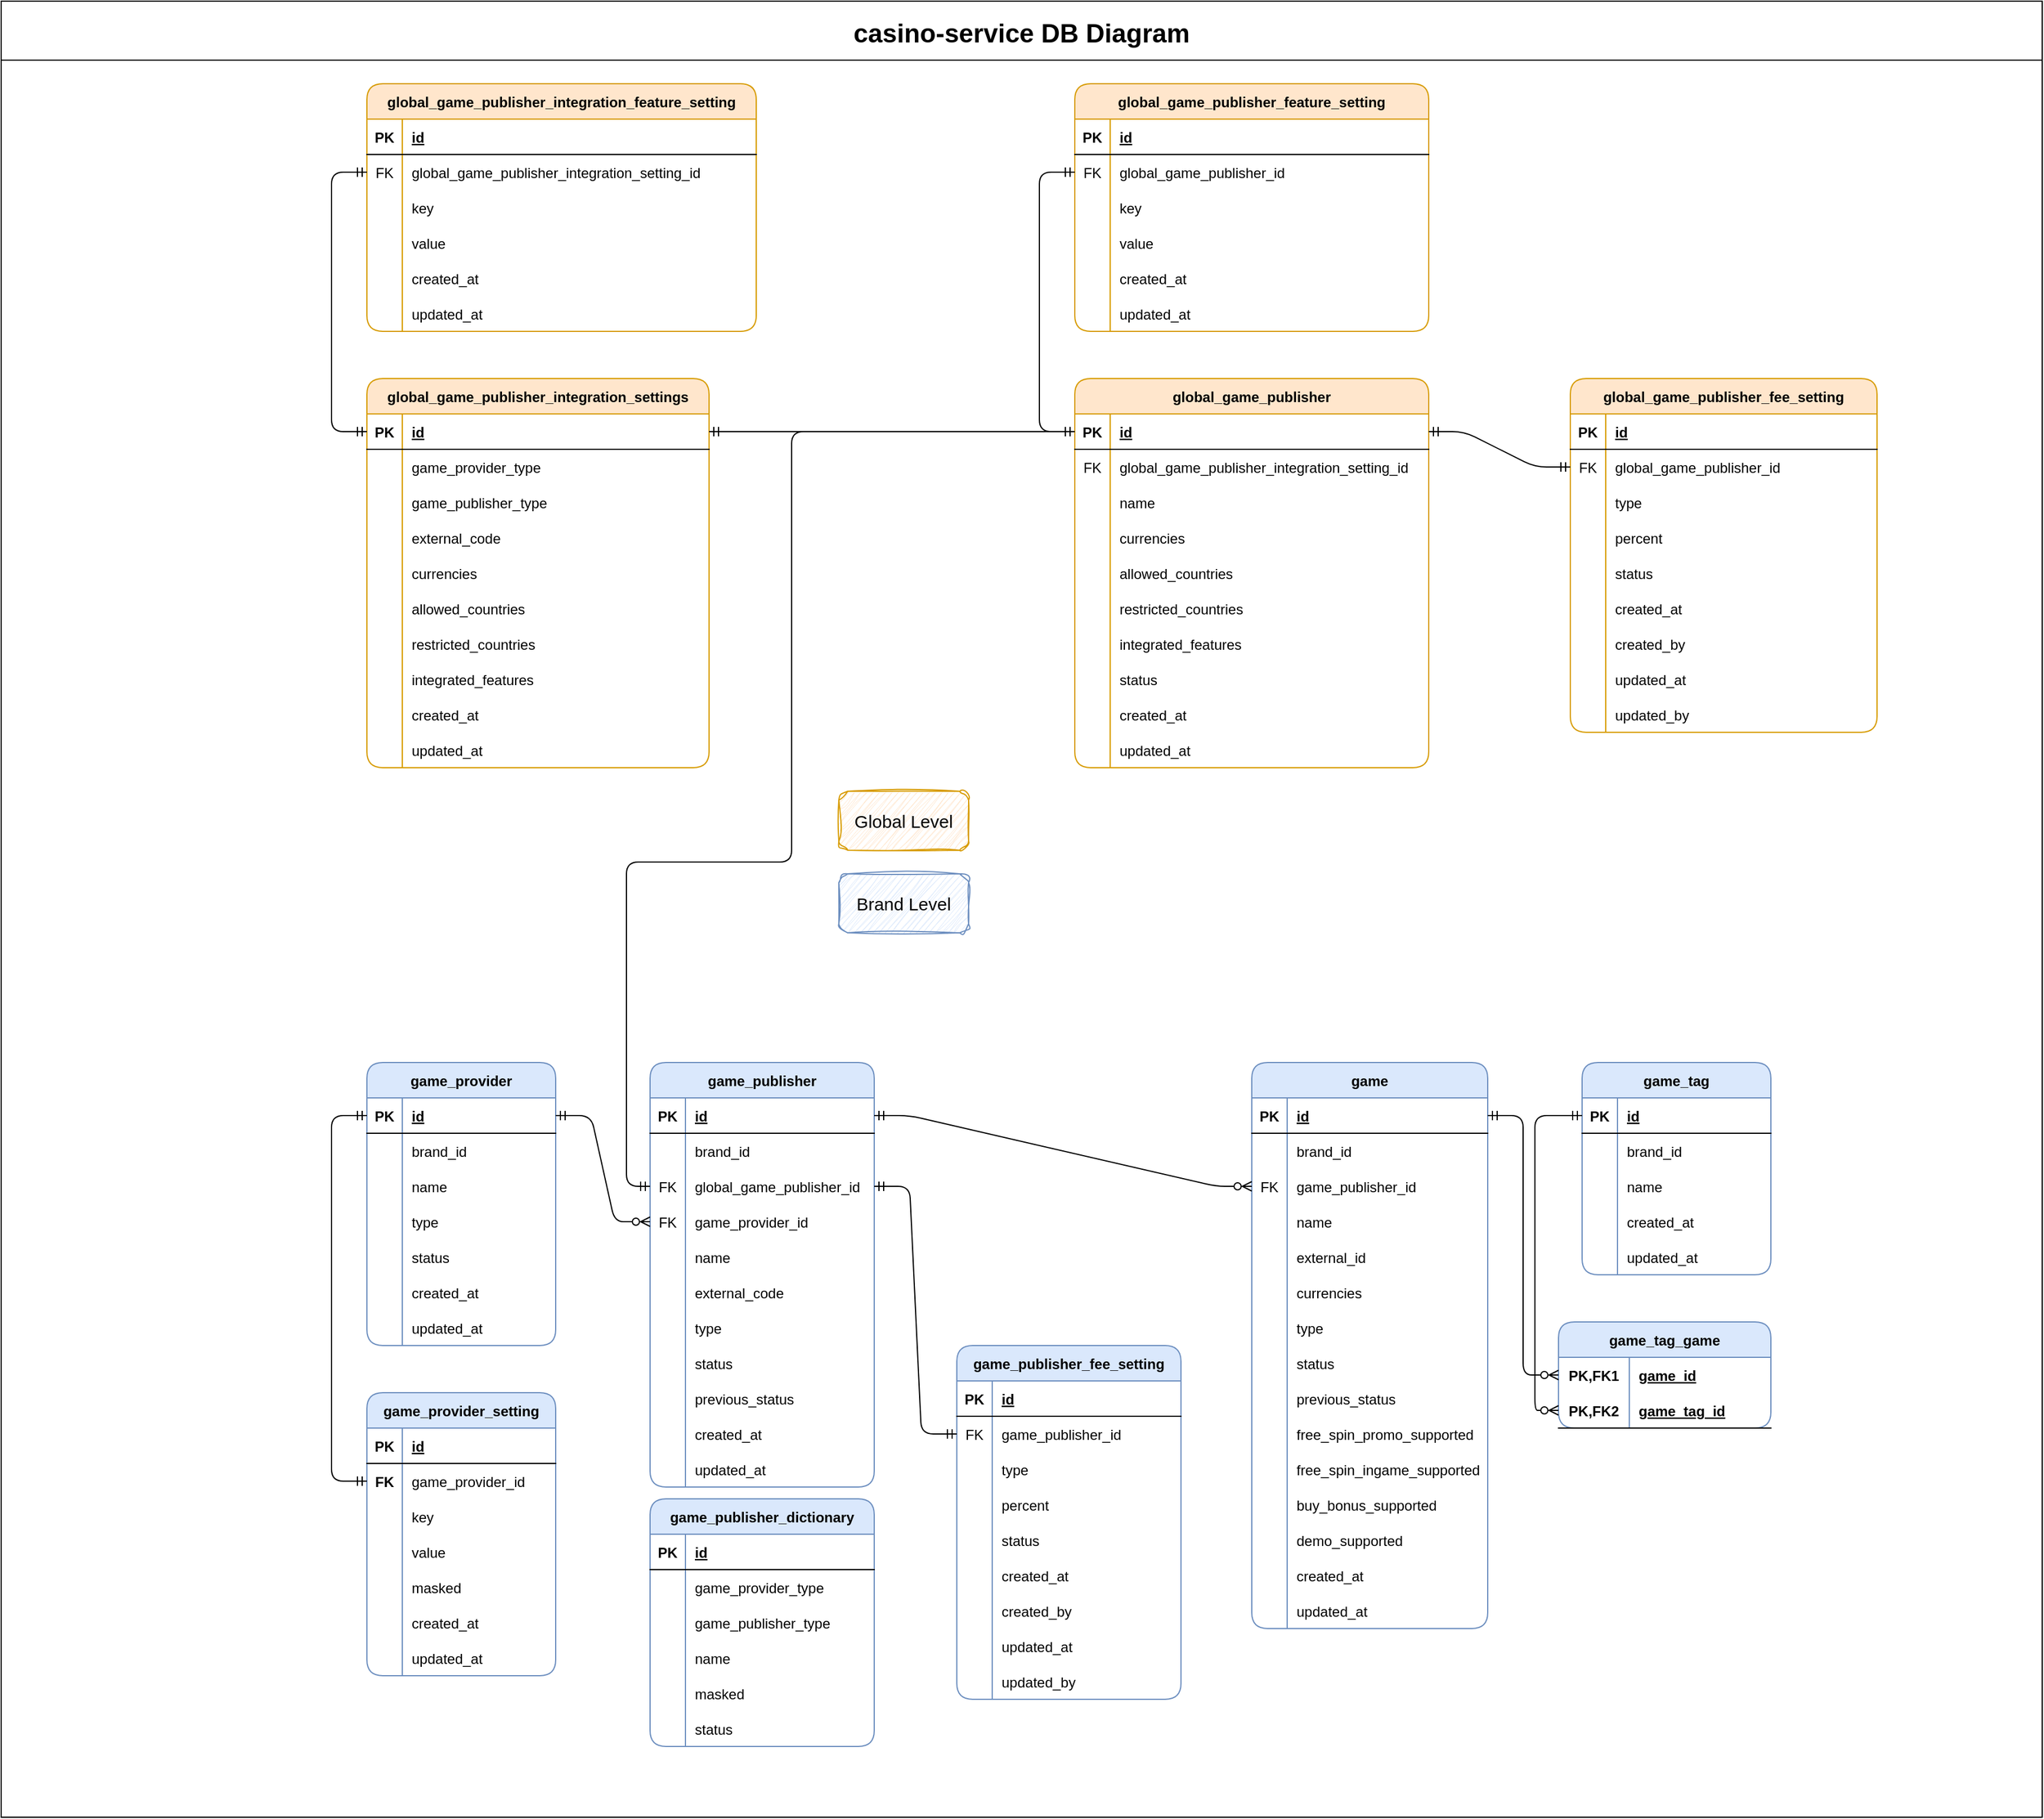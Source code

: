 <mxfile version="26.2.2">
  <diagram name="Сторінка-1" id="sBJ2iODwW2I41CCJJ39I">
    <mxGraphModel dx="1902" dy="4155" grid="1" gridSize="10" guides="1" tooltips="1" connect="1" arrows="1" fold="1" page="1" pageScale="1" pageWidth="1600" pageHeight="900" background="none" math="0" shadow="0" adaptiveColors="simple">
      <root>
        <mxCell id="0" />
        <mxCell id="1" parent="0" />
        <mxCell id="q2n8qjs4IPFM8u3WWVR5-4" value="casino-service DB Diagram" style="swimlane;startSize=50;fontSize=22;" vertex="1" parent="1">
          <mxGeometry x="930" y="-2410" width="1730" height="1540" as="geometry">
            <mxRectangle x="1030" y="-2150" width="190" height="30" as="alternateBounds" />
          </mxGeometry>
        </mxCell>
        <mxCell id="8ky23IRB4ubLMcFxxOcc-8" value="game_provider" style="shape=table;startSize=30;container=1;collapsible=1;childLayout=tableLayout;fixedRows=1;rowLines=0;fontStyle=1;align=center;resizeLast=1;labelBackgroundColor=none;rounded=1;labelBorderColor=none;fillColor=#dae8fc;strokeColor=#6c8ebf;" parent="q2n8qjs4IPFM8u3WWVR5-4" vertex="1">
          <mxGeometry x="310" y="900" width="160" height="240" as="geometry">
            <mxRectangle x="120" y="160" width="120" height="30" as="alternateBounds" />
          </mxGeometry>
        </mxCell>
        <mxCell id="8ky23IRB4ubLMcFxxOcc-9" value="" style="shape=tableRow;horizontal=0;startSize=0;swimlaneHead=0;swimlaneBody=0;fillColor=none;collapsible=0;dropTarget=0;points=[[0,0.5],[1,0.5]];portConstraint=eastwest;top=0;left=0;right=0;bottom=1;labelBackgroundColor=none;rounded=1;labelBorderColor=none;" parent="8ky23IRB4ubLMcFxxOcc-8" vertex="1">
          <mxGeometry y="30" width="160" height="30" as="geometry" />
        </mxCell>
        <mxCell id="8ky23IRB4ubLMcFxxOcc-10" value="PK" style="shape=partialRectangle;connectable=0;fillColor=none;top=0;left=0;bottom=0;right=0;fontStyle=1;overflow=hidden;labelBackgroundColor=none;rounded=1;labelBorderColor=none;" parent="8ky23IRB4ubLMcFxxOcc-9" vertex="1">
          <mxGeometry width="30" height="30" as="geometry">
            <mxRectangle width="30" height="30" as="alternateBounds" />
          </mxGeometry>
        </mxCell>
        <mxCell id="8ky23IRB4ubLMcFxxOcc-11" value="id" style="shape=partialRectangle;connectable=0;fillColor=none;top=0;left=0;bottom=0;right=0;align=left;spacingLeft=6;fontStyle=5;overflow=hidden;labelBackgroundColor=none;rounded=1;labelBorderColor=none;" parent="8ky23IRB4ubLMcFxxOcc-9" vertex="1">
          <mxGeometry x="30" width="130" height="30" as="geometry">
            <mxRectangle width="130" height="30" as="alternateBounds" />
          </mxGeometry>
        </mxCell>
        <mxCell id="8ky23IRB4ubLMcFxxOcc-12" value="" style="shape=tableRow;horizontal=0;startSize=0;swimlaneHead=0;swimlaneBody=0;fillColor=none;collapsible=0;dropTarget=0;points=[[0,0.5],[1,0.5]];portConstraint=eastwest;top=0;left=0;right=0;bottom=0;labelBackgroundColor=none;rounded=1;labelBorderColor=none;" parent="8ky23IRB4ubLMcFxxOcc-8" vertex="1">
          <mxGeometry y="60" width="160" height="30" as="geometry" />
        </mxCell>
        <mxCell id="8ky23IRB4ubLMcFxxOcc-13" value="" style="shape=partialRectangle;connectable=0;fillColor=none;top=0;left=0;bottom=0;right=0;editable=1;overflow=hidden;fontStyle=1;labelBackgroundColor=none;rounded=1;labelBorderColor=none;" parent="8ky23IRB4ubLMcFxxOcc-12" vertex="1">
          <mxGeometry width="30" height="30" as="geometry">
            <mxRectangle width="30" height="30" as="alternateBounds" />
          </mxGeometry>
        </mxCell>
        <mxCell id="8ky23IRB4ubLMcFxxOcc-14" value="brand_id" style="shape=partialRectangle;connectable=0;fillColor=none;top=0;left=0;bottom=0;right=0;align=left;spacingLeft=6;overflow=hidden;fontStyle=0;labelBackgroundColor=none;rounded=1;labelBorderColor=none;" parent="8ky23IRB4ubLMcFxxOcc-12" vertex="1">
          <mxGeometry x="30" width="130" height="30" as="geometry">
            <mxRectangle width="130" height="30" as="alternateBounds" />
          </mxGeometry>
        </mxCell>
        <mxCell id="8ky23IRB4ubLMcFxxOcc-15" value="" style="shape=tableRow;horizontal=0;startSize=0;swimlaneHead=0;swimlaneBody=0;fillColor=none;collapsible=0;dropTarget=0;points=[[0,0.5],[1,0.5]];portConstraint=eastwest;top=0;left=0;right=0;bottom=0;labelBackgroundColor=none;rounded=1;labelBorderColor=none;" parent="8ky23IRB4ubLMcFxxOcc-8" vertex="1">
          <mxGeometry y="90" width="160" height="30" as="geometry" />
        </mxCell>
        <mxCell id="8ky23IRB4ubLMcFxxOcc-16" value="" style="shape=partialRectangle;connectable=0;fillColor=none;top=0;left=0;bottom=0;right=0;editable=1;overflow=hidden;fontStyle=1;labelBackgroundColor=none;rounded=1;labelBorderColor=none;" parent="8ky23IRB4ubLMcFxxOcc-15" vertex="1">
          <mxGeometry width="30" height="30" as="geometry">
            <mxRectangle width="30" height="30" as="alternateBounds" />
          </mxGeometry>
        </mxCell>
        <mxCell id="8ky23IRB4ubLMcFxxOcc-17" value="name" style="shape=partialRectangle;connectable=0;fillColor=none;top=0;left=0;bottom=0;right=0;align=left;spacingLeft=6;overflow=hidden;fontStyle=0;labelBackgroundColor=none;rounded=1;labelBorderColor=none;" parent="8ky23IRB4ubLMcFxxOcc-15" vertex="1">
          <mxGeometry x="30" width="130" height="30" as="geometry">
            <mxRectangle width="130" height="30" as="alternateBounds" />
          </mxGeometry>
        </mxCell>
        <mxCell id="8ky23IRB4ubLMcFxxOcc-18" value="" style="shape=tableRow;horizontal=0;startSize=0;swimlaneHead=0;swimlaneBody=0;fillColor=none;collapsible=0;dropTarget=0;points=[[0,0.5],[1,0.5]];portConstraint=eastwest;top=0;left=0;right=0;bottom=0;labelBackgroundColor=none;rounded=1;labelBorderColor=none;" parent="8ky23IRB4ubLMcFxxOcc-8" vertex="1">
          <mxGeometry y="120" width="160" height="30" as="geometry" />
        </mxCell>
        <mxCell id="8ky23IRB4ubLMcFxxOcc-19" value="" style="shape=partialRectangle;connectable=0;fillColor=none;top=0;left=0;bottom=0;right=0;editable=1;overflow=hidden;labelBackgroundColor=none;rounded=1;labelBorderColor=none;" parent="8ky23IRB4ubLMcFxxOcc-18" vertex="1">
          <mxGeometry width="30" height="30" as="geometry">
            <mxRectangle width="30" height="30" as="alternateBounds" />
          </mxGeometry>
        </mxCell>
        <mxCell id="8ky23IRB4ubLMcFxxOcc-20" value="type" style="shape=partialRectangle;connectable=0;fillColor=none;top=0;left=0;bottom=0;right=0;align=left;spacingLeft=6;overflow=hidden;labelBackgroundColor=none;rounded=1;labelBorderColor=none;" parent="8ky23IRB4ubLMcFxxOcc-18" vertex="1">
          <mxGeometry x="30" width="130" height="30" as="geometry">
            <mxRectangle width="130" height="30" as="alternateBounds" />
          </mxGeometry>
        </mxCell>
        <mxCell id="8ky23IRB4ubLMcFxxOcc-34" value="" style="shape=tableRow;horizontal=0;startSize=0;swimlaneHead=0;swimlaneBody=0;fillColor=none;collapsible=0;dropTarget=0;points=[[0,0.5],[1,0.5]];portConstraint=eastwest;top=0;left=0;right=0;bottom=0;labelBackgroundColor=none;rounded=1;labelBorderColor=none;" parent="8ky23IRB4ubLMcFxxOcc-8" vertex="1">
          <mxGeometry y="150" width="160" height="30" as="geometry" />
        </mxCell>
        <mxCell id="8ky23IRB4ubLMcFxxOcc-35" value="" style="shape=partialRectangle;connectable=0;fillColor=none;top=0;left=0;bottom=0;right=0;editable=1;overflow=hidden;labelBackgroundColor=none;rounded=1;labelBorderColor=none;" parent="8ky23IRB4ubLMcFxxOcc-34" vertex="1">
          <mxGeometry width="30" height="30" as="geometry">
            <mxRectangle width="30" height="30" as="alternateBounds" />
          </mxGeometry>
        </mxCell>
        <mxCell id="8ky23IRB4ubLMcFxxOcc-36" value="status" style="shape=partialRectangle;connectable=0;fillColor=none;top=0;left=0;bottom=0;right=0;align=left;spacingLeft=6;overflow=hidden;labelBackgroundColor=none;rounded=1;labelBorderColor=none;" parent="8ky23IRB4ubLMcFxxOcc-34" vertex="1">
          <mxGeometry x="30" width="130" height="30" as="geometry">
            <mxRectangle width="130" height="30" as="alternateBounds" />
          </mxGeometry>
        </mxCell>
        <mxCell id="8ky23IRB4ubLMcFxxOcc-37" value="" style="shape=tableRow;horizontal=0;startSize=0;swimlaneHead=0;swimlaneBody=0;fillColor=none;collapsible=0;dropTarget=0;points=[[0,0.5],[1,0.5]];portConstraint=eastwest;top=0;left=0;right=0;bottom=0;labelBackgroundColor=none;rounded=1;labelBorderColor=none;" parent="8ky23IRB4ubLMcFxxOcc-8" vertex="1">
          <mxGeometry y="180" width="160" height="30" as="geometry" />
        </mxCell>
        <mxCell id="8ky23IRB4ubLMcFxxOcc-38" value="" style="shape=partialRectangle;connectable=0;fillColor=none;top=0;left=0;bottom=0;right=0;editable=1;overflow=hidden;labelBackgroundColor=none;rounded=1;labelBorderColor=none;" parent="8ky23IRB4ubLMcFxxOcc-37" vertex="1">
          <mxGeometry width="30" height="30" as="geometry">
            <mxRectangle width="30" height="30" as="alternateBounds" />
          </mxGeometry>
        </mxCell>
        <mxCell id="8ky23IRB4ubLMcFxxOcc-39" value="created_at" style="shape=partialRectangle;connectable=0;fillColor=none;top=0;left=0;bottom=0;right=0;align=left;spacingLeft=6;overflow=hidden;labelBackgroundColor=none;rounded=1;labelBorderColor=none;" parent="8ky23IRB4ubLMcFxxOcc-37" vertex="1">
          <mxGeometry x="30" width="130" height="30" as="geometry">
            <mxRectangle width="130" height="30" as="alternateBounds" />
          </mxGeometry>
        </mxCell>
        <mxCell id="8ky23IRB4ubLMcFxxOcc-40" value="" style="shape=tableRow;horizontal=0;startSize=0;swimlaneHead=0;swimlaneBody=0;fillColor=none;collapsible=0;dropTarget=0;points=[[0,0.5],[1,0.5]];portConstraint=eastwest;top=0;left=0;right=0;bottom=0;labelBackgroundColor=none;rounded=1;labelBorderColor=none;" parent="8ky23IRB4ubLMcFxxOcc-8" vertex="1">
          <mxGeometry y="210" width="160" height="30" as="geometry" />
        </mxCell>
        <mxCell id="8ky23IRB4ubLMcFxxOcc-41" value="" style="shape=partialRectangle;connectable=0;fillColor=none;top=0;left=0;bottom=0;right=0;editable=1;overflow=hidden;labelBackgroundColor=none;rounded=1;labelBorderColor=none;" parent="8ky23IRB4ubLMcFxxOcc-40" vertex="1">
          <mxGeometry width="30" height="30" as="geometry">
            <mxRectangle width="30" height="30" as="alternateBounds" />
          </mxGeometry>
        </mxCell>
        <mxCell id="8ky23IRB4ubLMcFxxOcc-42" value="updated_at" style="shape=partialRectangle;connectable=0;fillColor=none;top=0;left=0;bottom=0;right=0;align=left;spacingLeft=6;overflow=hidden;labelBackgroundColor=none;rounded=1;labelBorderColor=none;" parent="8ky23IRB4ubLMcFxxOcc-40" vertex="1">
          <mxGeometry x="30" width="130" height="30" as="geometry">
            <mxRectangle width="130" height="30" as="alternateBounds" />
          </mxGeometry>
        </mxCell>
        <mxCell id="8ky23IRB4ubLMcFxxOcc-43" value="game_publisher" style="shape=table;startSize=30;container=1;collapsible=1;childLayout=tableLayout;fixedRows=1;rowLines=0;fontStyle=1;align=center;resizeLast=1;labelBackgroundColor=none;rounded=1;labelBorderColor=none;fillColor=#dae8fc;strokeColor=#6c8ebf;" parent="q2n8qjs4IPFM8u3WWVR5-4" vertex="1">
          <mxGeometry x="550" y="900" width="190" height="360" as="geometry" />
        </mxCell>
        <mxCell id="8ky23IRB4ubLMcFxxOcc-44" value="" style="shape=tableRow;horizontal=0;startSize=0;swimlaneHead=0;swimlaneBody=0;fillColor=none;collapsible=0;dropTarget=0;points=[[0,0.5],[1,0.5]];portConstraint=eastwest;top=0;left=0;right=0;bottom=1;labelBackgroundColor=none;rounded=1;labelBorderColor=none;" parent="8ky23IRB4ubLMcFxxOcc-43" vertex="1">
          <mxGeometry y="30" width="190" height="30" as="geometry" />
        </mxCell>
        <mxCell id="8ky23IRB4ubLMcFxxOcc-45" value="PK" style="shape=partialRectangle;connectable=0;fillColor=none;top=0;left=0;bottom=0;right=0;fontStyle=1;overflow=hidden;labelBackgroundColor=none;rounded=1;labelBorderColor=none;" parent="8ky23IRB4ubLMcFxxOcc-44" vertex="1">
          <mxGeometry width="30" height="30" as="geometry">
            <mxRectangle width="30" height="30" as="alternateBounds" />
          </mxGeometry>
        </mxCell>
        <mxCell id="8ky23IRB4ubLMcFxxOcc-46" value="id" style="shape=partialRectangle;connectable=0;fillColor=none;top=0;left=0;bottom=0;right=0;align=left;spacingLeft=6;fontStyle=5;overflow=hidden;labelBackgroundColor=none;rounded=1;labelBorderColor=none;" parent="8ky23IRB4ubLMcFxxOcc-44" vertex="1">
          <mxGeometry x="30" width="160" height="30" as="geometry">
            <mxRectangle width="160" height="30" as="alternateBounds" />
          </mxGeometry>
        </mxCell>
        <mxCell id="8ky23IRB4ubLMcFxxOcc-47" value="" style="shape=tableRow;horizontal=0;startSize=0;swimlaneHead=0;swimlaneBody=0;fillColor=none;collapsible=0;dropTarget=0;points=[[0,0.5],[1,0.5]];portConstraint=eastwest;top=0;left=0;right=0;bottom=0;labelBackgroundColor=none;rounded=1;labelBorderColor=none;" parent="8ky23IRB4ubLMcFxxOcc-43" vertex="1">
          <mxGeometry y="60" width="190" height="30" as="geometry" />
        </mxCell>
        <mxCell id="8ky23IRB4ubLMcFxxOcc-48" value="" style="shape=partialRectangle;connectable=0;fillColor=none;top=0;left=0;bottom=0;right=0;editable=1;overflow=hidden;labelBackgroundColor=none;rounded=1;labelBorderColor=none;" parent="8ky23IRB4ubLMcFxxOcc-47" vertex="1">
          <mxGeometry width="30" height="30" as="geometry">
            <mxRectangle width="30" height="30" as="alternateBounds" />
          </mxGeometry>
        </mxCell>
        <mxCell id="8ky23IRB4ubLMcFxxOcc-49" value="brand_id" style="shape=partialRectangle;connectable=0;fillColor=none;top=0;left=0;bottom=0;right=0;align=left;spacingLeft=6;overflow=hidden;fontStyle=0;labelBackgroundColor=none;rounded=1;labelBorderColor=none;" parent="8ky23IRB4ubLMcFxxOcc-47" vertex="1">
          <mxGeometry x="30" width="160" height="30" as="geometry">
            <mxRectangle width="160" height="30" as="alternateBounds" />
          </mxGeometry>
        </mxCell>
        <mxCell id="8ky23IRB4ubLMcFxxOcc-65" value="" style="shape=tableRow;horizontal=0;startSize=0;swimlaneHead=0;swimlaneBody=0;fillColor=none;collapsible=0;dropTarget=0;points=[[0,0.5],[1,0.5]];portConstraint=eastwest;top=0;left=0;right=0;bottom=0;labelBackgroundColor=none;rounded=1;labelBorderColor=none;" parent="8ky23IRB4ubLMcFxxOcc-43" vertex="1">
          <mxGeometry y="90" width="190" height="30" as="geometry" />
        </mxCell>
        <mxCell id="8ky23IRB4ubLMcFxxOcc-66" value="FK" style="shape=partialRectangle;connectable=0;fillColor=none;top=0;left=0;bottom=0;right=0;editable=1;overflow=hidden;fontStyle=0;labelBackgroundColor=none;rounded=1;labelBorderColor=none;" parent="8ky23IRB4ubLMcFxxOcc-65" vertex="1">
          <mxGeometry width="30" height="30" as="geometry">
            <mxRectangle width="30" height="30" as="alternateBounds" />
          </mxGeometry>
        </mxCell>
        <mxCell id="8ky23IRB4ubLMcFxxOcc-67" value="global_game_publisher_id" style="shape=partialRectangle;connectable=0;fillColor=none;top=0;left=0;bottom=0;right=0;align=left;spacingLeft=6;overflow=hidden;fontStyle=0;labelBackgroundColor=none;rounded=1;labelBorderColor=none;" parent="8ky23IRB4ubLMcFxxOcc-65" vertex="1">
          <mxGeometry x="30" width="160" height="30" as="geometry">
            <mxRectangle width="160" height="30" as="alternateBounds" />
          </mxGeometry>
        </mxCell>
        <mxCell id="V4PTdd8OI-xRaGqghXc0-332" value="" style="shape=tableRow;horizontal=0;startSize=0;swimlaneHead=0;swimlaneBody=0;fillColor=none;collapsible=0;dropTarget=0;points=[[0,0.5],[1,0.5]];portConstraint=eastwest;top=0;left=0;right=0;bottom=0;labelBackgroundColor=none;rounded=1;labelBorderColor=none;" parent="8ky23IRB4ubLMcFxxOcc-43" vertex="1">
          <mxGeometry y="120" width="190" height="30" as="geometry" />
        </mxCell>
        <mxCell id="V4PTdd8OI-xRaGqghXc0-333" value="FK" style="shape=partialRectangle;connectable=0;fillColor=none;top=0;left=0;bottom=0;right=0;editable=1;overflow=hidden;fontStyle=0;labelBackgroundColor=none;rounded=1;labelBorderColor=none;" parent="V4PTdd8OI-xRaGqghXc0-332" vertex="1">
          <mxGeometry width="30" height="30" as="geometry">
            <mxRectangle width="30" height="30" as="alternateBounds" />
          </mxGeometry>
        </mxCell>
        <mxCell id="V4PTdd8OI-xRaGqghXc0-334" value="game_provider_id" style="shape=partialRectangle;connectable=0;fillColor=none;top=0;left=0;bottom=0;right=0;align=left;spacingLeft=6;overflow=hidden;fontStyle=0;labelBackgroundColor=none;rounded=1;labelBorderColor=none;" parent="V4PTdd8OI-xRaGqghXc0-332" vertex="1">
          <mxGeometry x="30" width="160" height="30" as="geometry">
            <mxRectangle width="160" height="30" as="alternateBounds" />
          </mxGeometry>
        </mxCell>
        <mxCell id="8ky23IRB4ubLMcFxxOcc-50" value="" style="shape=tableRow;horizontal=0;startSize=0;swimlaneHead=0;swimlaneBody=0;fillColor=none;collapsible=0;dropTarget=0;points=[[0,0.5],[1,0.5]];portConstraint=eastwest;top=0;left=0;right=0;bottom=0;labelBackgroundColor=none;rounded=1;labelBorderColor=none;" parent="8ky23IRB4ubLMcFxxOcc-43" vertex="1">
          <mxGeometry y="150" width="190" height="30" as="geometry" />
        </mxCell>
        <mxCell id="8ky23IRB4ubLMcFxxOcc-51" value="" style="shape=partialRectangle;connectable=0;fillColor=none;top=0;left=0;bottom=0;right=0;editable=1;overflow=hidden;labelBackgroundColor=none;rounded=1;labelBorderColor=none;" parent="8ky23IRB4ubLMcFxxOcc-50" vertex="1">
          <mxGeometry width="30" height="30" as="geometry">
            <mxRectangle width="30" height="30" as="alternateBounds" />
          </mxGeometry>
        </mxCell>
        <mxCell id="8ky23IRB4ubLMcFxxOcc-52" value="name" style="shape=partialRectangle;connectable=0;fillColor=none;top=0;left=0;bottom=0;right=0;align=left;spacingLeft=6;overflow=hidden;fontStyle=0;labelBackgroundColor=none;rounded=1;labelBorderColor=none;" parent="8ky23IRB4ubLMcFxxOcc-50" vertex="1">
          <mxGeometry x="30" width="160" height="30" as="geometry">
            <mxRectangle width="160" height="30" as="alternateBounds" />
          </mxGeometry>
        </mxCell>
        <mxCell id="8ky23IRB4ubLMcFxxOcc-53" value="" style="shape=tableRow;horizontal=0;startSize=0;swimlaneHead=0;swimlaneBody=0;fillColor=none;collapsible=0;dropTarget=0;points=[[0,0.5],[1,0.5]];portConstraint=eastwest;top=0;left=0;right=0;bottom=0;labelBackgroundColor=none;rounded=1;labelBorderColor=none;" parent="8ky23IRB4ubLMcFxxOcc-43" vertex="1">
          <mxGeometry y="180" width="190" height="30" as="geometry" />
        </mxCell>
        <mxCell id="8ky23IRB4ubLMcFxxOcc-54" value="" style="shape=partialRectangle;connectable=0;fillColor=none;top=0;left=0;bottom=0;right=0;editable=1;overflow=hidden;labelBackgroundColor=none;rounded=1;labelBorderColor=none;" parent="8ky23IRB4ubLMcFxxOcc-53" vertex="1">
          <mxGeometry width="30" height="30" as="geometry">
            <mxRectangle width="30" height="30" as="alternateBounds" />
          </mxGeometry>
        </mxCell>
        <mxCell id="8ky23IRB4ubLMcFxxOcc-55" value="external_code" style="shape=partialRectangle;connectable=0;fillColor=none;top=0;left=0;bottom=0;right=0;align=left;spacingLeft=6;overflow=hidden;labelBackgroundColor=none;rounded=1;labelBorderColor=none;" parent="8ky23IRB4ubLMcFxxOcc-53" vertex="1">
          <mxGeometry x="30" width="160" height="30" as="geometry">
            <mxRectangle width="160" height="30" as="alternateBounds" />
          </mxGeometry>
        </mxCell>
        <mxCell id="8ky23IRB4ubLMcFxxOcc-68" value="" style="shape=tableRow;horizontal=0;startSize=0;swimlaneHead=0;swimlaneBody=0;fillColor=none;collapsible=0;dropTarget=0;points=[[0,0.5],[1,0.5]];portConstraint=eastwest;top=0;left=0;right=0;bottom=0;labelBackgroundColor=none;rounded=1;labelBorderColor=none;" parent="8ky23IRB4ubLMcFxxOcc-43" vertex="1">
          <mxGeometry y="210" width="190" height="30" as="geometry" />
        </mxCell>
        <mxCell id="8ky23IRB4ubLMcFxxOcc-69" value="" style="shape=partialRectangle;connectable=0;fillColor=none;top=0;left=0;bottom=0;right=0;editable=1;overflow=hidden;labelBackgroundColor=none;rounded=1;labelBorderColor=none;" parent="8ky23IRB4ubLMcFxxOcc-68" vertex="1">
          <mxGeometry width="30" height="30" as="geometry">
            <mxRectangle width="30" height="30" as="alternateBounds" />
          </mxGeometry>
        </mxCell>
        <mxCell id="8ky23IRB4ubLMcFxxOcc-70" value="type" style="shape=partialRectangle;connectable=0;fillColor=none;top=0;left=0;bottom=0;right=0;align=left;spacingLeft=6;overflow=hidden;labelBackgroundColor=none;rounded=1;labelBorderColor=none;" parent="8ky23IRB4ubLMcFxxOcc-68" vertex="1">
          <mxGeometry x="30" width="160" height="30" as="geometry">
            <mxRectangle width="160" height="30" as="alternateBounds" />
          </mxGeometry>
        </mxCell>
        <mxCell id="8ky23IRB4ubLMcFxxOcc-56" value="" style="shape=tableRow;horizontal=0;startSize=0;swimlaneHead=0;swimlaneBody=0;fillColor=none;collapsible=0;dropTarget=0;points=[[0,0.5],[1,0.5]];portConstraint=eastwest;top=0;left=0;right=0;bottom=0;labelBackgroundColor=none;rounded=1;labelBorderColor=none;" parent="8ky23IRB4ubLMcFxxOcc-43" vertex="1">
          <mxGeometry y="240" width="190" height="30" as="geometry" />
        </mxCell>
        <mxCell id="8ky23IRB4ubLMcFxxOcc-57" value="" style="shape=partialRectangle;connectable=0;fillColor=none;top=0;left=0;bottom=0;right=0;editable=1;overflow=hidden;labelBackgroundColor=none;rounded=1;labelBorderColor=none;" parent="8ky23IRB4ubLMcFxxOcc-56" vertex="1">
          <mxGeometry width="30" height="30" as="geometry">
            <mxRectangle width="30" height="30" as="alternateBounds" />
          </mxGeometry>
        </mxCell>
        <mxCell id="8ky23IRB4ubLMcFxxOcc-58" value="status" style="shape=partialRectangle;connectable=0;fillColor=none;top=0;left=0;bottom=0;right=0;align=left;spacingLeft=6;overflow=hidden;labelBackgroundColor=none;rounded=1;labelBorderColor=none;" parent="8ky23IRB4ubLMcFxxOcc-56" vertex="1">
          <mxGeometry x="30" width="160" height="30" as="geometry">
            <mxRectangle width="160" height="30" as="alternateBounds" />
          </mxGeometry>
        </mxCell>
        <mxCell id="8ky23IRB4ubLMcFxxOcc-71" value="" style="shape=tableRow;horizontal=0;startSize=0;swimlaneHead=0;swimlaneBody=0;fillColor=none;collapsible=0;dropTarget=0;points=[[0,0.5],[1,0.5]];portConstraint=eastwest;top=0;left=0;right=0;bottom=0;labelBackgroundColor=none;rounded=1;labelBorderColor=none;" parent="8ky23IRB4ubLMcFxxOcc-43" vertex="1">
          <mxGeometry y="270" width="190" height="30" as="geometry" />
        </mxCell>
        <mxCell id="8ky23IRB4ubLMcFxxOcc-72" value="" style="shape=partialRectangle;connectable=0;fillColor=none;top=0;left=0;bottom=0;right=0;editable=1;overflow=hidden;labelBackgroundColor=none;rounded=1;labelBorderColor=none;" parent="8ky23IRB4ubLMcFxxOcc-71" vertex="1">
          <mxGeometry width="30" height="30" as="geometry">
            <mxRectangle width="30" height="30" as="alternateBounds" />
          </mxGeometry>
        </mxCell>
        <mxCell id="8ky23IRB4ubLMcFxxOcc-73" value="previous_status" style="shape=partialRectangle;connectable=0;fillColor=none;top=0;left=0;bottom=0;right=0;align=left;spacingLeft=6;overflow=hidden;labelBackgroundColor=none;rounded=1;labelBorderColor=none;" parent="8ky23IRB4ubLMcFxxOcc-71" vertex="1">
          <mxGeometry x="30" width="160" height="30" as="geometry">
            <mxRectangle width="160" height="30" as="alternateBounds" />
          </mxGeometry>
        </mxCell>
        <mxCell id="8ky23IRB4ubLMcFxxOcc-59" value="" style="shape=tableRow;horizontal=0;startSize=0;swimlaneHead=0;swimlaneBody=0;fillColor=none;collapsible=0;dropTarget=0;points=[[0,0.5],[1,0.5]];portConstraint=eastwest;top=0;left=0;right=0;bottom=0;labelBackgroundColor=none;rounded=1;labelBorderColor=none;" parent="8ky23IRB4ubLMcFxxOcc-43" vertex="1">
          <mxGeometry y="300" width="190" height="30" as="geometry" />
        </mxCell>
        <mxCell id="8ky23IRB4ubLMcFxxOcc-60" value="" style="shape=partialRectangle;connectable=0;fillColor=none;top=0;left=0;bottom=0;right=0;editable=1;overflow=hidden;labelBackgroundColor=none;rounded=1;labelBorderColor=none;" parent="8ky23IRB4ubLMcFxxOcc-59" vertex="1">
          <mxGeometry width="30" height="30" as="geometry">
            <mxRectangle width="30" height="30" as="alternateBounds" />
          </mxGeometry>
        </mxCell>
        <mxCell id="8ky23IRB4ubLMcFxxOcc-61" value="created_at" style="shape=partialRectangle;connectable=0;fillColor=none;top=0;left=0;bottom=0;right=0;align=left;spacingLeft=6;overflow=hidden;labelBackgroundColor=none;rounded=1;labelBorderColor=none;" parent="8ky23IRB4ubLMcFxxOcc-59" vertex="1">
          <mxGeometry x="30" width="160" height="30" as="geometry">
            <mxRectangle width="160" height="30" as="alternateBounds" />
          </mxGeometry>
        </mxCell>
        <mxCell id="8ky23IRB4ubLMcFxxOcc-62" value="" style="shape=tableRow;horizontal=0;startSize=0;swimlaneHead=0;swimlaneBody=0;fillColor=none;collapsible=0;dropTarget=0;points=[[0,0.5],[1,0.5]];portConstraint=eastwest;top=0;left=0;right=0;bottom=0;labelBackgroundColor=none;rounded=1;labelBorderColor=none;" parent="8ky23IRB4ubLMcFxxOcc-43" vertex="1">
          <mxGeometry y="330" width="190" height="30" as="geometry" />
        </mxCell>
        <mxCell id="8ky23IRB4ubLMcFxxOcc-63" value="" style="shape=partialRectangle;connectable=0;fillColor=none;top=0;left=0;bottom=0;right=0;editable=1;overflow=hidden;labelBackgroundColor=none;rounded=1;labelBorderColor=none;" parent="8ky23IRB4ubLMcFxxOcc-62" vertex="1">
          <mxGeometry width="30" height="30" as="geometry">
            <mxRectangle width="30" height="30" as="alternateBounds" />
          </mxGeometry>
        </mxCell>
        <mxCell id="8ky23IRB4ubLMcFxxOcc-64" value="updated_at" style="shape=partialRectangle;connectable=0;fillColor=none;top=0;left=0;bottom=0;right=0;align=left;spacingLeft=6;overflow=hidden;labelBackgroundColor=none;rounded=1;labelBorderColor=none;" parent="8ky23IRB4ubLMcFxxOcc-62" vertex="1">
          <mxGeometry x="30" width="160" height="30" as="geometry">
            <mxRectangle width="160" height="30" as="alternateBounds" />
          </mxGeometry>
        </mxCell>
        <mxCell id="8ky23IRB4ubLMcFxxOcc-75" value="game" style="shape=table;startSize=30;container=1;collapsible=1;childLayout=tableLayout;fixedRows=1;rowLines=0;fontStyle=1;align=center;resizeLast=1;labelBackgroundColor=none;rounded=1;labelBorderColor=none;fillColor=#dae8fc;strokeColor=#6c8ebf;" parent="q2n8qjs4IPFM8u3WWVR5-4" vertex="1">
          <mxGeometry x="1060" y="900" width="200" height="480" as="geometry" />
        </mxCell>
        <mxCell id="8ky23IRB4ubLMcFxxOcc-76" value="" style="shape=tableRow;horizontal=0;startSize=0;swimlaneHead=0;swimlaneBody=0;fillColor=none;collapsible=0;dropTarget=0;points=[[0,0.5],[1,0.5]];portConstraint=eastwest;top=0;left=0;right=0;bottom=1;labelBackgroundColor=none;rounded=1;labelBorderColor=none;" parent="8ky23IRB4ubLMcFxxOcc-75" vertex="1">
          <mxGeometry y="30" width="200" height="30" as="geometry" />
        </mxCell>
        <mxCell id="8ky23IRB4ubLMcFxxOcc-77" value="PK" style="shape=partialRectangle;connectable=0;top=0;left=0;bottom=0;right=0;fontStyle=1;overflow=hidden;fillColor=none;labelBackgroundColor=none;rounded=1;labelBorderColor=none;" parent="8ky23IRB4ubLMcFxxOcc-76" vertex="1">
          <mxGeometry width="30" height="30" as="geometry">
            <mxRectangle width="30" height="30" as="alternateBounds" />
          </mxGeometry>
        </mxCell>
        <mxCell id="8ky23IRB4ubLMcFxxOcc-78" value="id" style="shape=partialRectangle;connectable=0;top=0;left=0;bottom=0;right=0;align=left;spacingLeft=6;fontStyle=5;overflow=hidden;fillColor=none;labelBackgroundColor=none;rounded=1;labelBorderColor=none;" parent="8ky23IRB4ubLMcFxxOcc-76" vertex="1">
          <mxGeometry x="30" width="170" height="30" as="geometry">
            <mxRectangle width="170" height="30" as="alternateBounds" />
          </mxGeometry>
        </mxCell>
        <mxCell id="8ky23IRB4ubLMcFxxOcc-79" value="" style="shape=tableRow;horizontal=0;startSize=0;swimlaneHead=0;swimlaneBody=0;fillColor=none;collapsible=0;dropTarget=0;points=[[0,0.5],[1,0.5]];portConstraint=eastwest;top=0;left=0;right=0;bottom=0;labelBackgroundColor=none;rounded=1;labelBorderColor=none;" parent="8ky23IRB4ubLMcFxxOcc-75" vertex="1">
          <mxGeometry y="60" width="200" height="30" as="geometry" />
        </mxCell>
        <mxCell id="8ky23IRB4ubLMcFxxOcc-80" value="" style="shape=partialRectangle;connectable=0;top=0;left=0;bottom=0;right=0;editable=1;overflow=hidden;fillColor=none;perimeterSpacing=0;labelBackgroundColor=none;rounded=1;labelBorderColor=none;" parent="8ky23IRB4ubLMcFxxOcc-79" vertex="1">
          <mxGeometry width="30" height="30" as="geometry">
            <mxRectangle width="30" height="30" as="alternateBounds" />
          </mxGeometry>
        </mxCell>
        <mxCell id="8ky23IRB4ubLMcFxxOcc-81" value="brand_id" style="shape=partialRectangle;connectable=0;top=0;left=0;bottom=0;right=0;align=left;spacingLeft=6;overflow=hidden;fontStyle=0;fillColor=none;perimeterSpacing=0;labelBackgroundColor=none;rounded=1;labelBorderColor=none;" parent="8ky23IRB4ubLMcFxxOcc-79" vertex="1">
          <mxGeometry x="30" width="170" height="30" as="geometry">
            <mxRectangle width="170" height="30" as="alternateBounds" />
          </mxGeometry>
        </mxCell>
        <mxCell id="8ky23IRB4ubLMcFxxOcc-82" value="" style="shape=tableRow;horizontal=0;startSize=0;swimlaneHead=0;swimlaneBody=0;fillColor=none;collapsible=0;dropTarget=0;points=[[0,0.5],[1,0.5]];portConstraint=eastwest;top=0;left=0;right=0;bottom=0;labelBackgroundColor=none;rounded=1;labelBorderColor=none;" parent="8ky23IRB4ubLMcFxxOcc-75" vertex="1">
          <mxGeometry y="90" width="200" height="30" as="geometry" />
        </mxCell>
        <mxCell id="8ky23IRB4ubLMcFxxOcc-83" value="FK" style="shape=partialRectangle;connectable=0;top=0;left=0;bottom=0;right=0;editable=1;overflow=hidden;fontStyle=0;fillColor=none;perimeterSpacing=0;labelBackgroundColor=none;rounded=1;labelBorderColor=none;" parent="8ky23IRB4ubLMcFxxOcc-82" vertex="1">
          <mxGeometry width="30" height="30" as="geometry">
            <mxRectangle width="30" height="30" as="alternateBounds" />
          </mxGeometry>
        </mxCell>
        <mxCell id="8ky23IRB4ubLMcFxxOcc-84" value="game_publisher_id" style="shape=partialRectangle;connectable=0;top=0;left=0;bottom=0;right=0;align=left;spacingLeft=6;overflow=hidden;fontStyle=0;fillColor=none;perimeterSpacing=0;labelBackgroundColor=none;rounded=1;labelBorderColor=none;" parent="8ky23IRB4ubLMcFxxOcc-82" vertex="1">
          <mxGeometry x="30" width="170" height="30" as="geometry">
            <mxRectangle width="170" height="30" as="alternateBounds" />
          </mxGeometry>
        </mxCell>
        <mxCell id="8ky23IRB4ubLMcFxxOcc-85" value="" style="shape=tableRow;horizontal=0;startSize=0;swimlaneHead=0;swimlaneBody=0;fillColor=none;collapsible=0;dropTarget=0;points=[[0,0.5],[1,0.5]];portConstraint=eastwest;top=0;left=0;right=0;bottom=0;labelBackgroundColor=none;rounded=1;labelBorderColor=none;" parent="8ky23IRB4ubLMcFxxOcc-75" vertex="1">
          <mxGeometry y="120" width="200" height="30" as="geometry" />
        </mxCell>
        <mxCell id="8ky23IRB4ubLMcFxxOcc-86" value="" style="shape=partialRectangle;connectable=0;top=0;left=0;bottom=0;right=0;editable=1;overflow=hidden;fillColor=none;perimeterSpacing=0;labelBackgroundColor=none;rounded=1;labelBorderColor=none;" parent="8ky23IRB4ubLMcFxxOcc-85" vertex="1">
          <mxGeometry width="30" height="30" as="geometry">
            <mxRectangle width="30" height="30" as="alternateBounds" />
          </mxGeometry>
        </mxCell>
        <mxCell id="8ky23IRB4ubLMcFxxOcc-87" value="name" style="shape=partialRectangle;connectable=0;top=0;left=0;bottom=0;right=0;align=left;spacingLeft=6;overflow=hidden;fontStyle=0;fillColor=none;perimeterSpacing=0;labelBackgroundColor=none;rounded=1;labelBorderColor=none;" parent="8ky23IRB4ubLMcFxxOcc-85" vertex="1">
          <mxGeometry x="30" width="170" height="30" as="geometry">
            <mxRectangle width="170" height="30" as="alternateBounds" />
          </mxGeometry>
        </mxCell>
        <mxCell id="8ky23IRB4ubLMcFxxOcc-88" value="" style="shape=tableRow;horizontal=0;startSize=0;swimlaneHead=0;swimlaneBody=0;fillColor=none;collapsible=0;dropTarget=0;points=[[0,0.5],[1,0.5]];portConstraint=eastwest;top=0;left=0;right=0;bottom=0;labelBackgroundColor=none;rounded=1;labelBorderColor=none;" parent="8ky23IRB4ubLMcFxxOcc-75" vertex="1">
          <mxGeometry y="150" width="200" height="30" as="geometry" />
        </mxCell>
        <mxCell id="8ky23IRB4ubLMcFxxOcc-89" value="" style="shape=partialRectangle;connectable=0;top=0;left=0;bottom=0;right=0;editable=1;overflow=hidden;fillColor=none;perimeterSpacing=0;labelBackgroundColor=none;rounded=1;labelBorderColor=none;" parent="8ky23IRB4ubLMcFxxOcc-88" vertex="1">
          <mxGeometry width="30" height="30" as="geometry">
            <mxRectangle width="30" height="30" as="alternateBounds" />
          </mxGeometry>
        </mxCell>
        <mxCell id="8ky23IRB4ubLMcFxxOcc-90" value="external_id" style="shape=partialRectangle;connectable=0;top=0;left=0;bottom=0;right=0;align=left;spacingLeft=6;overflow=hidden;fillColor=none;perimeterSpacing=0;labelBackgroundColor=none;rounded=1;labelBorderColor=none;" parent="8ky23IRB4ubLMcFxxOcc-88" vertex="1">
          <mxGeometry x="30" width="170" height="30" as="geometry">
            <mxRectangle width="170" height="30" as="alternateBounds" />
          </mxGeometry>
        </mxCell>
        <mxCell id="8ky23IRB4ubLMcFxxOcc-113" value="" style="shape=tableRow;horizontal=0;startSize=0;swimlaneHead=0;swimlaneBody=0;fillColor=none;collapsible=0;dropTarget=0;points=[[0,0.5],[1,0.5]];portConstraint=eastwest;top=0;left=0;right=0;bottom=0;labelBackgroundColor=none;rounded=1;labelBorderColor=none;" parent="8ky23IRB4ubLMcFxxOcc-75" vertex="1">
          <mxGeometry y="180" width="200" height="30" as="geometry" />
        </mxCell>
        <mxCell id="8ky23IRB4ubLMcFxxOcc-114" value="" style="shape=partialRectangle;connectable=0;top=0;left=0;bottom=0;right=0;editable=1;overflow=hidden;fillColor=none;perimeterSpacing=0;labelBackgroundColor=none;rounded=1;labelBorderColor=none;" parent="8ky23IRB4ubLMcFxxOcc-113" vertex="1">
          <mxGeometry width="30" height="30" as="geometry">
            <mxRectangle width="30" height="30" as="alternateBounds" />
          </mxGeometry>
        </mxCell>
        <mxCell id="8ky23IRB4ubLMcFxxOcc-115" value="currencies" style="shape=partialRectangle;connectable=0;top=0;left=0;bottom=0;right=0;align=left;spacingLeft=6;overflow=hidden;fillColor=none;perimeterSpacing=0;labelBackgroundColor=none;rounded=1;labelBorderColor=none;" parent="8ky23IRB4ubLMcFxxOcc-113" vertex="1">
          <mxGeometry x="30" width="170" height="30" as="geometry">
            <mxRectangle width="170" height="30" as="alternateBounds" />
          </mxGeometry>
        </mxCell>
        <mxCell id="8ky23IRB4ubLMcFxxOcc-91" value="" style="shape=tableRow;horizontal=0;startSize=0;swimlaneHead=0;swimlaneBody=0;fillColor=none;collapsible=0;dropTarget=0;points=[[0,0.5],[1,0.5]];portConstraint=eastwest;top=0;left=0;right=0;bottom=0;labelBackgroundColor=none;rounded=1;labelBorderColor=none;" parent="8ky23IRB4ubLMcFxxOcc-75" vertex="1">
          <mxGeometry y="210" width="200" height="30" as="geometry" />
        </mxCell>
        <mxCell id="8ky23IRB4ubLMcFxxOcc-92" value="" style="shape=partialRectangle;connectable=0;top=0;left=0;bottom=0;right=0;editable=1;overflow=hidden;fillColor=none;perimeterSpacing=0;labelBackgroundColor=none;rounded=1;labelBorderColor=none;" parent="8ky23IRB4ubLMcFxxOcc-91" vertex="1">
          <mxGeometry width="30" height="30" as="geometry">
            <mxRectangle width="30" height="30" as="alternateBounds" />
          </mxGeometry>
        </mxCell>
        <mxCell id="8ky23IRB4ubLMcFxxOcc-93" value="type" style="shape=partialRectangle;connectable=0;top=0;left=0;bottom=0;right=0;align=left;spacingLeft=6;overflow=hidden;fillColor=none;perimeterSpacing=0;labelBackgroundColor=none;rounded=1;labelBorderColor=none;" parent="8ky23IRB4ubLMcFxxOcc-91" vertex="1">
          <mxGeometry x="30" width="170" height="30" as="geometry">
            <mxRectangle width="170" height="30" as="alternateBounds" />
          </mxGeometry>
        </mxCell>
        <mxCell id="8ky23IRB4ubLMcFxxOcc-94" value="" style="shape=tableRow;horizontal=0;startSize=0;swimlaneHead=0;swimlaneBody=0;fillColor=none;collapsible=0;dropTarget=0;points=[[0,0.5],[1,0.5]];portConstraint=eastwest;top=0;left=0;right=0;bottom=0;labelBackgroundColor=none;rounded=1;labelBorderColor=none;" parent="8ky23IRB4ubLMcFxxOcc-75" vertex="1">
          <mxGeometry y="240" width="200" height="30" as="geometry" />
        </mxCell>
        <mxCell id="8ky23IRB4ubLMcFxxOcc-95" value="" style="shape=partialRectangle;connectable=0;top=0;left=0;bottom=0;right=0;editable=1;overflow=hidden;fillColor=none;perimeterSpacing=0;labelBackgroundColor=none;rounded=1;labelBorderColor=none;" parent="8ky23IRB4ubLMcFxxOcc-94" vertex="1">
          <mxGeometry width="30" height="30" as="geometry">
            <mxRectangle width="30" height="30" as="alternateBounds" />
          </mxGeometry>
        </mxCell>
        <mxCell id="8ky23IRB4ubLMcFxxOcc-96" value="status" style="shape=partialRectangle;connectable=0;top=0;left=0;bottom=0;right=0;align=left;spacingLeft=6;overflow=hidden;fillColor=none;perimeterSpacing=0;labelBackgroundColor=none;rounded=1;labelBorderColor=none;" parent="8ky23IRB4ubLMcFxxOcc-94" vertex="1">
          <mxGeometry x="30" width="170" height="30" as="geometry">
            <mxRectangle width="170" height="30" as="alternateBounds" />
          </mxGeometry>
        </mxCell>
        <mxCell id="8ky23IRB4ubLMcFxxOcc-97" value="" style="shape=tableRow;horizontal=0;startSize=0;swimlaneHead=0;swimlaneBody=0;fillColor=none;collapsible=0;dropTarget=0;points=[[0,0.5],[1,0.5]];portConstraint=eastwest;top=0;left=0;right=0;bottom=0;labelBackgroundColor=none;rounded=1;labelBorderColor=none;" parent="8ky23IRB4ubLMcFxxOcc-75" vertex="1">
          <mxGeometry y="270" width="200" height="30" as="geometry" />
        </mxCell>
        <mxCell id="8ky23IRB4ubLMcFxxOcc-98" value="" style="shape=partialRectangle;connectable=0;top=0;left=0;bottom=0;right=0;editable=1;overflow=hidden;fillColor=none;perimeterSpacing=0;labelBackgroundColor=none;rounded=1;labelBorderColor=none;" parent="8ky23IRB4ubLMcFxxOcc-97" vertex="1">
          <mxGeometry width="30" height="30" as="geometry">
            <mxRectangle width="30" height="30" as="alternateBounds" />
          </mxGeometry>
        </mxCell>
        <mxCell id="8ky23IRB4ubLMcFxxOcc-99" value="previous_status" style="shape=partialRectangle;connectable=0;top=0;left=0;bottom=0;right=0;align=left;spacingLeft=6;overflow=hidden;fillColor=none;perimeterSpacing=0;labelBackgroundColor=none;rounded=1;labelBorderColor=none;" parent="8ky23IRB4ubLMcFxxOcc-97" vertex="1">
          <mxGeometry x="30" width="170" height="30" as="geometry">
            <mxRectangle width="170" height="30" as="alternateBounds" />
          </mxGeometry>
        </mxCell>
        <mxCell id="8ky23IRB4ubLMcFxxOcc-116" value="" style="shape=tableRow;horizontal=0;startSize=0;swimlaneHead=0;swimlaneBody=0;fillColor=none;collapsible=0;dropTarget=0;points=[[0,0.5],[1,0.5]];portConstraint=eastwest;top=0;left=0;right=0;bottom=0;labelBackgroundColor=none;rounded=1;labelBorderColor=none;" parent="8ky23IRB4ubLMcFxxOcc-75" vertex="1">
          <mxGeometry y="300" width="200" height="30" as="geometry" />
        </mxCell>
        <mxCell id="8ky23IRB4ubLMcFxxOcc-117" value="" style="shape=partialRectangle;connectable=0;top=0;left=0;bottom=0;right=0;editable=1;overflow=hidden;fillColor=none;perimeterSpacing=0;labelBackgroundColor=none;rounded=1;labelBorderColor=none;" parent="8ky23IRB4ubLMcFxxOcc-116" vertex="1">
          <mxGeometry width="30" height="30" as="geometry">
            <mxRectangle width="30" height="30" as="alternateBounds" />
          </mxGeometry>
        </mxCell>
        <mxCell id="8ky23IRB4ubLMcFxxOcc-118" value="free_spin_promo_supported" style="shape=partialRectangle;connectable=0;top=0;left=0;bottom=0;right=0;align=left;spacingLeft=6;overflow=hidden;fillColor=none;perimeterSpacing=0;labelBackgroundColor=none;rounded=1;labelBorderColor=none;" parent="8ky23IRB4ubLMcFxxOcc-116" vertex="1">
          <mxGeometry x="30" width="170" height="30" as="geometry">
            <mxRectangle width="170" height="30" as="alternateBounds" />
          </mxGeometry>
        </mxCell>
        <mxCell id="8ky23IRB4ubLMcFxxOcc-119" value="" style="shape=tableRow;horizontal=0;startSize=0;swimlaneHead=0;swimlaneBody=0;fillColor=none;collapsible=0;dropTarget=0;points=[[0,0.5],[1,0.5]];portConstraint=eastwest;top=0;left=0;right=0;bottom=0;labelBackgroundColor=none;rounded=1;labelBorderColor=none;" parent="8ky23IRB4ubLMcFxxOcc-75" vertex="1">
          <mxGeometry y="330" width="200" height="30" as="geometry" />
        </mxCell>
        <mxCell id="8ky23IRB4ubLMcFxxOcc-120" value="" style="shape=partialRectangle;connectable=0;top=0;left=0;bottom=0;right=0;editable=1;overflow=hidden;fillColor=none;perimeterSpacing=0;labelBackgroundColor=none;rounded=1;labelBorderColor=none;" parent="8ky23IRB4ubLMcFxxOcc-119" vertex="1">
          <mxGeometry width="30" height="30" as="geometry">
            <mxRectangle width="30" height="30" as="alternateBounds" />
          </mxGeometry>
        </mxCell>
        <mxCell id="8ky23IRB4ubLMcFxxOcc-121" value="free_spin_ingame_supported" style="shape=partialRectangle;connectable=0;top=0;left=0;bottom=0;right=0;align=left;spacingLeft=6;overflow=hidden;fillColor=none;perimeterSpacing=0;labelBackgroundColor=none;rounded=1;labelBorderColor=none;" parent="8ky23IRB4ubLMcFxxOcc-119" vertex="1">
          <mxGeometry x="30" width="170" height="30" as="geometry">
            <mxRectangle width="170" height="30" as="alternateBounds" />
          </mxGeometry>
        </mxCell>
        <mxCell id="8ky23IRB4ubLMcFxxOcc-122" value="" style="shape=tableRow;horizontal=0;startSize=0;swimlaneHead=0;swimlaneBody=0;fillColor=none;collapsible=0;dropTarget=0;points=[[0,0.5],[1,0.5]];portConstraint=eastwest;top=0;left=0;right=0;bottom=0;labelBackgroundColor=none;rounded=1;labelBorderColor=none;" parent="8ky23IRB4ubLMcFxxOcc-75" vertex="1">
          <mxGeometry y="360" width="200" height="30" as="geometry" />
        </mxCell>
        <mxCell id="8ky23IRB4ubLMcFxxOcc-123" value="" style="shape=partialRectangle;connectable=0;top=0;left=0;bottom=0;right=0;editable=1;overflow=hidden;fillColor=none;perimeterSpacing=0;labelBackgroundColor=none;rounded=1;labelBorderColor=none;" parent="8ky23IRB4ubLMcFxxOcc-122" vertex="1">
          <mxGeometry width="30" height="30" as="geometry">
            <mxRectangle width="30" height="30" as="alternateBounds" />
          </mxGeometry>
        </mxCell>
        <mxCell id="8ky23IRB4ubLMcFxxOcc-124" value="buy_bonus_supported" style="shape=partialRectangle;connectable=0;top=0;left=0;bottom=0;right=0;align=left;spacingLeft=6;overflow=hidden;fillColor=none;perimeterSpacing=0;labelBackgroundColor=none;rounded=1;labelBorderColor=none;" parent="8ky23IRB4ubLMcFxxOcc-122" vertex="1">
          <mxGeometry x="30" width="170" height="30" as="geometry">
            <mxRectangle width="170" height="30" as="alternateBounds" />
          </mxGeometry>
        </mxCell>
        <mxCell id="8ky23IRB4ubLMcFxxOcc-125" value="" style="shape=tableRow;horizontal=0;startSize=0;swimlaneHead=0;swimlaneBody=0;fillColor=none;collapsible=0;dropTarget=0;points=[[0,0.5],[1,0.5]];portConstraint=eastwest;top=0;left=0;right=0;bottom=0;labelBackgroundColor=none;rounded=1;labelBorderColor=none;" parent="8ky23IRB4ubLMcFxxOcc-75" vertex="1">
          <mxGeometry y="390" width="200" height="30" as="geometry" />
        </mxCell>
        <mxCell id="8ky23IRB4ubLMcFxxOcc-126" value="" style="shape=partialRectangle;connectable=0;top=0;left=0;bottom=0;right=0;editable=1;overflow=hidden;fillColor=none;perimeterSpacing=0;labelBackgroundColor=none;rounded=1;labelBorderColor=none;" parent="8ky23IRB4ubLMcFxxOcc-125" vertex="1">
          <mxGeometry width="30" height="30" as="geometry">
            <mxRectangle width="30" height="30" as="alternateBounds" />
          </mxGeometry>
        </mxCell>
        <mxCell id="8ky23IRB4ubLMcFxxOcc-127" value="demo_supported" style="shape=partialRectangle;connectable=0;top=0;left=0;bottom=0;right=0;align=left;spacingLeft=6;overflow=hidden;fillColor=none;perimeterSpacing=0;labelBackgroundColor=none;rounded=1;labelBorderColor=none;" parent="8ky23IRB4ubLMcFxxOcc-125" vertex="1">
          <mxGeometry x="30" width="170" height="30" as="geometry">
            <mxRectangle width="170" height="30" as="alternateBounds" />
          </mxGeometry>
        </mxCell>
        <mxCell id="8ky23IRB4ubLMcFxxOcc-100" value="" style="shape=tableRow;horizontal=0;startSize=0;swimlaneHead=0;swimlaneBody=0;fillColor=none;collapsible=0;dropTarget=0;points=[[0,0.5],[1,0.5]];portConstraint=eastwest;top=0;left=0;right=0;bottom=0;labelBackgroundColor=none;rounded=1;labelBorderColor=none;" parent="8ky23IRB4ubLMcFxxOcc-75" vertex="1">
          <mxGeometry y="420" width="200" height="30" as="geometry" />
        </mxCell>
        <mxCell id="8ky23IRB4ubLMcFxxOcc-101" value="" style="shape=partialRectangle;connectable=0;top=0;left=0;bottom=0;right=0;editable=1;overflow=hidden;fillColor=none;perimeterSpacing=0;labelBackgroundColor=none;rounded=1;labelBorderColor=none;" parent="8ky23IRB4ubLMcFxxOcc-100" vertex="1">
          <mxGeometry width="30" height="30" as="geometry">
            <mxRectangle width="30" height="30" as="alternateBounds" />
          </mxGeometry>
        </mxCell>
        <mxCell id="8ky23IRB4ubLMcFxxOcc-102" value="created_at" style="shape=partialRectangle;connectable=0;top=0;left=0;bottom=0;right=0;align=left;spacingLeft=6;overflow=hidden;fillColor=none;perimeterSpacing=0;labelBackgroundColor=none;rounded=1;labelBorderColor=none;" parent="8ky23IRB4ubLMcFxxOcc-100" vertex="1">
          <mxGeometry x="30" width="170" height="30" as="geometry">
            <mxRectangle width="170" height="30" as="alternateBounds" />
          </mxGeometry>
        </mxCell>
        <mxCell id="8ky23IRB4ubLMcFxxOcc-103" value="" style="shape=tableRow;horizontal=0;startSize=0;swimlaneHead=0;swimlaneBody=0;fillColor=none;collapsible=0;dropTarget=0;points=[[0,0.5],[1,0.5]];portConstraint=eastwest;top=0;left=0;right=0;bottom=0;labelBackgroundColor=none;rounded=1;labelBorderColor=none;" parent="8ky23IRB4ubLMcFxxOcc-75" vertex="1">
          <mxGeometry y="450" width="200" height="30" as="geometry" />
        </mxCell>
        <mxCell id="8ky23IRB4ubLMcFxxOcc-104" value="" style="shape=partialRectangle;connectable=0;top=0;left=0;bottom=0;right=0;editable=1;overflow=hidden;fillColor=none;perimeterSpacing=0;labelBackgroundColor=none;rounded=1;labelBorderColor=none;" parent="8ky23IRB4ubLMcFxxOcc-103" vertex="1">
          <mxGeometry width="30" height="30" as="geometry">
            <mxRectangle width="30" height="30" as="alternateBounds" />
          </mxGeometry>
        </mxCell>
        <mxCell id="8ky23IRB4ubLMcFxxOcc-105" value="updated_at" style="shape=partialRectangle;connectable=0;top=0;left=0;bottom=0;right=0;align=left;spacingLeft=6;overflow=hidden;fillColor=none;perimeterSpacing=0;labelBackgroundColor=none;rounded=1;labelBorderColor=none;" parent="8ky23IRB4ubLMcFxxOcc-103" vertex="1">
          <mxGeometry x="30" width="170" height="30" as="geometry">
            <mxRectangle width="170" height="30" as="alternateBounds" />
          </mxGeometry>
        </mxCell>
        <mxCell id="8ky23IRB4ubLMcFxxOcc-109" value="" style="edgeStyle=entityRelationEdgeStyle;fontSize=12;endArrow=ERzeroToMany;startArrow=ERmandOne;rounded=1;exitX=1;exitY=0.5;exitDx=0;exitDy=0;entryX=0;entryY=0.5;entryDx=0;entryDy=0;labelBackgroundColor=none;fontColor=default;labelBorderColor=none;endFill=0;" parent="q2n8qjs4IPFM8u3WWVR5-4" source="8ky23IRB4ubLMcFxxOcc-44" target="8ky23IRB4ubLMcFxxOcc-82" edge="1">
          <mxGeometry width="100" height="100" relative="1" as="geometry">
            <mxPoint x="710" y="980" as="sourcePoint" />
            <mxPoint x="790" y="1040" as="targetPoint" />
          </mxGeometry>
        </mxCell>
        <mxCell id="8ky23IRB4ubLMcFxxOcc-128" value="game_tag" style="shape=table;startSize=30;container=1;collapsible=1;childLayout=tableLayout;fixedRows=1;rowLines=0;fontStyle=1;align=center;resizeLast=1;labelBackgroundColor=none;rounded=1;labelBorderColor=none;fillColor=#dae8fc;strokeColor=#6c8ebf;" parent="q2n8qjs4IPFM8u3WWVR5-4" vertex="1">
          <mxGeometry x="1340" y="900" width="160" height="180" as="geometry" />
        </mxCell>
        <mxCell id="8ky23IRB4ubLMcFxxOcc-129" value="" style="shape=tableRow;horizontal=0;startSize=0;swimlaneHead=0;swimlaneBody=0;fillColor=none;collapsible=0;dropTarget=0;points=[[0,0.5],[1,0.5]];portConstraint=eastwest;top=0;left=0;right=0;bottom=1;labelBackgroundColor=none;rounded=1;labelBorderColor=none;" parent="8ky23IRB4ubLMcFxxOcc-128" vertex="1">
          <mxGeometry y="30" width="160" height="30" as="geometry" />
        </mxCell>
        <mxCell id="8ky23IRB4ubLMcFxxOcc-130" value="PK" style="shape=partialRectangle;connectable=0;fillColor=none;top=0;left=0;bottom=0;right=0;fontStyle=1;overflow=hidden;labelBackgroundColor=none;rounded=1;labelBorderColor=none;" parent="8ky23IRB4ubLMcFxxOcc-129" vertex="1">
          <mxGeometry width="30" height="30" as="geometry">
            <mxRectangle width="30" height="30" as="alternateBounds" />
          </mxGeometry>
        </mxCell>
        <mxCell id="8ky23IRB4ubLMcFxxOcc-131" value="id" style="shape=partialRectangle;connectable=0;fillColor=none;top=0;left=0;bottom=0;right=0;align=left;spacingLeft=6;fontStyle=5;overflow=hidden;labelBackgroundColor=none;rounded=1;labelBorderColor=none;" parent="8ky23IRB4ubLMcFxxOcc-129" vertex="1">
          <mxGeometry x="30" width="130" height="30" as="geometry">
            <mxRectangle width="130" height="30" as="alternateBounds" />
          </mxGeometry>
        </mxCell>
        <mxCell id="8ky23IRB4ubLMcFxxOcc-132" value="" style="shape=tableRow;horizontal=0;startSize=0;swimlaneHead=0;swimlaneBody=0;fillColor=none;collapsible=0;dropTarget=0;points=[[0,0.5],[1,0.5]];portConstraint=eastwest;top=0;left=0;right=0;bottom=0;labelBackgroundColor=none;rounded=1;labelBorderColor=none;" parent="8ky23IRB4ubLMcFxxOcc-128" vertex="1">
          <mxGeometry y="60" width="160" height="30" as="geometry" />
        </mxCell>
        <mxCell id="8ky23IRB4ubLMcFxxOcc-133" value="" style="shape=partialRectangle;connectable=0;fillColor=none;top=0;left=0;bottom=0;right=0;editable=1;overflow=hidden;labelBackgroundColor=none;rounded=1;labelBorderColor=none;" parent="8ky23IRB4ubLMcFxxOcc-132" vertex="1">
          <mxGeometry width="30" height="30" as="geometry">
            <mxRectangle width="30" height="30" as="alternateBounds" />
          </mxGeometry>
        </mxCell>
        <mxCell id="8ky23IRB4ubLMcFxxOcc-134" value="brand_id" style="shape=partialRectangle;connectable=0;fillColor=none;top=0;left=0;bottom=0;right=0;align=left;spacingLeft=6;overflow=hidden;fontStyle=0;labelBackgroundColor=none;rounded=1;labelBorderColor=none;" parent="8ky23IRB4ubLMcFxxOcc-132" vertex="1">
          <mxGeometry x="30" width="130" height="30" as="geometry">
            <mxRectangle width="130" height="30" as="alternateBounds" />
          </mxGeometry>
        </mxCell>
        <mxCell id="8ky23IRB4ubLMcFxxOcc-138" value="" style="shape=tableRow;horizontal=0;startSize=0;swimlaneHead=0;swimlaneBody=0;fillColor=none;collapsible=0;dropTarget=0;points=[[0,0.5],[1,0.5]];portConstraint=eastwest;top=0;left=0;right=0;bottom=0;labelBackgroundColor=none;rounded=1;labelBorderColor=none;" parent="8ky23IRB4ubLMcFxxOcc-128" vertex="1">
          <mxGeometry y="90" width="160" height="30" as="geometry" />
        </mxCell>
        <mxCell id="8ky23IRB4ubLMcFxxOcc-139" value="" style="shape=partialRectangle;connectable=0;fillColor=none;top=0;left=0;bottom=0;right=0;editable=1;overflow=hidden;labelBackgroundColor=none;rounded=1;labelBorderColor=none;" parent="8ky23IRB4ubLMcFxxOcc-138" vertex="1">
          <mxGeometry width="30" height="30" as="geometry">
            <mxRectangle width="30" height="30" as="alternateBounds" />
          </mxGeometry>
        </mxCell>
        <mxCell id="8ky23IRB4ubLMcFxxOcc-140" value="name" style="shape=partialRectangle;connectable=0;fillColor=none;top=0;left=0;bottom=0;right=0;align=left;spacingLeft=6;overflow=hidden;fontStyle=0;labelBackgroundColor=none;rounded=1;labelBorderColor=none;" parent="8ky23IRB4ubLMcFxxOcc-138" vertex="1">
          <mxGeometry x="30" width="130" height="30" as="geometry">
            <mxRectangle width="130" height="30" as="alternateBounds" />
          </mxGeometry>
        </mxCell>
        <mxCell id="8ky23IRB4ubLMcFxxOcc-153" value="" style="shape=tableRow;horizontal=0;startSize=0;swimlaneHead=0;swimlaneBody=0;fillColor=none;collapsible=0;dropTarget=0;points=[[0,0.5],[1,0.5]];portConstraint=eastwest;top=0;left=0;right=0;bottom=0;labelBackgroundColor=none;rounded=1;labelBorderColor=none;" parent="8ky23IRB4ubLMcFxxOcc-128" vertex="1">
          <mxGeometry y="120" width="160" height="30" as="geometry" />
        </mxCell>
        <mxCell id="8ky23IRB4ubLMcFxxOcc-154" value="" style="shape=partialRectangle;connectable=0;fillColor=none;top=0;left=0;bottom=0;right=0;editable=1;overflow=hidden;labelBackgroundColor=none;rounded=1;labelBorderColor=none;" parent="8ky23IRB4ubLMcFxxOcc-153" vertex="1">
          <mxGeometry width="30" height="30" as="geometry">
            <mxRectangle width="30" height="30" as="alternateBounds" />
          </mxGeometry>
        </mxCell>
        <mxCell id="8ky23IRB4ubLMcFxxOcc-155" value="created_at" style="shape=partialRectangle;connectable=0;fillColor=none;top=0;left=0;bottom=0;right=0;align=left;spacingLeft=6;overflow=hidden;labelBackgroundColor=none;rounded=1;labelBorderColor=none;" parent="8ky23IRB4ubLMcFxxOcc-153" vertex="1">
          <mxGeometry x="30" width="130" height="30" as="geometry">
            <mxRectangle width="130" height="30" as="alternateBounds" />
          </mxGeometry>
        </mxCell>
        <mxCell id="8ky23IRB4ubLMcFxxOcc-156" value="" style="shape=tableRow;horizontal=0;startSize=0;swimlaneHead=0;swimlaneBody=0;fillColor=none;collapsible=0;dropTarget=0;points=[[0,0.5],[1,0.5]];portConstraint=eastwest;top=0;left=0;right=0;bottom=0;labelBackgroundColor=none;rounded=1;labelBorderColor=none;" parent="8ky23IRB4ubLMcFxxOcc-128" vertex="1">
          <mxGeometry y="150" width="160" height="30" as="geometry" />
        </mxCell>
        <mxCell id="8ky23IRB4ubLMcFxxOcc-157" value="" style="shape=partialRectangle;connectable=0;fillColor=none;top=0;left=0;bottom=0;right=0;editable=1;overflow=hidden;labelBackgroundColor=none;rounded=1;labelBorderColor=none;" parent="8ky23IRB4ubLMcFxxOcc-156" vertex="1">
          <mxGeometry width="30" height="30" as="geometry">
            <mxRectangle width="30" height="30" as="alternateBounds" />
          </mxGeometry>
        </mxCell>
        <mxCell id="8ky23IRB4ubLMcFxxOcc-158" value="updated_at" style="shape=partialRectangle;connectable=0;fillColor=none;top=0;left=0;bottom=0;right=0;align=left;spacingLeft=6;overflow=hidden;labelBackgroundColor=none;rounded=1;labelBorderColor=none;" parent="8ky23IRB4ubLMcFxxOcc-156" vertex="1">
          <mxGeometry x="30" width="130" height="30" as="geometry">
            <mxRectangle width="130" height="30" as="alternateBounds" />
          </mxGeometry>
        </mxCell>
        <mxCell id="8ky23IRB4ubLMcFxxOcc-175" value="game_tag_game" style="shape=table;startSize=30;container=1;collapsible=1;childLayout=tableLayout;fixedRows=1;rowLines=0;fontStyle=1;align=center;resizeLast=1;labelBackgroundColor=none;rounded=1;labelBorderColor=none;fillColor=#dae8fc;strokeColor=#6c8ebf;" parent="q2n8qjs4IPFM8u3WWVR5-4" vertex="1">
          <mxGeometry x="1320" y="1120" width="180" height="90" as="geometry" />
        </mxCell>
        <mxCell id="8ky23IRB4ubLMcFxxOcc-176" value="" style="shape=tableRow;horizontal=0;startSize=0;swimlaneHead=0;swimlaneBody=0;fillColor=none;collapsible=0;dropTarget=0;points=[[0,0.5],[1,0.5]];portConstraint=eastwest;top=0;left=0;right=0;bottom=0;labelBackgroundColor=none;rounded=1;labelBorderColor=none;" parent="8ky23IRB4ubLMcFxxOcc-175" vertex="1">
          <mxGeometry y="30" width="180" height="30" as="geometry" />
        </mxCell>
        <mxCell id="8ky23IRB4ubLMcFxxOcc-177" value="PK,FK1" style="shape=partialRectangle;connectable=0;fillColor=none;top=0;left=0;bottom=0;right=0;fontStyle=1;overflow=hidden;labelBackgroundColor=none;rounded=1;labelBorderColor=none;" parent="8ky23IRB4ubLMcFxxOcc-176" vertex="1">
          <mxGeometry width="60" height="30" as="geometry">
            <mxRectangle width="60" height="30" as="alternateBounds" />
          </mxGeometry>
        </mxCell>
        <mxCell id="8ky23IRB4ubLMcFxxOcc-178" value="game_id" style="shape=partialRectangle;connectable=0;fillColor=none;top=0;left=0;bottom=0;right=0;align=left;spacingLeft=6;fontStyle=5;overflow=hidden;labelBackgroundColor=none;rounded=1;labelBorderColor=none;" parent="8ky23IRB4ubLMcFxxOcc-176" vertex="1">
          <mxGeometry x="60" width="120" height="30" as="geometry">
            <mxRectangle width="120" height="30" as="alternateBounds" />
          </mxGeometry>
        </mxCell>
        <mxCell id="8ky23IRB4ubLMcFxxOcc-179" value="" style="shape=tableRow;horizontal=0;startSize=0;swimlaneHead=0;swimlaneBody=0;fillColor=none;collapsible=0;dropTarget=0;points=[[0,0.5],[1,0.5]];portConstraint=eastwest;top=0;left=0;right=0;bottom=1;labelBackgroundColor=none;rounded=1;labelBorderColor=none;" parent="8ky23IRB4ubLMcFxxOcc-175" vertex="1">
          <mxGeometry y="60" width="180" height="30" as="geometry" />
        </mxCell>
        <mxCell id="8ky23IRB4ubLMcFxxOcc-180" value="PK,FK2" style="shape=partialRectangle;connectable=0;fillColor=none;top=0;left=0;bottom=0;right=0;fontStyle=1;overflow=hidden;labelBackgroundColor=none;rounded=1;labelBorderColor=none;" parent="8ky23IRB4ubLMcFxxOcc-179" vertex="1">
          <mxGeometry width="60" height="30" as="geometry">
            <mxRectangle width="60" height="30" as="alternateBounds" />
          </mxGeometry>
        </mxCell>
        <mxCell id="8ky23IRB4ubLMcFxxOcc-181" value="game_tag_id" style="shape=partialRectangle;connectable=0;fillColor=none;top=0;left=0;bottom=0;right=0;align=left;spacingLeft=6;fontStyle=5;overflow=hidden;labelBackgroundColor=none;rounded=1;labelBorderColor=none;" parent="8ky23IRB4ubLMcFxxOcc-179" vertex="1">
          <mxGeometry x="60" width="120" height="30" as="geometry">
            <mxRectangle width="120" height="30" as="alternateBounds" />
          </mxGeometry>
        </mxCell>
        <mxCell id="8ky23IRB4ubLMcFxxOcc-190" value="" style="edgeStyle=entityRelationEdgeStyle;fontSize=12;endArrow=ERzeroToMany;startArrow=ERmandOne;rounded=1;exitX=1;exitY=0.5;exitDx=0;exitDy=0;labelBackgroundColor=none;fontColor=default;entryX=0;entryY=0.5;entryDx=0;entryDy=0;labelBorderColor=none;endFill=0;" parent="q2n8qjs4IPFM8u3WWVR5-4" source="8ky23IRB4ubLMcFxxOcc-76" target="8ky23IRB4ubLMcFxxOcc-176" edge="1">
          <mxGeometry width="100" height="100" relative="1" as="geometry">
            <mxPoint x="1200" y="945" as="sourcePoint" />
            <mxPoint x="1310" y="1150" as="targetPoint" />
          </mxGeometry>
        </mxCell>
        <mxCell id="8ky23IRB4ubLMcFxxOcc-195" value="game_provider_setting" style="shape=table;startSize=30;container=1;collapsible=1;childLayout=tableLayout;fixedRows=1;rowLines=0;fontStyle=1;align=center;resizeLast=1;labelBackgroundColor=none;rounded=1;labelBorderColor=none;fillColor=#dae8fc;strokeColor=#6c8ebf;" parent="q2n8qjs4IPFM8u3WWVR5-4" vertex="1">
          <mxGeometry x="310" y="1180" width="160" height="240" as="geometry">
            <mxRectangle x="120" y="440" width="170" height="30" as="alternateBounds" />
          </mxGeometry>
        </mxCell>
        <mxCell id="8ky23IRB4ubLMcFxxOcc-196" value="" style="shape=tableRow;horizontal=0;startSize=0;swimlaneHead=0;swimlaneBody=0;fillColor=none;collapsible=0;dropTarget=0;points=[[0,0.5],[1,0.5]];portConstraint=eastwest;top=0;left=0;right=0;bottom=1;labelBackgroundColor=none;rounded=1;labelBorderColor=none;" parent="8ky23IRB4ubLMcFxxOcc-195" vertex="1">
          <mxGeometry y="30" width="160" height="30" as="geometry" />
        </mxCell>
        <mxCell id="8ky23IRB4ubLMcFxxOcc-197" value="PK" style="shape=partialRectangle;connectable=0;fillColor=none;top=0;left=0;bottom=0;right=0;fontStyle=1;overflow=hidden;labelBackgroundColor=none;rounded=1;labelBorderColor=none;" parent="8ky23IRB4ubLMcFxxOcc-196" vertex="1">
          <mxGeometry width="30" height="30" as="geometry">
            <mxRectangle width="30" height="30" as="alternateBounds" />
          </mxGeometry>
        </mxCell>
        <mxCell id="8ky23IRB4ubLMcFxxOcc-198" value="id" style="shape=partialRectangle;connectable=0;fillColor=none;top=0;left=0;bottom=0;right=0;align=left;spacingLeft=6;fontStyle=5;overflow=hidden;labelBackgroundColor=none;rounded=1;labelBorderColor=none;" parent="8ky23IRB4ubLMcFxxOcc-196" vertex="1">
          <mxGeometry x="30" width="130" height="30" as="geometry">
            <mxRectangle width="130" height="30" as="alternateBounds" />
          </mxGeometry>
        </mxCell>
        <mxCell id="8ky23IRB4ubLMcFxxOcc-199" value="" style="shape=tableRow;horizontal=0;startSize=0;swimlaneHead=0;swimlaneBody=0;fillColor=none;collapsible=0;dropTarget=0;points=[[0,0.5],[1,0.5]];portConstraint=eastwest;top=0;left=0;right=0;bottom=0;labelBackgroundColor=none;rounded=1;labelBorderColor=none;" parent="8ky23IRB4ubLMcFxxOcc-195" vertex="1">
          <mxGeometry y="60" width="160" height="30" as="geometry" />
        </mxCell>
        <mxCell id="8ky23IRB4ubLMcFxxOcc-200" value="FK" style="shape=partialRectangle;connectable=0;fillColor=none;top=0;left=0;bottom=0;right=0;editable=1;overflow=hidden;fontStyle=1;labelBackgroundColor=none;rounded=1;labelBorderColor=none;" parent="8ky23IRB4ubLMcFxxOcc-199" vertex="1">
          <mxGeometry width="30" height="30" as="geometry">
            <mxRectangle width="30" height="30" as="alternateBounds" />
          </mxGeometry>
        </mxCell>
        <mxCell id="8ky23IRB4ubLMcFxxOcc-201" value="game_provider_id" style="shape=partialRectangle;connectable=0;fillColor=none;top=0;left=0;bottom=0;right=0;align=left;spacingLeft=6;overflow=hidden;fontStyle=0;labelBackgroundColor=none;rounded=1;labelBorderColor=none;" parent="8ky23IRB4ubLMcFxxOcc-199" vertex="1">
          <mxGeometry x="30" width="130" height="30" as="geometry">
            <mxRectangle width="130" height="30" as="alternateBounds" />
          </mxGeometry>
        </mxCell>
        <mxCell id="8ky23IRB4ubLMcFxxOcc-202" value="" style="shape=tableRow;horizontal=0;startSize=0;swimlaneHead=0;swimlaneBody=0;fillColor=none;collapsible=0;dropTarget=0;points=[[0,0.5],[1,0.5]];portConstraint=eastwest;top=0;left=0;right=0;bottom=0;labelBackgroundColor=none;rounded=1;labelBorderColor=none;" parent="8ky23IRB4ubLMcFxxOcc-195" vertex="1">
          <mxGeometry y="90" width="160" height="30" as="geometry" />
        </mxCell>
        <mxCell id="8ky23IRB4ubLMcFxxOcc-203" value="" style="shape=partialRectangle;connectable=0;fillColor=none;top=0;left=0;bottom=0;right=0;editable=1;overflow=hidden;fontStyle=1;labelBackgroundColor=none;rounded=1;labelBorderColor=none;" parent="8ky23IRB4ubLMcFxxOcc-202" vertex="1">
          <mxGeometry width="30" height="30" as="geometry">
            <mxRectangle width="30" height="30" as="alternateBounds" />
          </mxGeometry>
        </mxCell>
        <mxCell id="8ky23IRB4ubLMcFxxOcc-204" value="key" style="shape=partialRectangle;connectable=0;fillColor=none;top=0;left=0;bottom=0;right=0;align=left;spacingLeft=6;overflow=hidden;fontStyle=0;labelBackgroundColor=none;rounded=1;labelBorderColor=none;" parent="8ky23IRB4ubLMcFxxOcc-202" vertex="1">
          <mxGeometry x="30" width="130" height="30" as="geometry">
            <mxRectangle width="130" height="30" as="alternateBounds" />
          </mxGeometry>
        </mxCell>
        <mxCell id="8ky23IRB4ubLMcFxxOcc-205" value="" style="shape=tableRow;horizontal=0;startSize=0;swimlaneHead=0;swimlaneBody=0;fillColor=none;collapsible=0;dropTarget=0;points=[[0,0.5],[1,0.5]];portConstraint=eastwest;top=0;left=0;right=0;bottom=0;labelBackgroundColor=none;rounded=1;labelBorderColor=none;" parent="8ky23IRB4ubLMcFxxOcc-195" vertex="1">
          <mxGeometry y="120" width="160" height="30" as="geometry" />
        </mxCell>
        <mxCell id="8ky23IRB4ubLMcFxxOcc-206" value="" style="shape=partialRectangle;connectable=0;fillColor=none;top=0;left=0;bottom=0;right=0;editable=1;overflow=hidden;labelBackgroundColor=none;rounded=1;labelBorderColor=none;" parent="8ky23IRB4ubLMcFxxOcc-205" vertex="1">
          <mxGeometry width="30" height="30" as="geometry">
            <mxRectangle width="30" height="30" as="alternateBounds" />
          </mxGeometry>
        </mxCell>
        <mxCell id="8ky23IRB4ubLMcFxxOcc-207" value="value" style="shape=partialRectangle;connectable=0;fillColor=none;top=0;left=0;bottom=0;right=0;align=left;spacingLeft=6;overflow=hidden;labelBackgroundColor=none;rounded=1;labelBorderColor=none;" parent="8ky23IRB4ubLMcFxxOcc-205" vertex="1">
          <mxGeometry x="30" width="130" height="30" as="geometry">
            <mxRectangle width="130" height="30" as="alternateBounds" />
          </mxGeometry>
        </mxCell>
        <mxCell id="8ky23IRB4ubLMcFxxOcc-208" value="" style="shape=tableRow;horizontal=0;startSize=0;swimlaneHead=0;swimlaneBody=0;fillColor=none;collapsible=0;dropTarget=0;points=[[0,0.5],[1,0.5]];portConstraint=eastwest;top=0;left=0;right=0;bottom=0;labelBackgroundColor=none;rounded=1;labelBorderColor=none;" parent="8ky23IRB4ubLMcFxxOcc-195" vertex="1">
          <mxGeometry y="150" width="160" height="30" as="geometry" />
        </mxCell>
        <mxCell id="8ky23IRB4ubLMcFxxOcc-209" value="" style="shape=partialRectangle;connectable=0;fillColor=none;top=0;left=0;bottom=0;right=0;editable=1;overflow=hidden;labelBackgroundColor=none;rounded=1;labelBorderColor=none;" parent="8ky23IRB4ubLMcFxxOcc-208" vertex="1">
          <mxGeometry width="30" height="30" as="geometry">
            <mxRectangle width="30" height="30" as="alternateBounds" />
          </mxGeometry>
        </mxCell>
        <mxCell id="8ky23IRB4ubLMcFxxOcc-210" value="masked" style="shape=partialRectangle;connectable=0;fillColor=none;top=0;left=0;bottom=0;right=0;align=left;spacingLeft=6;overflow=hidden;labelBackgroundColor=none;rounded=1;labelBorderColor=none;" parent="8ky23IRB4ubLMcFxxOcc-208" vertex="1">
          <mxGeometry x="30" width="130" height="30" as="geometry">
            <mxRectangle width="130" height="30" as="alternateBounds" />
          </mxGeometry>
        </mxCell>
        <mxCell id="8ky23IRB4ubLMcFxxOcc-211" value="" style="shape=tableRow;horizontal=0;startSize=0;swimlaneHead=0;swimlaneBody=0;fillColor=none;collapsible=0;dropTarget=0;points=[[0,0.5],[1,0.5]];portConstraint=eastwest;top=0;left=0;right=0;bottom=0;labelBackgroundColor=none;rounded=1;labelBorderColor=none;" parent="8ky23IRB4ubLMcFxxOcc-195" vertex="1">
          <mxGeometry y="180" width="160" height="30" as="geometry" />
        </mxCell>
        <mxCell id="8ky23IRB4ubLMcFxxOcc-212" value="" style="shape=partialRectangle;connectable=0;fillColor=none;top=0;left=0;bottom=0;right=0;editable=1;overflow=hidden;labelBackgroundColor=none;rounded=1;labelBorderColor=none;" parent="8ky23IRB4ubLMcFxxOcc-211" vertex="1">
          <mxGeometry width="30" height="30" as="geometry">
            <mxRectangle width="30" height="30" as="alternateBounds" />
          </mxGeometry>
        </mxCell>
        <mxCell id="8ky23IRB4ubLMcFxxOcc-213" value="created_at" style="shape=partialRectangle;connectable=0;fillColor=none;top=0;left=0;bottom=0;right=0;align=left;spacingLeft=6;overflow=hidden;labelBackgroundColor=none;rounded=1;labelBorderColor=none;" parent="8ky23IRB4ubLMcFxxOcc-211" vertex="1">
          <mxGeometry x="30" width="130" height="30" as="geometry">
            <mxRectangle width="130" height="30" as="alternateBounds" />
          </mxGeometry>
        </mxCell>
        <mxCell id="8ky23IRB4ubLMcFxxOcc-214" value="" style="shape=tableRow;horizontal=0;startSize=0;swimlaneHead=0;swimlaneBody=0;fillColor=none;collapsible=0;dropTarget=0;points=[[0,0.5],[1,0.5]];portConstraint=eastwest;top=0;left=0;right=0;bottom=0;labelBackgroundColor=none;rounded=1;labelBorderColor=none;" parent="8ky23IRB4ubLMcFxxOcc-195" vertex="1">
          <mxGeometry y="210" width="160" height="30" as="geometry" />
        </mxCell>
        <mxCell id="8ky23IRB4ubLMcFxxOcc-215" value="" style="shape=partialRectangle;connectable=0;fillColor=none;top=0;left=0;bottom=0;right=0;editable=1;overflow=hidden;labelBackgroundColor=none;rounded=1;labelBorderColor=none;" parent="8ky23IRB4ubLMcFxxOcc-214" vertex="1">
          <mxGeometry width="30" height="30" as="geometry">
            <mxRectangle width="30" height="30" as="alternateBounds" />
          </mxGeometry>
        </mxCell>
        <mxCell id="8ky23IRB4ubLMcFxxOcc-216" value="updated_at" style="shape=partialRectangle;connectable=0;fillColor=none;top=0;left=0;bottom=0;right=0;align=left;spacingLeft=6;overflow=hidden;labelBackgroundColor=none;rounded=1;labelBorderColor=none;" parent="8ky23IRB4ubLMcFxxOcc-214" vertex="1">
          <mxGeometry x="30" width="130" height="30" as="geometry">
            <mxRectangle width="130" height="30" as="alternateBounds" />
          </mxGeometry>
        </mxCell>
        <mxCell id="8ky23IRB4ubLMcFxxOcc-220" value="" style="edgeStyle=orthogonalEdgeStyle;fontSize=12;endArrow=ERmandOne;startArrow=ERmandOne;rounded=1;labelBackgroundColor=none;fontColor=default;exitX=0;exitY=0.5;exitDx=0;exitDy=0;entryX=0;entryY=0.5;entryDx=0;entryDy=0;labelBorderColor=none;" parent="q2n8qjs4IPFM8u3WWVR5-4" source="8ky23IRB4ubLMcFxxOcc-9" target="8ky23IRB4ubLMcFxxOcc-199" edge="1">
          <mxGeometry width="100" height="100" relative="1" as="geometry">
            <mxPoint x="230" y="950" as="sourcePoint" />
            <mxPoint x="230" y="1210" as="targetPoint" />
            <Array as="points">
              <mxPoint x="280" y="945" />
              <mxPoint x="280" y="1255" />
            </Array>
          </mxGeometry>
        </mxCell>
        <mxCell id="V4PTdd8OI-xRaGqghXc0-2" value="" style="edgeStyle=orthogonalEdgeStyle;fontSize=12;endArrow=ERzeroToMany;startArrow=ERmandOne;rounded=1;exitX=0;exitY=0.5;exitDx=0;exitDy=0;labelBackgroundColor=none;fontColor=default;entryX=0;entryY=0.5;entryDx=0;entryDy=0;labelBorderColor=none;endFill=0;" parent="q2n8qjs4IPFM8u3WWVR5-4" source="8ky23IRB4ubLMcFxxOcc-129" target="8ky23IRB4ubLMcFxxOcc-179" edge="1">
          <mxGeometry width="100" height="100" relative="1" as="geometry">
            <mxPoint x="1250" y="955" as="sourcePoint" />
            <mxPoint x="1290" y="1200" as="targetPoint" />
            <Array as="points">
              <mxPoint x="1300" y="945" />
              <mxPoint x="1300" y="1195" />
            </Array>
          </mxGeometry>
        </mxCell>
        <mxCell id="V4PTdd8OI-xRaGqghXc0-3" value="game_publisher_dictionary" style="shape=table;startSize=30;container=1;collapsible=1;childLayout=tableLayout;fixedRows=1;rowLines=0;fontStyle=1;align=center;resizeLast=1;labelBackgroundColor=none;rounded=1;labelBorderColor=none;fillColor=#dae8fc;strokeColor=#6c8ebf;" parent="q2n8qjs4IPFM8u3WWVR5-4" vertex="1">
          <mxGeometry x="550" y="1270" width="190" height="210" as="geometry">
            <mxRectangle x="120" y="440" width="170" height="30" as="alternateBounds" />
          </mxGeometry>
        </mxCell>
        <mxCell id="V4PTdd8OI-xRaGqghXc0-4" value="" style="shape=tableRow;horizontal=0;startSize=0;swimlaneHead=0;swimlaneBody=0;fillColor=none;collapsible=0;dropTarget=0;points=[[0,0.5],[1,0.5]];portConstraint=eastwest;top=0;left=0;right=0;bottom=1;labelBackgroundColor=none;rounded=1;labelBorderColor=none;" parent="V4PTdd8OI-xRaGqghXc0-3" vertex="1">
          <mxGeometry y="30" width="190" height="30" as="geometry" />
        </mxCell>
        <mxCell id="V4PTdd8OI-xRaGqghXc0-5" value="PK" style="shape=partialRectangle;connectable=0;fillColor=none;top=0;left=0;bottom=0;right=0;fontStyle=1;overflow=hidden;labelBackgroundColor=none;rounded=1;labelBorderColor=none;" parent="V4PTdd8OI-xRaGqghXc0-4" vertex="1">
          <mxGeometry width="30" height="30" as="geometry">
            <mxRectangle width="30" height="30" as="alternateBounds" />
          </mxGeometry>
        </mxCell>
        <mxCell id="V4PTdd8OI-xRaGqghXc0-6" value="id" style="shape=partialRectangle;connectable=0;fillColor=none;top=0;left=0;bottom=0;right=0;align=left;spacingLeft=6;fontStyle=5;overflow=hidden;labelBackgroundColor=none;rounded=1;labelBorderColor=none;" parent="V4PTdd8OI-xRaGqghXc0-4" vertex="1">
          <mxGeometry x="30" width="160" height="30" as="geometry">
            <mxRectangle width="160" height="30" as="alternateBounds" />
          </mxGeometry>
        </mxCell>
        <mxCell id="V4PTdd8OI-xRaGqghXc0-7" value="" style="shape=tableRow;horizontal=0;startSize=0;swimlaneHead=0;swimlaneBody=0;fillColor=none;collapsible=0;dropTarget=0;points=[[0,0.5],[1,0.5]];portConstraint=eastwest;top=0;left=0;right=0;bottom=0;labelBackgroundColor=none;rounded=1;labelBorderColor=none;" parent="V4PTdd8OI-xRaGqghXc0-3" vertex="1">
          <mxGeometry y="60" width="190" height="30" as="geometry" />
        </mxCell>
        <mxCell id="V4PTdd8OI-xRaGqghXc0-8" value="" style="shape=partialRectangle;connectable=0;fillColor=none;top=0;left=0;bottom=0;right=0;editable=1;overflow=hidden;fontStyle=1;labelBackgroundColor=none;rounded=1;labelBorderColor=none;" parent="V4PTdd8OI-xRaGqghXc0-7" vertex="1">
          <mxGeometry width="30" height="30" as="geometry">
            <mxRectangle width="30" height="30" as="alternateBounds" />
          </mxGeometry>
        </mxCell>
        <mxCell id="V4PTdd8OI-xRaGqghXc0-9" value="game_provider_type" style="shape=partialRectangle;connectable=0;fillColor=none;top=0;left=0;bottom=0;right=0;align=left;spacingLeft=6;overflow=hidden;fontStyle=0;labelBackgroundColor=none;rounded=1;labelBorderColor=none;" parent="V4PTdd8OI-xRaGqghXc0-7" vertex="1">
          <mxGeometry x="30" width="160" height="30" as="geometry">
            <mxRectangle width="160" height="30" as="alternateBounds" />
          </mxGeometry>
        </mxCell>
        <mxCell id="V4PTdd8OI-xRaGqghXc0-10" value="" style="shape=tableRow;horizontal=0;startSize=0;swimlaneHead=0;swimlaneBody=0;fillColor=none;collapsible=0;dropTarget=0;points=[[0,0.5],[1,0.5]];portConstraint=eastwest;top=0;left=0;right=0;bottom=0;labelBackgroundColor=none;rounded=1;labelBorderColor=none;" parent="V4PTdd8OI-xRaGqghXc0-3" vertex="1">
          <mxGeometry y="90" width="190" height="30" as="geometry" />
        </mxCell>
        <mxCell id="V4PTdd8OI-xRaGqghXc0-11" value="" style="shape=partialRectangle;connectable=0;fillColor=none;top=0;left=0;bottom=0;right=0;editable=1;overflow=hidden;fontStyle=1;labelBackgroundColor=none;rounded=1;labelBorderColor=none;" parent="V4PTdd8OI-xRaGqghXc0-10" vertex="1">
          <mxGeometry width="30" height="30" as="geometry">
            <mxRectangle width="30" height="30" as="alternateBounds" />
          </mxGeometry>
        </mxCell>
        <mxCell id="V4PTdd8OI-xRaGqghXc0-12" value="game_publisher_type" style="shape=partialRectangle;connectable=0;fillColor=none;top=0;left=0;bottom=0;right=0;align=left;spacingLeft=6;overflow=hidden;fontStyle=0;labelBackgroundColor=none;rounded=1;labelBorderColor=none;" parent="V4PTdd8OI-xRaGqghXc0-10" vertex="1">
          <mxGeometry x="30" width="160" height="30" as="geometry">
            <mxRectangle width="160" height="30" as="alternateBounds" />
          </mxGeometry>
        </mxCell>
        <mxCell id="V4PTdd8OI-xRaGqghXc0-13" value="" style="shape=tableRow;horizontal=0;startSize=0;swimlaneHead=0;swimlaneBody=0;fillColor=none;collapsible=0;dropTarget=0;points=[[0,0.5],[1,0.5]];portConstraint=eastwest;top=0;left=0;right=0;bottom=0;labelBackgroundColor=none;rounded=1;labelBorderColor=none;" parent="V4PTdd8OI-xRaGqghXc0-3" vertex="1">
          <mxGeometry y="120" width="190" height="30" as="geometry" />
        </mxCell>
        <mxCell id="V4PTdd8OI-xRaGqghXc0-14" value="" style="shape=partialRectangle;connectable=0;fillColor=none;top=0;left=0;bottom=0;right=0;editable=1;overflow=hidden;labelBackgroundColor=none;rounded=1;labelBorderColor=none;" parent="V4PTdd8OI-xRaGqghXc0-13" vertex="1">
          <mxGeometry width="30" height="30" as="geometry">
            <mxRectangle width="30" height="30" as="alternateBounds" />
          </mxGeometry>
        </mxCell>
        <mxCell id="V4PTdd8OI-xRaGqghXc0-15" value="name" style="shape=partialRectangle;connectable=0;fillColor=none;top=0;left=0;bottom=0;right=0;align=left;spacingLeft=6;overflow=hidden;labelBackgroundColor=none;rounded=1;labelBorderColor=none;" parent="V4PTdd8OI-xRaGqghXc0-13" vertex="1">
          <mxGeometry x="30" width="160" height="30" as="geometry">
            <mxRectangle width="160" height="30" as="alternateBounds" />
          </mxGeometry>
        </mxCell>
        <mxCell id="V4PTdd8OI-xRaGqghXc0-16" value="" style="shape=tableRow;horizontal=0;startSize=0;swimlaneHead=0;swimlaneBody=0;fillColor=none;collapsible=0;dropTarget=0;points=[[0,0.5],[1,0.5]];portConstraint=eastwest;top=0;left=0;right=0;bottom=0;labelBackgroundColor=none;rounded=1;labelBorderColor=none;" parent="V4PTdd8OI-xRaGqghXc0-3" vertex="1">
          <mxGeometry y="150" width="190" height="30" as="geometry" />
        </mxCell>
        <mxCell id="V4PTdd8OI-xRaGqghXc0-17" value="" style="shape=partialRectangle;connectable=0;fillColor=none;top=0;left=0;bottom=0;right=0;editable=1;overflow=hidden;labelBackgroundColor=none;rounded=1;labelBorderColor=none;" parent="V4PTdd8OI-xRaGqghXc0-16" vertex="1">
          <mxGeometry width="30" height="30" as="geometry">
            <mxRectangle width="30" height="30" as="alternateBounds" />
          </mxGeometry>
        </mxCell>
        <mxCell id="V4PTdd8OI-xRaGqghXc0-18" value="masked" style="shape=partialRectangle;connectable=0;fillColor=none;top=0;left=0;bottom=0;right=0;align=left;spacingLeft=6;overflow=hidden;labelBackgroundColor=none;rounded=1;labelBorderColor=none;" parent="V4PTdd8OI-xRaGqghXc0-16" vertex="1">
          <mxGeometry x="30" width="160" height="30" as="geometry">
            <mxRectangle width="160" height="30" as="alternateBounds" />
          </mxGeometry>
        </mxCell>
        <mxCell id="V4PTdd8OI-xRaGqghXc0-19" value="" style="shape=tableRow;horizontal=0;startSize=0;swimlaneHead=0;swimlaneBody=0;fillColor=none;collapsible=0;dropTarget=0;points=[[0,0.5],[1,0.5]];portConstraint=eastwest;top=0;left=0;right=0;bottom=0;labelBackgroundColor=none;rounded=1;labelBorderColor=none;" parent="V4PTdd8OI-xRaGqghXc0-3" vertex="1">
          <mxGeometry y="180" width="190" height="30" as="geometry" />
        </mxCell>
        <mxCell id="V4PTdd8OI-xRaGqghXc0-20" value="" style="shape=partialRectangle;connectable=0;fillColor=none;top=0;left=0;bottom=0;right=0;editable=1;overflow=hidden;labelBackgroundColor=none;rounded=1;labelBorderColor=none;" parent="V4PTdd8OI-xRaGqghXc0-19" vertex="1">
          <mxGeometry width="30" height="30" as="geometry">
            <mxRectangle width="30" height="30" as="alternateBounds" />
          </mxGeometry>
        </mxCell>
        <mxCell id="V4PTdd8OI-xRaGqghXc0-21" value="status" style="shape=partialRectangle;connectable=0;fillColor=none;top=0;left=0;bottom=0;right=0;align=left;spacingLeft=6;overflow=hidden;labelBackgroundColor=none;rounded=1;labelBorderColor=none;" parent="V4PTdd8OI-xRaGqghXc0-19" vertex="1">
          <mxGeometry x="30" width="160" height="30" as="geometry">
            <mxRectangle width="160" height="30" as="alternateBounds" />
          </mxGeometry>
        </mxCell>
        <mxCell id="V4PTdd8OI-xRaGqghXc0-198" value="&lt;font style=&quot;font-size: 15px;&quot;&gt;Brand Level&lt;/font&gt;" style="rounded=1;whiteSpace=wrap;html=1;sketch=1;curveFitting=1;jiggle=2;labelBackgroundColor=none;fillColor=#dae8fc;strokeColor=#6c8ebf;" parent="q2n8qjs4IPFM8u3WWVR5-4" vertex="1">
          <mxGeometry x="710" y="740" width="110" height="50" as="geometry" />
        </mxCell>
        <mxCell id="V4PTdd8OI-xRaGqghXc0-229" value="&lt;font style=&quot;font-size: 15px;&quot;&gt;Global Level&lt;/font&gt;" style="rounded=1;whiteSpace=wrap;html=1;sketch=1;curveFitting=1;jiggle=2;labelBackgroundColor=none;fillColor=#ffe6cc;strokeColor=#d79b00;" parent="q2n8qjs4IPFM8u3WWVR5-4" vertex="1">
          <mxGeometry x="710" y="670" width="110" height="50" as="geometry" />
        </mxCell>
        <mxCell id="V4PTdd8OI-xRaGqghXc0-230" value="global_game_publisher" style="shape=table;startSize=30;container=1;collapsible=1;childLayout=tableLayout;fixedRows=1;rowLines=0;fontStyle=1;align=center;resizeLast=1;labelBackgroundColor=none;rounded=1;labelBorderColor=none;fillColor=#ffe6cc;strokeColor=#d79b00;" parent="q2n8qjs4IPFM8u3WWVR5-4" vertex="1">
          <mxGeometry x="910" y="320" width="300" height="330" as="geometry">
            <mxRectangle x="120" y="160" width="120" height="30" as="alternateBounds" />
          </mxGeometry>
        </mxCell>
        <mxCell id="V4PTdd8OI-xRaGqghXc0-231" value="" style="shape=tableRow;horizontal=0;startSize=0;swimlaneHead=0;swimlaneBody=0;fillColor=none;collapsible=0;dropTarget=0;points=[[0,0.5],[1,0.5]];portConstraint=eastwest;top=0;left=0;right=0;bottom=1;labelBackgroundColor=none;rounded=1;labelBorderColor=none;" parent="V4PTdd8OI-xRaGqghXc0-230" vertex="1">
          <mxGeometry y="30" width="300" height="30" as="geometry" />
        </mxCell>
        <mxCell id="V4PTdd8OI-xRaGqghXc0-232" value="PK" style="shape=partialRectangle;connectable=0;fillColor=none;top=0;left=0;bottom=0;right=0;fontStyle=1;overflow=hidden;labelBackgroundColor=none;rounded=1;labelBorderColor=none;" parent="V4PTdd8OI-xRaGqghXc0-231" vertex="1">
          <mxGeometry width="30" height="30" as="geometry">
            <mxRectangle width="30" height="30" as="alternateBounds" />
          </mxGeometry>
        </mxCell>
        <mxCell id="V4PTdd8OI-xRaGqghXc0-233" value="id" style="shape=partialRectangle;connectable=0;fillColor=none;top=0;left=0;bottom=0;right=0;align=left;spacingLeft=6;fontStyle=5;overflow=hidden;labelBackgroundColor=none;rounded=1;labelBorderColor=none;" parent="V4PTdd8OI-xRaGqghXc0-231" vertex="1">
          <mxGeometry x="30" width="270" height="30" as="geometry">
            <mxRectangle width="270" height="30" as="alternateBounds" />
          </mxGeometry>
        </mxCell>
        <mxCell id="V4PTdd8OI-xRaGqghXc0-237" value="" style="shape=tableRow;horizontal=0;startSize=0;swimlaneHead=0;swimlaneBody=0;fillColor=none;collapsible=0;dropTarget=0;points=[[0,0.5],[1,0.5]];portConstraint=eastwest;top=0;left=0;right=0;bottom=0;labelBackgroundColor=none;rounded=1;labelBorderColor=none;" parent="V4PTdd8OI-xRaGqghXc0-230" vertex="1">
          <mxGeometry y="60" width="300" height="30" as="geometry" />
        </mxCell>
        <mxCell id="V4PTdd8OI-xRaGqghXc0-238" value="FK" style="shape=partialRectangle;connectable=0;fillColor=none;top=0;left=0;bottom=0;right=0;editable=1;overflow=hidden;fontStyle=0;labelBackgroundColor=none;rounded=1;labelBorderColor=none;" parent="V4PTdd8OI-xRaGqghXc0-237" vertex="1">
          <mxGeometry width="30" height="30" as="geometry">
            <mxRectangle width="30" height="30" as="alternateBounds" />
          </mxGeometry>
        </mxCell>
        <mxCell id="V4PTdd8OI-xRaGqghXc0-239" value="global_game_publisher_integration_setting_id" style="shape=partialRectangle;connectable=0;fillColor=none;top=0;left=0;bottom=0;right=0;align=left;spacingLeft=6;overflow=hidden;fontStyle=0;labelBackgroundColor=none;rounded=1;labelBorderColor=none;" parent="V4PTdd8OI-xRaGqghXc0-237" vertex="1">
          <mxGeometry x="30" width="270" height="30" as="geometry">
            <mxRectangle width="270" height="30" as="alternateBounds" />
          </mxGeometry>
        </mxCell>
        <mxCell id="V4PTdd8OI-xRaGqghXc0-289" value="" style="shape=tableRow;horizontal=0;startSize=0;swimlaneHead=0;swimlaneBody=0;fillColor=none;collapsible=0;dropTarget=0;points=[[0,0.5],[1,0.5]];portConstraint=eastwest;top=0;left=0;right=0;bottom=0;labelBackgroundColor=none;rounded=1;labelBorderColor=none;" parent="V4PTdd8OI-xRaGqghXc0-230" vertex="1">
          <mxGeometry y="90" width="300" height="30" as="geometry" />
        </mxCell>
        <mxCell id="V4PTdd8OI-xRaGqghXc0-290" value="" style="shape=partialRectangle;connectable=0;fillColor=none;top=0;left=0;bottom=0;right=0;editable=1;overflow=hidden;fontStyle=1;labelBackgroundColor=none;rounded=1;labelBorderColor=none;" parent="V4PTdd8OI-xRaGqghXc0-289" vertex="1">
          <mxGeometry width="30" height="30" as="geometry">
            <mxRectangle width="30" height="30" as="alternateBounds" />
          </mxGeometry>
        </mxCell>
        <mxCell id="V4PTdd8OI-xRaGqghXc0-291" value="name" style="shape=partialRectangle;connectable=0;fillColor=none;top=0;left=0;bottom=0;right=0;align=left;spacingLeft=6;overflow=hidden;fontStyle=0;labelBackgroundColor=none;rounded=1;labelBorderColor=none;" parent="V4PTdd8OI-xRaGqghXc0-289" vertex="1">
          <mxGeometry x="30" width="270" height="30" as="geometry">
            <mxRectangle width="270" height="30" as="alternateBounds" />
          </mxGeometry>
        </mxCell>
        <mxCell id="V4PTdd8OI-xRaGqghXc0-240" value="" style="shape=tableRow;horizontal=0;startSize=0;swimlaneHead=0;swimlaneBody=0;fillColor=none;collapsible=0;dropTarget=0;points=[[0,0.5],[1,0.5]];portConstraint=eastwest;top=0;left=0;right=0;bottom=0;labelBackgroundColor=none;rounded=1;labelBorderColor=none;" parent="V4PTdd8OI-xRaGqghXc0-230" vertex="1">
          <mxGeometry y="120" width="300" height="30" as="geometry" />
        </mxCell>
        <mxCell id="V4PTdd8OI-xRaGqghXc0-241" value="" style="shape=partialRectangle;connectable=0;fillColor=none;top=0;left=0;bottom=0;right=0;editable=1;overflow=hidden;labelBackgroundColor=none;rounded=1;labelBorderColor=none;" parent="V4PTdd8OI-xRaGqghXc0-240" vertex="1">
          <mxGeometry width="30" height="30" as="geometry">
            <mxRectangle width="30" height="30" as="alternateBounds" />
          </mxGeometry>
        </mxCell>
        <mxCell id="V4PTdd8OI-xRaGqghXc0-242" value="currencies" style="shape=partialRectangle;connectable=0;fillColor=none;top=0;left=0;bottom=0;right=0;align=left;spacingLeft=6;overflow=hidden;labelBackgroundColor=none;rounded=1;labelBorderColor=none;" parent="V4PTdd8OI-xRaGqghXc0-240" vertex="1">
          <mxGeometry x="30" width="270" height="30" as="geometry">
            <mxRectangle width="270" height="30" as="alternateBounds" />
          </mxGeometry>
        </mxCell>
        <mxCell id="V4PTdd8OI-xRaGqghXc0-243" value="" style="shape=tableRow;horizontal=0;startSize=0;swimlaneHead=0;swimlaneBody=0;fillColor=none;collapsible=0;dropTarget=0;points=[[0,0.5],[1,0.5]];portConstraint=eastwest;top=0;left=0;right=0;bottom=0;labelBackgroundColor=none;rounded=1;labelBorderColor=none;" parent="V4PTdd8OI-xRaGqghXc0-230" vertex="1">
          <mxGeometry y="150" width="300" height="30" as="geometry" />
        </mxCell>
        <mxCell id="V4PTdd8OI-xRaGqghXc0-244" value="" style="shape=partialRectangle;connectable=0;fillColor=none;top=0;left=0;bottom=0;right=0;editable=1;overflow=hidden;labelBackgroundColor=none;rounded=1;labelBorderColor=none;" parent="V4PTdd8OI-xRaGqghXc0-243" vertex="1">
          <mxGeometry width="30" height="30" as="geometry">
            <mxRectangle width="30" height="30" as="alternateBounds" />
          </mxGeometry>
        </mxCell>
        <mxCell id="V4PTdd8OI-xRaGqghXc0-245" value="allowed_countries" style="shape=partialRectangle;connectable=0;fillColor=none;top=0;left=0;bottom=0;right=0;align=left;spacingLeft=6;overflow=hidden;labelBackgroundColor=none;rounded=1;labelBorderColor=none;" parent="V4PTdd8OI-xRaGqghXc0-243" vertex="1">
          <mxGeometry x="30" width="270" height="30" as="geometry">
            <mxRectangle width="270" height="30" as="alternateBounds" />
          </mxGeometry>
        </mxCell>
        <mxCell id="V4PTdd8OI-xRaGqghXc0-252" value="" style="shape=tableRow;horizontal=0;startSize=0;swimlaneHead=0;swimlaneBody=0;fillColor=none;collapsible=0;dropTarget=0;points=[[0,0.5],[1,0.5]];portConstraint=eastwest;top=0;left=0;right=0;bottom=0;labelBackgroundColor=none;rounded=1;labelBorderColor=none;" parent="V4PTdd8OI-xRaGqghXc0-230" vertex="1">
          <mxGeometry y="180" width="300" height="30" as="geometry" />
        </mxCell>
        <mxCell id="V4PTdd8OI-xRaGqghXc0-253" value="" style="shape=partialRectangle;connectable=0;fillColor=none;top=0;left=0;bottom=0;right=0;editable=1;overflow=hidden;labelBackgroundColor=none;rounded=1;labelBorderColor=none;" parent="V4PTdd8OI-xRaGqghXc0-252" vertex="1">
          <mxGeometry width="30" height="30" as="geometry">
            <mxRectangle width="30" height="30" as="alternateBounds" />
          </mxGeometry>
        </mxCell>
        <mxCell id="V4PTdd8OI-xRaGqghXc0-254" value="restricted_countries" style="shape=partialRectangle;connectable=0;fillColor=none;top=0;left=0;bottom=0;right=0;align=left;spacingLeft=6;overflow=hidden;labelBackgroundColor=none;rounded=1;labelBorderColor=none;" parent="V4PTdd8OI-xRaGqghXc0-252" vertex="1">
          <mxGeometry x="30" width="270" height="30" as="geometry">
            <mxRectangle width="270" height="30" as="alternateBounds" />
          </mxGeometry>
        </mxCell>
        <mxCell id="V4PTdd8OI-xRaGqghXc0-255" value="" style="shape=tableRow;horizontal=0;startSize=0;swimlaneHead=0;swimlaneBody=0;fillColor=none;collapsible=0;dropTarget=0;points=[[0,0.5],[1,0.5]];portConstraint=eastwest;top=0;left=0;right=0;bottom=0;labelBackgroundColor=none;rounded=1;labelBorderColor=none;" parent="V4PTdd8OI-xRaGqghXc0-230" vertex="1">
          <mxGeometry y="210" width="300" height="30" as="geometry" />
        </mxCell>
        <mxCell id="V4PTdd8OI-xRaGqghXc0-256" value="" style="shape=partialRectangle;connectable=0;fillColor=none;top=0;left=0;bottom=0;right=0;editable=1;overflow=hidden;labelBackgroundColor=none;rounded=1;labelBorderColor=none;" parent="V4PTdd8OI-xRaGqghXc0-255" vertex="1">
          <mxGeometry width="30" height="30" as="geometry">
            <mxRectangle width="30" height="30" as="alternateBounds" />
          </mxGeometry>
        </mxCell>
        <mxCell id="V4PTdd8OI-xRaGqghXc0-257" value="integrated_features" style="shape=partialRectangle;connectable=0;fillColor=none;top=0;left=0;bottom=0;right=0;align=left;spacingLeft=6;overflow=hidden;labelBackgroundColor=none;rounded=1;labelBorderColor=none;" parent="V4PTdd8OI-xRaGqghXc0-255" vertex="1">
          <mxGeometry x="30" width="270" height="30" as="geometry">
            <mxRectangle width="270" height="30" as="alternateBounds" />
          </mxGeometry>
        </mxCell>
        <mxCell id="V4PTdd8OI-xRaGqghXc0-258" value="" style="shape=tableRow;horizontal=0;startSize=0;swimlaneHead=0;swimlaneBody=0;fillColor=none;collapsible=0;dropTarget=0;points=[[0,0.5],[1,0.5]];portConstraint=eastwest;top=0;left=0;right=0;bottom=0;labelBackgroundColor=none;rounded=1;labelBorderColor=none;" parent="V4PTdd8OI-xRaGqghXc0-230" vertex="1">
          <mxGeometry y="240" width="300" height="30" as="geometry" />
        </mxCell>
        <mxCell id="V4PTdd8OI-xRaGqghXc0-259" value="" style="shape=partialRectangle;connectable=0;fillColor=none;top=0;left=0;bottom=0;right=0;editable=1;overflow=hidden;labelBackgroundColor=none;rounded=1;labelBorderColor=none;" parent="V4PTdd8OI-xRaGqghXc0-258" vertex="1">
          <mxGeometry width="30" height="30" as="geometry">
            <mxRectangle width="30" height="30" as="alternateBounds" />
          </mxGeometry>
        </mxCell>
        <mxCell id="V4PTdd8OI-xRaGqghXc0-260" value="status" style="shape=partialRectangle;connectable=0;fillColor=none;top=0;left=0;bottom=0;right=0;align=left;spacingLeft=6;overflow=hidden;labelBackgroundColor=none;rounded=1;labelBorderColor=none;" parent="V4PTdd8OI-xRaGqghXc0-258" vertex="1">
          <mxGeometry x="30" width="270" height="30" as="geometry">
            <mxRectangle width="270" height="30" as="alternateBounds" />
          </mxGeometry>
        </mxCell>
        <mxCell id="V4PTdd8OI-xRaGqghXc0-246" value="" style="shape=tableRow;horizontal=0;startSize=0;swimlaneHead=0;swimlaneBody=0;fillColor=none;collapsible=0;dropTarget=0;points=[[0,0.5],[1,0.5]];portConstraint=eastwest;top=0;left=0;right=0;bottom=0;labelBackgroundColor=none;rounded=1;labelBorderColor=none;" parent="V4PTdd8OI-xRaGqghXc0-230" vertex="1">
          <mxGeometry y="270" width="300" height="30" as="geometry" />
        </mxCell>
        <mxCell id="V4PTdd8OI-xRaGqghXc0-247" value="" style="shape=partialRectangle;connectable=0;fillColor=none;top=0;left=0;bottom=0;right=0;editable=1;overflow=hidden;labelBackgroundColor=none;rounded=1;labelBorderColor=none;" parent="V4PTdd8OI-xRaGqghXc0-246" vertex="1">
          <mxGeometry width="30" height="30" as="geometry">
            <mxRectangle width="30" height="30" as="alternateBounds" />
          </mxGeometry>
        </mxCell>
        <mxCell id="V4PTdd8OI-xRaGqghXc0-248" value="created_at" style="shape=partialRectangle;connectable=0;fillColor=none;top=0;left=0;bottom=0;right=0;align=left;spacingLeft=6;overflow=hidden;labelBackgroundColor=none;rounded=1;labelBorderColor=none;" parent="V4PTdd8OI-xRaGqghXc0-246" vertex="1">
          <mxGeometry x="30" width="270" height="30" as="geometry">
            <mxRectangle width="270" height="30" as="alternateBounds" />
          </mxGeometry>
        </mxCell>
        <mxCell id="V4PTdd8OI-xRaGqghXc0-249" value="" style="shape=tableRow;horizontal=0;startSize=0;swimlaneHead=0;swimlaneBody=0;fillColor=none;collapsible=0;dropTarget=0;points=[[0,0.5],[1,0.5]];portConstraint=eastwest;top=0;left=0;right=0;bottom=0;labelBackgroundColor=none;rounded=1;labelBorderColor=none;" parent="V4PTdd8OI-xRaGqghXc0-230" vertex="1">
          <mxGeometry y="300" width="300" height="30" as="geometry" />
        </mxCell>
        <mxCell id="V4PTdd8OI-xRaGqghXc0-250" value="" style="shape=partialRectangle;connectable=0;fillColor=none;top=0;left=0;bottom=0;right=0;editable=1;overflow=hidden;labelBackgroundColor=none;rounded=1;labelBorderColor=none;" parent="V4PTdd8OI-xRaGqghXc0-249" vertex="1">
          <mxGeometry width="30" height="30" as="geometry">
            <mxRectangle width="30" height="30" as="alternateBounds" />
          </mxGeometry>
        </mxCell>
        <mxCell id="V4PTdd8OI-xRaGqghXc0-251" value="updated_at" style="shape=partialRectangle;connectable=0;fillColor=none;top=0;left=0;bottom=0;right=0;align=left;spacingLeft=6;overflow=hidden;labelBackgroundColor=none;rounded=1;labelBorderColor=none;" parent="V4PTdd8OI-xRaGqghXc0-249" vertex="1">
          <mxGeometry x="30" width="270" height="30" as="geometry">
            <mxRectangle width="270" height="30" as="alternateBounds" />
          </mxGeometry>
        </mxCell>
        <mxCell id="V4PTdd8OI-xRaGqghXc0-261" value="global_game_publisher_integration_settings" style="shape=table;startSize=30;container=1;collapsible=1;childLayout=tableLayout;fixedRows=1;rowLines=0;fontStyle=1;align=center;resizeLast=1;labelBackgroundColor=none;rounded=1;labelBorderColor=none;fillColor=#ffe6cc;strokeColor=#d79b00;" parent="q2n8qjs4IPFM8u3WWVR5-4" vertex="1">
          <mxGeometry x="310" y="320" width="290" height="330" as="geometry">
            <mxRectangle x="120" y="160" width="120" height="30" as="alternateBounds" />
          </mxGeometry>
        </mxCell>
        <mxCell id="V4PTdd8OI-xRaGqghXc0-262" value="" style="shape=tableRow;horizontal=0;startSize=0;swimlaneHead=0;swimlaneBody=0;fillColor=none;collapsible=0;dropTarget=0;points=[[0,0.5],[1,0.5]];portConstraint=eastwest;top=0;left=0;right=0;bottom=1;labelBackgroundColor=none;rounded=1;labelBorderColor=none;" parent="V4PTdd8OI-xRaGqghXc0-261" vertex="1">
          <mxGeometry y="30" width="290" height="30" as="geometry" />
        </mxCell>
        <mxCell id="V4PTdd8OI-xRaGqghXc0-263" value="PK" style="shape=partialRectangle;connectable=0;fillColor=none;top=0;left=0;bottom=0;right=0;fontStyle=1;overflow=hidden;labelBackgroundColor=none;rounded=1;labelBorderColor=none;" parent="V4PTdd8OI-xRaGqghXc0-262" vertex="1">
          <mxGeometry width="30" height="30" as="geometry">
            <mxRectangle width="30" height="30" as="alternateBounds" />
          </mxGeometry>
        </mxCell>
        <mxCell id="V4PTdd8OI-xRaGqghXc0-264" value="id" style="shape=partialRectangle;connectable=0;fillColor=none;top=0;left=0;bottom=0;right=0;align=left;spacingLeft=6;fontStyle=5;overflow=hidden;labelBackgroundColor=none;rounded=1;labelBorderColor=none;" parent="V4PTdd8OI-xRaGqghXc0-262" vertex="1">
          <mxGeometry x="30" width="260" height="30" as="geometry">
            <mxRectangle width="260" height="30" as="alternateBounds" />
          </mxGeometry>
        </mxCell>
        <mxCell id="V4PTdd8OI-xRaGqghXc0-265" value="" style="shape=tableRow;horizontal=0;startSize=0;swimlaneHead=0;swimlaneBody=0;fillColor=none;collapsible=0;dropTarget=0;points=[[0,0.5],[1,0.5]];portConstraint=eastwest;top=0;left=0;right=0;bottom=0;labelBackgroundColor=none;rounded=1;labelBorderColor=none;" parent="V4PTdd8OI-xRaGqghXc0-261" vertex="1">
          <mxGeometry y="60" width="290" height="30" as="geometry" />
        </mxCell>
        <mxCell id="V4PTdd8OI-xRaGqghXc0-266" value="" style="shape=partialRectangle;connectable=0;fillColor=none;top=0;left=0;bottom=0;right=0;editable=1;overflow=hidden;fontStyle=1;labelBackgroundColor=none;rounded=1;labelBorderColor=none;" parent="V4PTdd8OI-xRaGqghXc0-265" vertex="1">
          <mxGeometry width="30" height="30" as="geometry">
            <mxRectangle width="30" height="30" as="alternateBounds" />
          </mxGeometry>
        </mxCell>
        <mxCell id="V4PTdd8OI-xRaGqghXc0-267" value="game_provider_type" style="shape=partialRectangle;connectable=0;fillColor=none;top=0;left=0;bottom=0;right=0;align=left;spacingLeft=6;overflow=hidden;fontStyle=0;labelBackgroundColor=none;rounded=1;labelBorderColor=none;" parent="V4PTdd8OI-xRaGqghXc0-265" vertex="1">
          <mxGeometry x="30" width="260" height="30" as="geometry">
            <mxRectangle width="260" height="30" as="alternateBounds" />
          </mxGeometry>
        </mxCell>
        <mxCell id="V4PTdd8OI-xRaGqghXc0-268" value="" style="shape=tableRow;horizontal=0;startSize=0;swimlaneHead=0;swimlaneBody=0;fillColor=none;collapsible=0;dropTarget=0;points=[[0,0.5],[1,0.5]];portConstraint=eastwest;top=0;left=0;right=0;bottom=0;labelBackgroundColor=none;rounded=1;labelBorderColor=none;" parent="V4PTdd8OI-xRaGqghXc0-261" vertex="1">
          <mxGeometry y="90" width="290" height="30" as="geometry" />
        </mxCell>
        <mxCell id="V4PTdd8OI-xRaGqghXc0-269" value="" style="shape=partialRectangle;connectable=0;fillColor=none;top=0;left=0;bottom=0;right=0;editable=1;overflow=hidden;labelBackgroundColor=none;rounded=1;labelBorderColor=none;" parent="V4PTdd8OI-xRaGqghXc0-268" vertex="1">
          <mxGeometry width="30" height="30" as="geometry">
            <mxRectangle width="30" height="30" as="alternateBounds" />
          </mxGeometry>
        </mxCell>
        <mxCell id="V4PTdd8OI-xRaGqghXc0-270" value="game_publisher_type" style="shape=partialRectangle;connectable=0;fillColor=none;top=0;left=0;bottom=0;right=0;align=left;spacingLeft=6;overflow=hidden;labelBackgroundColor=none;rounded=1;labelBorderColor=none;" parent="V4PTdd8OI-xRaGqghXc0-268" vertex="1">
          <mxGeometry x="30" width="260" height="30" as="geometry">
            <mxRectangle width="260" height="30" as="alternateBounds" />
          </mxGeometry>
        </mxCell>
        <mxCell id="V4PTdd8OI-xRaGqghXc0-271" value="" style="shape=tableRow;horizontal=0;startSize=0;swimlaneHead=0;swimlaneBody=0;fillColor=none;collapsible=0;dropTarget=0;points=[[0,0.5],[1,0.5]];portConstraint=eastwest;top=0;left=0;right=0;bottom=0;labelBackgroundColor=none;rounded=1;labelBorderColor=none;" parent="V4PTdd8OI-xRaGqghXc0-261" vertex="1">
          <mxGeometry y="120" width="290" height="30" as="geometry" />
        </mxCell>
        <mxCell id="V4PTdd8OI-xRaGqghXc0-272" value="" style="shape=partialRectangle;connectable=0;fillColor=none;top=0;left=0;bottom=0;right=0;editable=1;overflow=hidden;labelBackgroundColor=none;rounded=1;labelBorderColor=none;" parent="V4PTdd8OI-xRaGqghXc0-271" vertex="1">
          <mxGeometry width="30" height="30" as="geometry">
            <mxRectangle width="30" height="30" as="alternateBounds" />
          </mxGeometry>
        </mxCell>
        <mxCell id="V4PTdd8OI-xRaGqghXc0-273" value="external_code" style="shape=partialRectangle;connectable=0;fillColor=none;top=0;left=0;bottom=0;right=0;align=left;spacingLeft=6;overflow=hidden;labelBackgroundColor=none;rounded=1;labelBorderColor=none;" parent="V4PTdd8OI-xRaGqghXc0-271" vertex="1">
          <mxGeometry x="30" width="260" height="30" as="geometry">
            <mxRectangle width="260" height="30" as="alternateBounds" />
          </mxGeometry>
        </mxCell>
        <mxCell id="V4PTdd8OI-xRaGqghXc0-294" value="" style="shape=tableRow;horizontal=0;startSize=0;swimlaneHead=0;swimlaneBody=0;fillColor=none;collapsible=0;dropTarget=0;points=[[0,0.5],[1,0.5]];portConstraint=eastwest;top=0;left=0;right=0;bottom=0;labelBackgroundColor=none;rounded=1;labelBorderColor=none;" parent="V4PTdd8OI-xRaGqghXc0-261" vertex="1">
          <mxGeometry y="150" width="290" height="30" as="geometry" />
        </mxCell>
        <mxCell id="V4PTdd8OI-xRaGqghXc0-295" value="" style="shape=partialRectangle;connectable=0;fillColor=none;top=0;left=0;bottom=0;right=0;editable=1;overflow=hidden;labelBackgroundColor=none;rounded=1;labelBorderColor=none;" parent="V4PTdd8OI-xRaGqghXc0-294" vertex="1">
          <mxGeometry width="30" height="30" as="geometry">
            <mxRectangle width="30" height="30" as="alternateBounds" />
          </mxGeometry>
        </mxCell>
        <mxCell id="V4PTdd8OI-xRaGqghXc0-296" value="currencies" style="shape=partialRectangle;connectable=0;fillColor=none;top=0;left=0;bottom=0;right=0;align=left;spacingLeft=6;overflow=hidden;labelBackgroundColor=none;rounded=1;labelBorderColor=none;" parent="V4PTdd8OI-xRaGqghXc0-294" vertex="1">
          <mxGeometry x="30" width="260" height="30" as="geometry">
            <mxRectangle width="260" height="30" as="alternateBounds" />
          </mxGeometry>
        </mxCell>
        <mxCell id="V4PTdd8OI-xRaGqghXc0-297" value="" style="shape=tableRow;horizontal=0;startSize=0;swimlaneHead=0;swimlaneBody=0;fillColor=none;collapsible=0;dropTarget=0;points=[[0,0.5],[1,0.5]];portConstraint=eastwest;top=0;left=0;right=0;bottom=0;labelBackgroundColor=none;rounded=1;labelBorderColor=none;" parent="V4PTdd8OI-xRaGqghXc0-261" vertex="1">
          <mxGeometry y="180" width="290" height="30" as="geometry" />
        </mxCell>
        <mxCell id="V4PTdd8OI-xRaGqghXc0-298" value="" style="shape=partialRectangle;connectable=0;fillColor=none;top=0;left=0;bottom=0;right=0;editable=1;overflow=hidden;labelBackgroundColor=none;rounded=1;labelBorderColor=none;" parent="V4PTdd8OI-xRaGqghXc0-297" vertex="1">
          <mxGeometry width="30" height="30" as="geometry">
            <mxRectangle width="30" height="30" as="alternateBounds" />
          </mxGeometry>
        </mxCell>
        <mxCell id="V4PTdd8OI-xRaGqghXc0-299" value="allowed_countries" style="shape=partialRectangle;connectable=0;fillColor=none;top=0;left=0;bottom=0;right=0;align=left;spacingLeft=6;overflow=hidden;labelBackgroundColor=none;rounded=1;labelBorderColor=none;" parent="V4PTdd8OI-xRaGqghXc0-297" vertex="1">
          <mxGeometry x="30" width="260" height="30" as="geometry">
            <mxRectangle width="260" height="30" as="alternateBounds" />
          </mxGeometry>
        </mxCell>
        <mxCell id="V4PTdd8OI-xRaGqghXc0-274" value="" style="shape=tableRow;horizontal=0;startSize=0;swimlaneHead=0;swimlaneBody=0;fillColor=none;collapsible=0;dropTarget=0;points=[[0,0.5],[1,0.5]];portConstraint=eastwest;top=0;left=0;right=0;bottom=0;labelBackgroundColor=none;rounded=1;labelBorderColor=none;" parent="V4PTdd8OI-xRaGqghXc0-261" vertex="1">
          <mxGeometry y="210" width="290" height="30" as="geometry" />
        </mxCell>
        <mxCell id="V4PTdd8OI-xRaGqghXc0-275" value="" style="shape=partialRectangle;connectable=0;fillColor=none;top=0;left=0;bottom=0;right=0;editable=1;overflow=hidden;labelBackgroundColor=none;rounded=1;labelBorderColor=none;" parent="V4PTdd8OI-xRaGqghXc0-274" vertex="1">
          <mxGeometry width="30" height="30" as="geometry">
            <mxRectangle width="30" height="30" as="alternateBounds" />
          </mxGeometry>
        </mxCell>
        <mxCell id="V4PTdd8OI-xRaGqghXc0-276" value="restricted_countries" style="shape=partialRectangle;connectable=0;fillColor=none;top=0;left=0;bottom=0;right=0;align=left;spacingLeft=6;overflow=hidden;labelBackgroundColor=none;rounded=1;labelBorderColor=none;" parent="V4PTdd8OI-xRaGqghXc0-274" vertex="1">
          <mxGeometry x="30" width="260" height="30" as="geometry">
            <mxRectangle width="260" height="30" as="alternateBounds" />
          </mxGeometry>
        </mxCell>
        <mxCell id="V4PTdd8OI-xRaGqghXc0-277" value="" style="shape=tableRow;horizontal=0;startSize=0;swimlaneHead=0;swimlaneBody=0;fillColor=none;collapsible=0;dropTarget=0;points=[[0,0.5],[1,0.5]];portConstraint=eastwest;top=0;left=0;right=0;bottom=0;labelBackgroundColor=none;rounded=1;labelBorderColor=none;" parent="V4PTdd8OI-xRaGqghXc0-261" vertex="1">
          <mxGeometry y="240" width="290" height="30" as="geometry" />
        </mxCell>
        <mxCell id="V4PTdd8OI-xRaGqghXc0-278" value="" style="shape=partialRectangle;connectable=0;fillColor=none;top=0;left=0;bottom=0;right=0;editable=1;overflow=hidden;labelBackgroundColor=none;rounded=1;labelBorderColor=none;" parent="V4PTdd8OI-xRaGqghXc0-277" vertex="1">
          <mxGeometry width="30" height="30" as="geometry">
            <mxRectangle width="30" height="30" as="alternateBounds" />
          </mxGeometry>
        </mxCell>
        <mxCell id="V4PTdd8OI-xRaGqghXc0-279" value="integrated_features" style="shape=partialRectangle;connectable=0;fillColor=none;top=0;left=0;bottom=0;right=0;align=left;spacingLeft=6;overflow=hidden;labelBackgroundColor=none;rounded=1;labelBorderColor=none;" parent="V4PTdd8OI-xRaGqghXc0-277" vertex="1">
          <mxGeometry x="30" width="260" height="30" as="geometry">
            <mxRectangle width="260" height="30" as="alternateBounds" />
          </mxGeometry>
        </mxCell>
        <mxCell id="V4PTdd8OI-xRaGqghXc0-283" value="" style="shape=tableRow;horizontal=0;startSize=0;swimlaneHead=0;swimlaneBody=0;fillColor=none;collapsible=0;dropTarget=0;points=[[0,0.5],[1,0.5]];portConstraint=eastwest;top=0;left=0;right=0;bottom=0;labelBackgroundColor=none;rounded=1;labelBorderColor=none;" parent="V4PTdd8OI-xRaGqghXc0-261" vertex="1">
          <mxGeometry y="270" width="290" height="30" as="geometry" />
        </mxCell>
        <mxCell id="V4PTdd8OI-xRaGqghXc0-284" value="" style="shape=partialRectangle;connectable=0;fillColor=none;top=0;left=0;bottom=0;right=0;editable=1;overflow=hidden;labelBackgroundColor=none;rounded=1;labelBorderColor=none;" parent="V4PTdd8OI-xRaGqghXc0-283" vertex="1">
          <mxGeometry width="30" height="30" as="geometry">
            <mxRectangle width="30" height="30" as="alternateBounds" />
          </mxGeometry>
        </mxCell>
        <mxCell id="V4PTdd8OI-xRaGqghXc0-285" value="created_at" style="shape=partialRectangle;connectable=0;fillColor=none;top=0;left=0;bottom=0;right=0;align=left;spacingLeft=6;overflow=hidden;labelBackgroundColor=none;rounded=1;labelBorderColor=none;" parent="V4PTdd8OI-xRaGqghXc0-283" vertex="1">
          <mxGeometry x="30" width="260" height="30" as="geometry">
            <mxRectangle width="260" height="30" as="alternateBounds" />
          </mxGeometry>
        </mxCell>
        <mxCell id="V4PTdd8OI-xRaGqghXc0-286" value="" style="shape=tableRow;horizontal=0;startSize=0;swimlaneHead=0;swimlaneBody=0;fillColor=none;collapsible=0;dropTarget=0;points=[[0,0.5],[1,0.5]];portConstraint=eastwest;top=0;left=0;right=0;bottom=0;labelBackgroundColor=none;rounded=1;labelBorderColor=none;" parent="V4PTdd8OI-xRaGqghXc0-261" vertex="1">
          <mxGeometry y="300" width="290" height="30" as="geometry" />
        </mxCell>
        <mxCell id="V4PTdd8OI-xRaGqghXc0-287" value="" style="shape=partialRectangle;connectable=0;fillColor=none;top=0;left=0;bottom=0;right=0;editable=1;overflow=hidden;labelBackgroundColor=none;rounded=1;labelBorderColor=none;" parent="V4PTdd8OI-xRaGqghXc0-286" vertex="1">
          <mxGeometry width="30" height="30" as="geometry">
            <mxRectangle width="30" height="30" as="alternateBounds" />
          </mxGeometry>
        </mxCell>
        <mxCell id="V4PTdd8OI-xRaGqghXc0-288" value="updated_at" style="shape=partialRectangle;connectable=0;fillColor=none;top=0;left=0;bottom=0;right=0;align=left;spacingLeft=6;overflow=hidden;labelBackgroundColor=none;rounded=1;labelBorderColor=none;" parent="V4PTdd8OI-xRaGqghXc0-286" vertex="1">
          <mxGeometry x="30" width="260" height="30" as="geometry">
            <mxRectangle width="260" height="30" as="alternateBounds" />
          </mxGeometry>
        </mxCell>
        <mxCell id="V4PTdd8OI-xRaGqghXc0-335" value="" style="edgeStyle=orthogonalEdgeStyle;fontSize=12;endArrow=ERmandOne;startArrow=ERmandOne;rounded=1;exitX=0;exitY=0.5;exitDx=0;exitDy=0;entryX=0;entryY=0.5;entryDx=0;entryDy=0;labelBackgroundColor=none;fontColor=default;labelBorderColor=none;endFill=0;" parent="q2n8qjs4IPFM8u3WWVR5-4" source="V4PTdd8OI-xRaGqghXc0-231" target="8ky23IRB4ubLMcFxxOcc-65" edge="1">
          <mxGeometry width="100" height="100" relative="1" as="geometry">
            <mxPoint x="510" y="740" as="sourcePoint" />
            <mxPoint x="590" y="830" as="targetPoint" />
            <Array as="points">
              <mxPoint x="670" y="365" />
              <mxPoint x="670" y="730" />
              <mxPoint x="530" y="730" />
              <mxPoint x="530" y="1005" />
            </Array>
          </mxGeometry>
        </mxCell>
        <mxCell id="V4PTdd8OI-xRaGqghXc0-367" value="global_game_publisher_integration_feature_setting" style="shape=table;startSize=30;container=1;collapsible=1;childLayout=tableLayout;fixedRows=1;rowLines=0;fontStyle=1;align=center;resizeLast=1;labelBackgroundColor=none;rounded=1;labelBorderColor=none;fillColor=#ffe6cc;strokeColor=#d79b00;" parent="q2n8qjs4IPFM8u3WWVR5-4" vertex="1">
          <mxGeometry x="310" y="70" width="330" height="210" as="geometry">
            <mxRectangle x="120" y="160" width="120" height="30" as="alternateBounds" />
          </mxGeometry>
        </mxCell>
        <mxCell id="V4PTdd8OI-xRaGqghXc0-368" value="" style="shape=tableRow;horizontal=0;startSize=0;swimlaneHead=0;swimlaneBody=0;fillColor=none;collapsible=0;dropTarget=0;points=[[0,0.5],[1,0.5]];portConstraint=eastwest;top=0;left=0;right=0;bottom=1;labelBackgroundColor=none;rounded=1;labelBorderColor=none;" parent="V4PTdd8OI-xRaGqghXc0-367" vertex="1">
          <mxGeometry y="30" width="330" height="30" as="geometry" />
        </mxCell>
        <mxCell id="V4PTdd8OI-xRaGqghXc0-369" value="PK" style="shape=partialRectangle;connectable=0;fillColor=none;top=0;left=0;bottom=0;right=0;fontStyle=1;overflow=hidden;labelBackgroundColor=none;rounded=1;labelBorderColor=none;" parent="V4PTdd8OI-xRaGqghXc0-368" vertex="1">
          <mxGeometry width="30" height="30" as="geometry">
            <mxRectangle width="30" height="30" as="alternateBounds" />
          </mxGeometry>
        </mxCell>
        <mxCell id="V4PTdd8OI-xRaGqghXc0-370" value="id" style="shape=partialRectangle;connectable=0;fillColor=none;top=0;left=0;bottom=0;right=0;align=left;spacingLeft=6;fontStyle=5;overflow=hidden;labelBackgroundColor=none;rounded=1;labelBorderColor=none;" parent="V4PTdd8OI-xRaGqghXc0-368" vertex="1">
          <mxGeometry x="30" width="300" height="30" as="geometry">
            <mxRectangle width="300" height="30" as="alternateBounds" />
          </mxGeometry>
        </mxCell>
        <mxCell id="V4PTdd8OI-xRaGqghXc0-371" value="" style="shape=tableRow;horizontal=0;startSize=0;swimlaneHead=0;swimlaneBody=0;fillColor=none;collapsible=0;dropTarget=0;points=[[0,0.5],[1,0.5]];portConstraint=eastwest;top=0;left=0;right=0;bottom=0;labelBackgroundColor=none;rounded=1;labelBorderColor=none;" parent="V4PTdd8OI-xRaGqghXc0-367" vertex="1">
          <mxGeometry y="60" width="330" height="30" as="geometry" />
        </mxCell>
        <mxCell id="V4PTdd8OI-xRaGqghXc0-372" value="FK" style="shape=partialRectangle;connectable=0;fillColor=none;top=0;left=0;bottom=0;right=0;editable=1;overflow=hidden;fontStyle=0;labelBackgroundColor=none;rounded=1;labelBorderColor=none;" parent="V4PTdd8OI-xRaGqghXc0-371" vertex="1">
          <mxGeometry width="30" height="30" as="geometry">
            <mxRectangle width="30" height="30" as="alternateBounds" />
          </mxGeometry>
        </mxCell>
        <mxCell id="V4PTdd8OI-xRaGqghXc0-373" value="global_game_publisher_integration_setting_id" style="shape=partialRectangle;connectable=0;fillColor=none;top=0;left=0;bottom=0;right=0;align=left;spacingLeft=6;overflow=hidden;fontStyle=0;labelBackgroundColor=none;rounded=1;labelBorderColor=none;" parent="V4PTdd8OI-xRaGqghXc0-371" vertex="1">
          <mxGeometry x="30" width="300" height="30" as="geometry">
            <mxRectangle width="300" height="30" as="alternateBounds" />
          </mxGeometry>
        </mxCell>
        <mxCell id="V4PTdd8OI-xRaGqghXc0-374" value="" style="shape=tableRow;horizontal=0;startSize=0;swimlaneHead=0;swimlaneBody=0;fillColor=none;collapsible=0;dropTarget=0;points=[[0,0.5],[1,0.5]];portConstraint=eastwest;top=0;left=0;right=0;bottom=0;labelBackgroundColor=none;rounded=1;labelBorderColor=none;" parent="V4PTdd8OI-xRaGqghXc0-367" vertex="1">
          <mxGeometry y="90" width="330" height="30" as="geometry" />
        </mxCell>
        <mxCell id="V4PTdd8OI-xRaGqghXc0-375" value="" style="shape=partialRectangle;connectable=0;fillColor=none;top=0;left=0;bottom=0;right=0;editable=1;overflow=hidden;fontStyle=1;labelBackgroundColor=none;rounded=1;labelBorderColor=none;" parent="V4PTdd8OI-xRaGqghXc0-374" vertex="1">
          <mxGeometry width="30" height="30" as="geometry">
            <mxRectangle width="30" height="30" as="alternateBounds" />
          </mxGeometry>
        </mxCell>
        <mxCell id="V4PTdd8OI-xRaGqghXc0-376" value="key" style="shape=partialRectangle;connectable=0;fillColor=none;top=0;left=0;bottom=0;right=0;align=left;spacingLeft=6;overflow=hidden;fontStyle=0;labelBackgroundColor=none;rounded=1;labelBorderColor=none;" parent="V4PTdd8OI-xRaGqghXc0-374" vertex="1">
          <mxGeometry x="30" width="300" height="30" as="geometry">
            <mxRectangle width="300" height="30" as="alternateBounds" />
          </mxGeometry>
        </mxCell>
        <mxCell id="V4PTdd8OI-xRaGqghXc0-377" value="" style="shape=tableRow;horizontal=0;startSize=0;swimlaneHead=0;swimlaneBody=0;fillColor=none;collapsible=0;dropTarget=0;points=[[0,0.5],[1,0.5]];portConstraint=eastwest;top=0;left=0;right=0;bottom=0;labelBackgroundColor=none;rounded=1;labelBorderColor=none;" parent="V4PTdd8OI-xRaGqghXc0-367" vertex="1">
          <mxGeometry y="120" width="330" height="30" as="geometry" />
        </mxCell>
        <mxCell id="V4PTdd8OI-xRaGqghXc0-378" value="" style="shape=partialRectangle;connectable=0;fillColor=none;top=0;left=0;bottom=0;right=0;editable=1;overflow=hidden;labelBackgroundColor=none;rounded=1;labelBorderColor=none;" parent="V4PTdd8OI-xRaGqghXc0-377" vertex="1">
          <mxGeometry width="30" height="30" as="geometry">
            <mxRectangle width="30" height="30" as="alternateBounds" />
          </mxGeometry>
        </mxCell>
        <mxCell id="V4PTdd8OI-xRaGqghXc0-379" value="value" style="shape=partialRectangle;connectable=0;fillColor=none;top=0;left=0;bottom=0;right=0;align=left;spacingLeft=6;overflow=hidden;labelBackgroundColor=none;rounded=1;labelBorderColor=none;" parent="V4PTdd8OI-xRaGqghXc0-377" vertex="1">
          <mxGeometry x="30" width="300" height="30" as="geometry">
            <mxRectangle width="300" height="30" as="alternateBounds" />
          </mxGeometry>
        </mxCell>
        <mxCell id="V4PTdd8OI-xRaGqghXc0-392" value="" style="shape=tableRow;horizontal=0;startSize=0;swimlaneHead=0;swimlaneBody=0;fillColor=none;collapsible=0;dropTarget=0;points=[[0,0.5],[1,0.5]];portConstraint=eastwest;top=0;left=0;right=0;bottom=0;labelBackgroundColor=none;rounded=1;labelBorderColor=none;" parent="V4PTdd8OI-xRaGqghXc0-367" vertex="1">
          <mxGeometry y="150" width="330" height="30" as="geometry" />
        </mxCell>
        <mxCell id="V4PTdd8OI-xRaGqghXc0-393" value="" style="shape=partialRectangle;connectable=0;fillColor=none;top=0;left=0;bottom=0;right=0;editable=1;overflow=hidden;labelBackgroundColor=none;rounded=1;labelBorderColor=none;" parent="V4PTdd8OI-xRaGqghXc0-392" vertex="1">
          <mxGeometry width="30" height="30" as="geometry">
            <mxRectangle width="30" height="30" as="alternateBounds" />
          </mxGeometry>
        </mxCell>
        <mxCell id="V4PTdd8OI-xRaGqghXc0-394" value="created_at" style="shape=partialRectangle;connectable=0;fillColor=none;top=0;left=0;bottom=0;right=0;align=left;spacingLeft=6;overflow=hidden;labelBackgroundColor=none;rounded=1;labelBorderColor=none;" parent="V4PTdd8OI-xRaGqghXc0-392" vertex="1">
          <mxGeometry x="30" width="300" height="30" as="geometry">
            <mxRectangle width="300" height="30" as="alternateBounds" />
          </mxGeometry>
        </mxCell>
        <mxCell id="V4PTdd8OI-xRaGqghXc0-395" value="" style="shape=tableRow;horizontal=0;startSize=0;swimlaneHead=0;swimlaneBody=0;fillColor=none;collapsible=0;dropTarget=0;points=[[0,0.5],[1,0.5]];portConstraint=eastwest;top=0;left=0;right=0;bottom=0;labelBackgroundColor=none;rounded=1;labelBorderColor=none;" parent="V4PTdd8OI-xRaGqghXc0-367" vertex="1">
          <mxGeometry y="180" width="330" height="30" as="geometry" />
        </mxCell>
        <mxCell id="V4PTdd8OI-xRaGqghXc0-396" value="" style="shape=partialRectangle;connectable=0;fillColor=none;top=0;left=0;bottom=0;right=0;editable=1;overflow=hidden;labelBackgroundColor=none;rounded=1;labelBorderColor=none;" parent="V4PTdd8OI-xRaGqghXc0-395" vertex="1">
          <mxGeometry width="30" height="30" as="geometry">
            <mxRectangle width="30" height="30" as="alternateBounds" />
          </mxGeometry>
        </mxCell>
        <mxCell id="V4PTdd8OI-xRaGqghXc0-397" value="updated_at" style="shape=partialRectangle;connectable=0;fillColor=none;top=0;left=0;bottom=0;right=0;align=left;spacingLeft=6;overflow=hidden;labelBackgroundColor=none;rounded=1;labelBorderColor=none;" parent="V4PTdd8OI-xRaGqghXc0-395" vertex="1">
          <mxGeometry x="30" width="300" height="30" as="geometry">
            <mxRectangle width="300" height="30" as="alternateBounds" />
          </mxGeometry>
        </mxCell>
        <mxCell id="V4PTdd8OI-xRaGqghXc0-398" value="global_game_publisher_feature_setting" style="shape=table;startSize=30;container=1;collapsible=1;childLayout=tableLayout;fixedRows=1;rowLines=0;fontStyle=1;align=center;resizeLast=1;labelBackgroundColor=none;rounded=1;labelBorderColor=none;fillColor=#ffe6cc;strokeColor=#d79b00;" parent="q2n8qjs4IPFM8u3WWVR5-4" vertex="1">
          <mxGeometry x="910" y="70" width="300" height="210" as="geometry">
            <mxRectangle x="120" y="160" width="120" height="30" as="alternateBounds" />
          </mxGeometry>
        </mxCell>
        <mxCell id="V4PTdd8OI-xRaGqghXc0-399" value="" style="shape=tableRow;horizontal=0;startSize=0;swimlaneHead=0;swimlaneBody=0;fillColor=none;collapsible=0;dropTarget=0;points=[[0,0.5],[1,0.5]];portConstraint=eastwest;top=0;left=0;right=0;bottom=1;labelBackgroundColor=none;rounded=1;labelBorderColor=none;" parent="V4PTdd8OI-xRaGqghXc0-398" vertex="1">
          <mxGeometry y="30" width="300" height="30" as="geometry" />
        </mxCell>
        <mxCell id="V4PTdd8OI-xRaGqghXc0-400" value="PK" style="shape=partialRectangle;connectable=0;fillColor=none;top=0;left=0;bottom=0;right=0;fontStyle=1;overflow=hidden;labelBackgroundColor=none;rounded=1;labelBorderColor=none;" parent="V4PTdd8OI-xRaGqghXc0-399" vertex="1">
          <mxGeometry width="30" height="30" as="geometry">
            <mxRectangle width="30" height="30" as="alternateBounds" />
          </mxGeometry>
        </mxCell>
        <mxCell id="V4PTdd8OI-xRaGqghXc0-401" value="id" style="shape=partialRectangle;connectable=0;fillColor=none;top=0;left=0;bottom=0;right=0;align=left;spacingLeft=6;fontStyle=5;overflow=hidden;labelBackgroundColor=none;rounded=1;labelBorderColor=none;" parent="V4PTdd8OI-xRaGqghXc0-399" vertex="1">
          <mxGeometry x="30" width="270" height="30" as="geometry">
            <mxRectangle width="270" height="30" as="alternateBounds" />
          </mxGeometry>
        </mxCell>
        <mxCell id="V4PTdd8OI-xRaGqghXc0-402" value="" style="shape=tableRow;horizontal=0;startSize=0;swimlaneHead=0;swimlaneBody=0;fillColor=none;collapsible=0;dropTarget=0;points=[[0,0.5],[1,0.5]];portConstraint=eastwest;top=0;left=0;right=0;bottom=0;labelBackgroundColor=none;rounded=1;labelBorderColor=none;" parent="V4PTdd8OI-xRaGqghXc0-398" vertex="1">
          <mxGeometry y="60" width="300" height="30" as="geometry" />
        </mxCell>
        <mxCell id="V4PTdd8OI-xRaGqghXc0-403" value="FK" style="shape=partialRectangle;connectable=0;fillColor=none;top=0;left=0;bottom=0;right=0;editable=1;overflow=hidden;fontStyle=0;labelBackgroundColor=none;rounded=1;labelBorderColor=none;" parent="V4PTdd8OI-xRaGqghXc0-402" vertex="1">
          <mxGeometry width="30" height="30" as="geometry">
            <mxRectangle width="30" height="30" as="alternateBounds" />
          </mxGeometry>
        </mxCell>
        <mxCell id="V4PTdd8OI-xRaGqghXc0-404" value="global_game_publisher_id" style="shape=partialRectangle;connectable=0;fillColor=none;top=0;left=0;bottom=0;right=0;align=left;spacingLeft=6;overflow=hidden;fontStyle=0;labelBackgroundColor=none;rounded=1;labelBorderColor=none;" parent="V4PTdd8OI-xRaGqghXc0-402" vertex="1">
          <mxGeometry x="30" width="270" height="30" as="geometry">
            <mxRectangle width="270" height="30" as="alternateBounds" />
          </mxGeometry>
        </mxCell>
        <mxCell id="V4PTdd8OI-xRaGqghXc0-405" value="" style="shape=tableRow;horizontal=0;startSize=0;swimlaneHead=0;swimlaneBody=0;fillColor=none;collapsible=0;dropTarget=0;points=[[0,0.5],[1,0.5]];portConstraint=eastwest;top=0;left=0;right=0;bottom=0;labelBackgroundColor=none;rounded=1;labelBorderColor=none;" parent="V4PTdd8OI-xRaGqghXc0-398" vertex="1">
          <mxGeometry y="90" width="300" height="30" as="geometry" />
        </mxCell>
        <mxCell id="V4PTdd8OI-xRaGqghXc0-406" value="" style="shape=partialRectangle;connectable=0;fillColor=none;top=0;left=0;bottom=0;right=0;editable=1;overflow=hidden;fontStyle=1;labelBackgroundColor=none;rounded=1;labelBorderColor=none;" parent="V4PTdd8OI-xRaGqghXc0-405" vertex="1">
          <mxGeometry width="30" height="30" as="geometry">
            <mxRectangle width="30" height="30" as="alternateBounds" />
          </mxGeometry>
        </mxCell>
        <mxCell id="V4PTdd8OI-xRaGqghXc0-407" value="key" style="shape=partialRectangle;connectable=0;fillColor=none;top=0;left=0;bottom=0;right=0;align=left;spacingLeft=6;overflow=hidden;fontStyle=0;labelBackgroundColor=none;rounded=1;labelBorderColor=none;" parent="V4PTdd8OI-xRaGqghXc0-405" vertex="1">
          <mxGeometry x="30" width="270" height="30" as="geometry">
            <mxRectangle width="270" height="30" as="alternateBounds" />
          </mxGeometry>
        </mxCell>
        <mxCell id="V4PTdd8OI-xRaGqghXc0-408" value="" style="shape=tableRow;horizontal=0;startSize=0;swimlaneHead=0;swimlaneBody=0;fillColor=none;collapsible=0;dropTarget=0;points=[[0,0.5],[1,0.5]];portConstraint=eastwest;top=0;left=0;right=0;bottom=0;labelBackgroundColor=none;rounded=1;labelBorderColor=none;" parent="V4PTdd8OI-xRaGqghXc0-398" vertex="1">
          <mxGeometry y="120" width="300" height="30" as="geometry" />
        </mxCell>
        <mxCell id="V4PTdd8OI-xRaGqghXc0-409" value="" style="shape=partialRectangle;connectable=0;fillColor=none;top=0;left=0;bottom=0;right=0;editable=1;overflow=hidden;labelBackgroundColor=none;rounded=1;labelBorderColor=none;" parent="V4PTdd8OI-xRaGqghXc0-408" vertex="1">
          <mxGeometry width="30" height="30" as="geometry">
            <mxRectangle width="30" height="30" as="alternateBounds" />
          </mxGeometry>
        </mxCell>
        <mxCell id="V4PTdd8OI-xRaGqghXc0-410" value="value" style="shape=partialRectangle;connectable=0;fillColor=none;top=0;left=0;bottom=0;right=0;align=left;spacingLeft=6;overflow=hidden;labelBackgroundColor=none;rounded=1;labelBorderColor=none;" parent="V4PTdd8OI-xRaGqghXc0-408" vertex="1">
          <mxGeometry x="30" width="270" height="30" as="geometry">
            <mxRectangle width="270" height="30" as="alternateBounds" />
          </mxGeometry>
        </mxCell>
        <mxCell id="V4PTdd8OI-xRaGqghXc0-411" value="" style="shape=tableRow;horizontal=0;startSize=0;swimlaneHead=0;swimlaneBody=0;fillColor=none;collapsible=0;dropTarget=0;points=[[0,0.5],[1,0.5]];portConstraint=eastwest;top=0;left=0;right=0;bottom=0;labelBackgroundColor=none;rounded=1;labelBorderColor=none;" parent="V4PTdd8OI-xRaGqghXc0-398" vertex="1">
          <mxGeometry y="150" width="300" height="30" as="geometry" />
        </mxCell>
        <mxCell id="V4PTdd8OI-xRaGqghXc0-412" value="" style="shape=partialRectangle;connectable=0;fillColor=none;top=0;left=0;bottom=0;right=0;editable=1;overflow=hidden;labelBackgroundColor=none;rounded=1;labelBorderColor=none;" parent="V4PTdd8OI-xRaGqghXc0-411" vertex="1">
          <mxGeometry width="30" height="30" as="geometry">
            <mxRectangle width="30" height="30" as="alternateBounds" />
          </mxGeometry>
        </mxCell>
        <mxCell id="V4PTdd8OI-xRaGqghXc0-413" value="created_at" style="shape=partialRectangle;connectable=0;fillColor=none;top=0;left=0;bottom=0;right=0;align=left;spacingLeft=6;overflow=hidden;labelBackgroundColor=none;rounded=1;labelBorderColor=none;" parent="V4PTdd8OI-xRaGqghXc0-411" vertex="1">
          <mxGeometry x="30" width="270" height="30" as="geometry">
            <mxRectangle width="270" height="30" as="alternateBounds" />
          </mxGeometry>
        </mxCell>
        <mxCell id="V4PTdd8OI-xRaGqghXc0-414" value="" style="shape=tableRow;horizontal=0;startSize=0;swimlaneHead=0;swimlaneBody=0;fillColor=none;collapsible=0;dropTarget=0;points=[[0,0.5],[1,0.5]];portConstraint=eastwest;top=0;left=0;right=0;bottom=0;labelBackgroundColor=none;rounded=1;labelBorderColor=none;" parent="V4PTdd8OI-xRaGqghXc0-398" vertex="1">
          <mxGeometry y="180" width="300" height="30" as="geometry" />
        </mxCell>
        <mxCell id="V4PTdd8OI-xRaGqghXc0-415" value="" style="shape=partialRectangle;connectable=0;fillColor=none;top=0;left=0;bottom=0;right=0;editable=1;overflow=hidden;labelBackgroundColor=none;rounded=1;labelBorderColor=none;" parent="V4PTdd8OI-xRaGqghXc0-414" vertex="1">
          <mxGeometry width="30" height="30" as="geometry">
            <mxRectangle width="30" height="30" as="alternateBounds" />
          </mxGeometry>
        </mxCell>
        <mxCell id="V4PTdd8OI-xRaGqghXc0-416" value="updated_at" style="shape=partialRectangle;connectable=0;fillColor=none;top=0;left=0;bottom=0;right=0;align=left;spacingLeft=6;overflow=hidden;labelBackgroundColor=none;rounded=1;labelBorderColor=none;" parent="V4PTdd8OI-xRaGqghXc0-414" vertex="1">
          <mxGeometry x="30" width="270" height="30" as="geometry">
            <mxRectangle width="270" height="30" as="alternateBounds" />
          </mxGeometry>
        </mxCell>
        <mxCell id="V4PTdd8OI-xRaGqghXc0-417" value="" style="edgeStyle=orthogonalEdgeStyle;fontSize=12;endArrow=ERmandOne;startArrow=ERmandOne;rounded=1;exitX=0;exitY=0.5;exitDx=0;exitDy=0;entryX=0;entryY=0.5;entryDx=0;entryDy=0;labelBackgroundColor=none;fontColor=default;labelBorderColor=none;" parent="q2n8qjs4IPFM8u3WWVR5-4" source="V4PTdd8OI-xRaGqghXc0-231" target="V4PTdd8OI-xRaGqghXc0-402" edge="1">
          <mxGeometry width="100" height="100" relative="1" as="geometry">
            <mxPoint x="640" y="300" as="sourcePoint" />
            <mxPoint x="950" y="300" as="targetPoint" />
            <Array as="points">
              <mxPoint x="880" y="365" />
              <mxPoint x="880" y="145" />
            </Array>
          </mxGeometry>
        </mxCell>
        <mxCell id="V4PTdd8OI-xRaGqghXc0-418" value="" style="edgeStyle=orthogonalEdgeStyle;fontSize=12;endArrow=ERmandOne;startArrow=ERmandOne;rounded=1;exitX=0;exitY=0.5;exitDx=0;exitDy=0;entryX=0;entryY=0.5;entryDx=0;entryDy=0;labelBackgroundColor=none;fontColor=default;labelBorderColor=none;" parent="q2n8qjs4IPFM8u3WWVR5-4" source="V4PTdd8OI-xRaGqghXc0-262" target="V4PTdd8OI-xRaGqghXc0-371" edge="1">
          <mxGeometry width="100" height="100" relative="1" as="geometry">
            <mxPoint x="290" y="360" as="sourcePoint" />
            <mxPoint x="290" y="140" as="targetPoint" />
            <Array as="points">
              <mxPoint x="280" y="365" />
              <mxPoint x="280" y="145" />
            </Array>
          </mxGeometry>
        </mxCell>
        <mxCell id="8ky23IRB4ubLMcFxxOcc-74" value="" style="edgeStyle=entityRelationEdgeStyle;fontSize=12;endArrow=ERzeroToMany;startArrow=ERmandOne;rounded=1;exitX=1;exitY=0.5;exitDx=0;exitDy=0;entryX=0;entryY=0.5;entryDx=0;entryDy=0;labelBackgroundColor=none;fontColor=default;labelBorderColor=none;endFill=0;" parent="q2n8qjs4IPFM8u3WWVR5-4" source="8ky23IRB4ubLMcFxxOcc-9" target="V4PTdd8OI-xRaGqghXc0-332" edge="1">
          <mxGeometry width="100" height="100" relative="1" as="geometry">
            <mxPoint x="500" y="920" as="sourcePoint" />
            <mxPoint x="600" y="820" as="targetPoint" />
          </mxGeometry>
        </mxCell>
        <mxCell id="V4PTdd8OI-xRaGqghXc0-292" value="" style="edgeStyle=entityRelationEdgeStyle;fontSize=12;endArrow=ERmandOne;startArrow=ERmandOne;rounded=1;exitX=1;exitY=0.5;exitDx=0;exitDy=0;entryX=0;entryY=0.5;entryDx=0;entryDy=0;labelBackgroundColor=none;fontColor=default;labelBorderColor=none;" parent="q2n8qjs4IPFM8u3WWVR5-4" source="V4PTdd8OI-xRaGqghXc0-262" target="V4PTdd8OI-xRaGqghXc0-231" edge="1">
          <mxGeometry width="100" height="100" relative="1" as="geometry">
            <mxPoint x="535" y="665" as="sourcePoint" />
            <mxPoint x="615" y="725" as="targetPoint" />
          </mxGeometry>
        </mxCell>
        <mxCell id="q2n8qjs4IPFM8u3WWVR5-283" value="global_game_publisher_fee_setting" style="shape=table;startSize=30;container=1;collapsible=1;childLayout=tableLayout;fixedRows=1;rowLines=0;fontStyle=1;align=center;resizeLast=1;labelBackgroundColor=none;rounded=1;labelBorderColor=none;fillColor=#ffe6cc;strokeColor=#d79b00;" vertex="1" parent="q2n8qjs4IPFM8u3WWVR5-4">
          <mxGeometry x="1330" y="320" width="260" height="300" as="geometry">
            <mxRectangle x="120" y="160" width="120" height="30" as="alternateBounds" />
          </mxGeometry>
        </mxCell>
        <mxCell id="q2n8qjs4IPFM8u3WWVR5-284" value="" style="shape=tableRow;horizontal=0;startSize=0;swimlaneHead=0;swimlaneBody=0;fillColor=none;collapsible=0;dropTarget=0;points=[[0,0.5],[1,0.5]];portConstraint=eastwest;top=0;left=0;right=0;bottom=1;labelBackgroundColor=none;rounded=1;labelBorderColor=none;" vertex="1" parent="q2n8qjs4IPFM8u3WWVR5-283">
          <mxGeometry y="30" width="260" height="30" as="geometry" />
        </mxCell>
        <mxCell id="q2n8qjs4IPFM8u3WWVR5-285" value="PK" style="shape=partialRectangle;connectable=0;fillColor=none;top=0;left=0;bottom=0;right=0;fontStyle=1;overflow=hidden;labelBackgroundColor=none;rounded=1;labelBorderColor=none;" vertex="1" parent="q2n8qjs4IPFM8u3WWVR5-284">
          <mxGeometry width="30" height="30" as="geometry">
            <mxRectangle width="30" height="30" as="alternateBounds" />
          </mxGeometry>
        </mxCell>
        <mxCell id="q2n8qjs4IPFM8u3WWVR5-286" value="id" style="shape=partialRectangle;connectable=0;fillColor=none;top=0;left=0;bottom=0;right=0;align=left;spacingLeft=6;fontStyle=5;overflow=hidden;labelBackgroundColor=none;rounded=1;labelBorderColor=none;" vertex="1" parent="q2n8qjs4IPFM8u3WWVR5-284">
          <mxGeometry x="30" width="230" height="30" as="geometry">
            <mxRectangle width="230" height="30" as="alternateBounds" />
          </mxGeometry>
        </mxCell>
        <mxCell id="q2n8qjs4IPFM8u3WWVR5-287" value="" style="shape=tableRow;horizontal=0;startSize=0;swimlaneHead=0;swimlaneBody=0;fillColor=none;collapsible=0;dropTarget=0;points=[[0,0.5],[1,0.5]];portConstraint=eastwest;top=0;left=0;right=0;bottom=0;labelBackgroundColor=none;rounded=1;labelBorderColor=none;" vertex="1" parent="q2n8qjs4IPFM8u3WWVR5-283">
          <mxGeometry y="60" width="260" height="30" as="geometry" />
        </mxCell>
        <mxCell id="q2n8qjs4IPFM8u3WWVR5-288" value="FK" style="shape=partialRectangle;connectable=0;fillColor=none;top=0;left=0;bottom=0;right=0;editable=1;overflow=hidden;fontStyle=0;labelBackgroundColor=none;rounded=1;labelBorderColor=none;" vertex="1" parent="q2n8qjs4IPFM8u3WWVR5-287">
          <mxGeometry width="30" height="30" as="geometry">
            <mxRectangle width="30" height="30" as="alternateBounds" />
          </mxGeometry>
        </mxCell>
        <mxCell id="q2n8qjs4IPFM8u3WWVR5-289" value="global_game_publisher_id" style="shape=partialRectangle;connectable=0;fillColor=none;top=0;left=0;bottom=0;right=0;align=left;spacingLeft=6;overflow=hidden;fontStyle=0;labelBackgroundColor=none;rounded=1;labelBorderColor=none;" vertex="1" parent="q2n8qjs4IPFM8u3WWVR5-287">
          <mxGeometry x="30" width="230" height="30" as="geometry">
            <mxRectangle width="230" height="30" as="alternateBounds" />
          </mxGeometry>
        </mxCell>
        <mxCell id="q2n8qjs4IPFM8u3WWVR5-290" value="" style="shape=tableRow;horizontal=0;startSize=0;swimlaneHead=0;swimlaneBody=0;fillColor=none;collapsible=0;dropTarget=0;points=[[0,0.5],[1,0.5]];portConstraint=eastwest;top=0;left=0;right=0;bottom=0;labelBackgroundColor=none;rounded=1;labelBorderColor=none;" vertex="1" parent="q2n8qjs4IPFM8u3WWVR5-283">
          <mxGeometry y="90" width="260" height="30" as="geometry" />
        </mxCell>
        <mxCell id="q2n8qjs4IPFM8u3WWVR5-291" value="" style="shape=partialRectangle;connectable=0;fillColor=none;top=0;left=0;bottom=0;right=0;editable=1;overflow=hidden;fontStyle=1;labelBackgroundColor=none;rounded=1;labelBorderColor=none;" vertex="1" parent="q2n8qjs4IPFM8u3WWVR5-290">
          <mxGeometry width="30" height="30" as="geometry">
            <mxRectangle width="30" height="30" as="alternateBounds" />
          </mxGeometry>
        </mxCell>
        <mxCell id="q2n8qjs4IPFM8u3WWVR5-292" value="type" style="shape=partialRectangle;connectable=0;fillColor=none;top=0;left=0;bottom=0;right=0;align=left;spacingLeft=6;overflow=hidden;fontStyle=0;labelBackgroundColor=none;rounded=1;labelBorderColor=none;" vertex="1" parent="q2n8qjs4IPFM8u3WWVR5-290">
          <mxGeometry x="30" width="230" height="30" as="geometry">
            <mxRectangle width="230" height="30" as="alternateBounds" />
          </mxGeometry>
        </mxCell>
        <mxCell id="q2n8qjs4IPFM8u3WWVR5-293" value="" style="shape=tableRow;horizontal=0;startSize=0;swimlaneHead=0;swimlaneBody=0;fillColor=none;collapsible=0;dropTarget=0;points=[[0,0.5],[1,0.5]];portConstraint=eastwest;top=0;left=0;right=0;bottom=0;labelBackgroundColor=none;rounded=1;labelBorderColor=none;" vertex="1" parent="q2n8qjs4IPFM8u3WWVR5-283">
          <mxGeometry y="120" width="260" height="30" as="geometry" />
        </mxCell>
        <mxCell id="q2n8qjs4IPFM8u3WWVR5-294" value="" style="shape=partialRectangle;connectable=0;fillColor=none;top=0;left=0;bottom=0;right=0;editable=1;overflow=hidden;labelBackgroundColor=none;rounded=1;labelBorderColor=none;" vertex="1" parent="q2n8qjs4IPFM8u3WWVR5-293">
          <mxGeometry width="30" height="30" as="geometry">
            <mxRectangle width="30" height="30" as="alternateBounds" />
          </mxGeometry>
        </mxCell>
        <mxCell id="q2n8qjs4IPFM8u3WWVR5-295" value="percent" style="shape=partialRectangle;connectable=0;fillColor=none;top=0;left=0;bottom=0;right=0;align=left;spacingLeft=6;overflow=hidden;labelBackgroundColor=none;rounded=1;labelBorderColor=none;" vertex="1" parent="q2n8qjs4IPFM8u3WWVR5-293">
          <mxGeometry x="30" width="230" height="30" as="geometry">
            <mxRectangle width="230" height="30" as="alternateBounds" />
          </mxGeometry>
        </mxCell>
        <mxCell id="q2n8qjs4IPFM8u3WWVR5-296" value="" style="shape=tableRow;horizontal=0;startSize=0;swimlaneHead=0;swimlaneBody=0;fillColor=none;collapsible=0;dropTarget=0;points=[[0,0.5],[1,0.5]];portConstraint=eastwest;top=0;left=0;right=0;bottom=0;labelBackgroundColor=none;rounded=1;labelBorderColor=none;" vertex="1" parent="q2n8qjs4IPFM8u3WWVR5-283">
          <mxGeometry y="150" width="260" height="30" as="geometry" />
        </mxCell>
        <mxCell id="q2n8qjs4IPFM8u3WWVR5-297" value="" style="shape=partialRectangle;connectable=0;fillColor=none;top=0;left=0;bottom=0;right=0;editable=1;overflow=hidden;labelBackgroundColor=none;rounded=1;labelBorderColor=none;" vertex="1" parent="q2n8qjs4IPFM8u3WWVR5-296">
          <mxGeometry width="30" height="30" as="geometry">
            <mxRectangle width="30" height="30" as="alternateBounds" />
          </mxGeometry>
        </mxCell>
        <mxCell id="q2n8qjs4IPFM8u3WWVR5-298" value="status" style="shape=partialRectangle;connectable=0;fillColor=none;top=0;left=0;bottom=0;right=0;align=left;spacingLeft=6;overflow=hidden;labelBackgroundColor=none;rounded=1;labelBorderColor=none;" vertex="1" parent="q2n8qjs4IPFM8u3WWVR5-296">
          <mxGeometry x="30" width="230" height="30" as="geometry">
            <mxRectangle width="230" height="30" as="alternateBounds" />
          </mxGeometry>
        </mxCell>
        <mxCell id="q2n8qjs4IPFM8u3WWVR5-308" value="" style="shape=tableRow;horizontal=0;startSize=0;swimlaneHead=0;swimlaneBody=0;fillColor=none;collapsible=0;dropTarget=0;points=[[0,0.5],[1,0.5]];portConstraint=eastwest;top=0;left=0;right=0;bottom=0;labelBackgroundColor=none;rounded=1;labelBorderColor=none;" vertex="1" parent="q2n8qjs4IPFM8u3WWVR5-283">
          <mxGeometry y="180" width="260" height="30" as="geometry" />
        </mxCell>
        <mxCell id="q2n8qjs4IPFM8u3WWVR5-309" value="" style="shape=partialRectangle;connectable=0;fillColor=none;top=0;left=0;bottom=0;right=0;editable=1;overflow=hidden;labelBackgroundColor=none;rounded=1;labelBorderColor=none;" vertex="1" parent="q2n8qjs4IPFM8u3WWVR5-308">
          <mxGeometry width="30" height="30" as="geometry">
            <mxRectangle width="30" height="30" as="alternateBounds" />
          </mxGeometry>
        </mxCell>
        <mxCell id="q2n8qjs4IPFM8u3WWVR5-310" value="created_at" style="shape=partialRectangle;connectable=0;fillColor=none;top=0;left=0;bottom=0;right=0;align=left;spacingLeft=6;overflow=hidden;labelBackgroundColor=none;rounded=1;labelBorderColor=none;" vertex="1" parent="q2n8qjs4IPFM8u3WWVR5-308">
          <mxGeometry x="30" width="230" height="30" as="geometry">
            <mxRectangle width="230" height="30" as="alternateBounds" />
          </mxGeometry>
        </mxCell>
        <mxCell id="q2n8qjs4IPFM8u3WWVR5-311" value="" style="shape=tableRow;horizontal=0;startSize=0;swimlaneHead=0;swimlaneBody=0;fillColor=none;collapsible=0;dropTarget=0;points=[[0,0.5],[1,0.5]];portConstraint=eastwest;top=0;left=0;right=0;bottom=0;labelBackgroundColor=none;rounded=1;labelBorderColor=none;" vertex="1" parent="q2n8qjs4IPFM8u3WWVR5-283">
          <mxGeometry y="210" width="260" height="30" as="geometry" />
        </mxCell>
        <mxCell id="q2n8qjs4IPFM8u3WWVR5-312" value="" style="shape=partialRectangle;connectable=0;fillColor=none;top=0;left=0;bottom=0;right=0;editable=1;overflow=hidden;labelBackgroundColor=none;rounded=1;labelBorderColor=none;" vertex="1" parent="q2n8qjs4IPFM8u3WWVR5-311">
          <mxGeometry width="30" height="30" as="geometry">
            <mxRectangle width="30" height="30" as="alternateBounds" />
          </mxGeometry>
        </mxCell>
        <mxCell id="q2n8qjs4IPFM8u3WWVR5-313" value="created_by" style="shape=partialRectangle;connectable=0;fillColor=none;top=0;left=0;bottom=0;right=0;align=left;spacingLeft=6;overflow=hidden;labelBackgroundColor=none;rounded=1;labelBorderColor=none;" vertex="1" parent="q2n8qjs4IPFM8u3WWVR5-311">
          <mxGeometry x="30" width="230" height="30" as="geometry">
            <mxRectangle width="230" height="30" as="alternateBounds" />
          </mxGeometry>
        </mxCell>
        <mxCell id="q2n8qjs4IPFM8u3WWVR5-337" value="" style="shape=tableRow;horizontal=0;startSize=0;swimlaneHead=0;swimlaneBody=0;fillColor=none;collapsible=0;dropTarget=0;points=[[0,0.5],[1,0.5]];portConstraint=eastwest;top=0;left=0;right=0;bottom=0;labelBackgroundColor=none;rounded=1;labelBorderColor=none;" vertex="1" parent="q2n8qjs4IPFM8u3WWVR5-283">
          <mxGeometry y="240" width="260" height="30" as="geometry" />
        </mxCell>
        <mxCell id="q2n8qjs4IPFM8u3WWVR5-338" value="" style="shape=partialRectangle;connectable=0;fillColor=none;top=0;left=0;bottom=0;right=0;editable=1;overflow=hidden;labelBackgroundColor=none;rounded=1;labelBorderColor=none;" vertex="1" parent="q2n8qjs4IPFM8u3WWVR5-337">
          <mxGeometry width="30" height="30" as="geometry">
            <mxRectangle width="30" height="30" as="alternateBounds" />
          </mxGeometry>
        </mxCell>
        <mxCell id="q2n8qjs4IPFM8u3WWVR5-339" value="updated_at" style="shape=partialRectangle;connectable=0;fillColor=none;top=0;left=0;bottom=0;right=0;align=left;spacingLeft=6;overflow=hidden;labelBackgroundColor=none;rounded=1;labelBorderColor=none;" vertex="1" parent="q2n8qjs4IPFM8u3WWVR5-337">
          <mxGeometry x="30" width="230" height="30" as="geometry">
            <mxRectangle width="230" height="30" as="alternateBounds" />
          </mxGeometry>
        </mxCell>
        <mxCell id="q2n8qjs4IPFM8u3WWVR5-340" value="" style="shape=tableRow;horizontal=0;startSize=0;swimlaneHead=0;swimlaneBody=0;fillColor=none;collapsible=0;dropTarget=0;points=[[0,0.5],[1,0.5]];portConstraint=eastwest;top=0;left=0;right=0;bottom=0;labelBackgroundColor=none;rounded=1;labelBorderColor=none;" vertex="1" parent="q2n8qjs4IPFM8u3WWVR5-283">
          <mxGeometry y="270" width="260" height="30" as="geometry" />
        </mxCell>
        <mxCell id="q2n8qjs4IPFM8u3WWVR5-341" value="" style="shape=partialRectangle;connectable=0;fillColor=none;top=0;left=0;bottom=0;right=0;editable=1;overflow=hidden;labelBackgroundColor=none;rounded=1;labelBorderColor=none;" vertex="1" parent="q2n8qjs4IPFM8u3WWVR5-340">
          <mxGeometry width="30" height="30" as="geometry">
            <mxRectangle width="30" height="30" as="alternateBounds" />
          </mxGeometry>
        </mxCell>
        <mxCell id="q2n8qjs4IPFM8u3WWVR5-342" value="updated_by" style="shape=partialRectangle;connectable=0;fillColor=none;top=0;left=0;bottom=0;right=0;align=left;spacingLeft=6;overflow=hidden;labelBackgroundColor=none;rounded=1;labelBorderColor=none;" vertex="1" parent="q2n8qjs4IPFM8u3WWVR5-340">
          <mxGeometry x="30" width="230" height="30" as="geometry">
            <mxRectangle width="230" height="30" as="alternateBounds" />
          </mxGeometry>
        </mxCell>
        <mxCell id="q2n8qjs4IPFM8u3WWVR5-314" value="" style="edgeStyle=entityRelationEdgeStyle;fontSize=12;endArrow=ERmandOne;startArrow=ERmandOne;rounded=1;exitX=1;exitY=0.5;exitDx=0;exitDy=0;entryX=0;entryY=0.5;entryDx=0;entryDy=0;labelBackgroundColor=none;fontColor=default;labelBorderColor=none;" edge="1" parent="q2n8qjs4IPFM8u3WWVR5-4" source="V4PTdd8OI-xRaGqghXc0-231" target="q2n8qjs4IPFM8u3WWVR5-287">
          <mxGeometry width="100" height="100" relative="1" as="geometry">
            <mxPoint x="1230" y="280" as="sourcePoint" />
            <mxPoint x="1540" y="280" as="targetPoint" />
          </mxGeometry>
        </mxCell>
        <mxCell id="q2n8qjs4IPFM8u3WWVR5-343" value="game_publisher_fee_setting" style="shape=table;startSize=30;container=1;collapsible=1;childLayout=tableLayout;fixedRows=1;rowLines=0;fontStyle=1;align=center;resizeLast=1;labelBackgroundColor=none;rounded=1;labelBorderColor=none;fillColor=#dae8fc;strokeColor=#6c8ebf;" vertex="1" parent="q2n8qjs4IPFM8u3WWVR5-4">
          <mxGeometry x="810" y="1140" width="190" height="300" as="geometry">
            <mxRectangle x="120" y="440" width="170" height="30" as="alternateBounds" />
          </mxGeometry>
        </mxCell>
        <mxCell id="q2n8qjs4IPFM8u3WWVR5-344" value="" style="shape=tableRow;horizontal=0;startSize=0;swimlaneHead=0;swimlaneBody=0;fillColor=none;collapsible=0;dropTarget=0;points=[[0,0.5],[1,0.5]];portConstraint=eastwest;top=0;left=0;right=0;bottom=1;labelBackgroundColor=none;rounded=1;labelBorderColor=none;" vertex="1" parent="q2n8qjs4IPFM8u3WWVR5-343">
          <mxGeometry y="30" width="190" height="30" as="geometry" />
        </mxCell>
        <mxCell id="q2n8qjs4IPFM8u3WWVR5-345" value="PK" style="shape=partialRectangle;connectable=0;fillColor=none;top=0;left=0;bottom=0;right=0;fontStyle=1;overflow=hidden;labelBackgroundColor=none;rounded=1;labelBorderColor=none;" vertex="1" parent="q2n8qjs4IPFM8u3WWVR5-344">
          <mxGeometry width="30" height="30" as="geometry">
            <mxRectangle width="30" height="30" as="alternateBounds" />
          </mxGeometry>
        </mxCell>
        <mxCell id="q2n8qjs4IPFM8u3WWVR5-346" value="id" style="shape=partialRectangle;connectable=0;fillColor=none;top=0;left=0;bottom=0;right=0;align=left;spacingLeft=6;fontStyle=5;overflow=hidden;labelBackgroundColor=none;rounded=1;labelBorderColor=none;" vertex="1" parent="q2n8qjs4IPFM8u3WWVR5-344">
          <mxGeometry x="30" width="160" height="30" as="geometry">
            <mxRectangle width="160" height="30" as="alternateBounds" />
          </mxGeometry>
        </mxCell>
        <mxCell id="q2n8qjs4IPFM8u3WWVR5-350" value="" style="shape=tableRow;horizontal=0;startSize=0;swimlaneHead=0;swimlaneBody=0;fillColor=none;collapsible=0;dropTarget=0;points=[[0,0.5],[1,0.5]];portConstraint=eastwest;top=0;left=0;right=0;bottom=0;labelBackgroundColor=none;rounded=1;labelBorderColor=none;" vertex="1" parent="q2n8qjs4IPFM8u3WWVR5-343">
          <mxGeometry y="60" width="190" height="30" as="geometry" />
        </mxCell>
        <mxCell id="q2n8qjs4IPFM8u3WWVR5-351" value="FK" style="shape=partialRectangle;connectable=0;fillColor=none;top=0;left=0;bottom=0;right=0;editable=1;overflow=hidden;fontStyle=0;labelBackgroundColor=none;rounded=1;labelBorderColor=none;" vertex="1" parent="q2n8qjs4IPFM8u3WWVR5-350">
          <mxGeometry width="30" height="30" as="geometry">
            <mxRectangle width="30" height="30" as="alternateBounds" />
          </mxGeometry>
        </mxCell>
        <mxCell id="q2n8qjs4IPFM8u3WWVR5-352" value="game_publisher_id" style="shape=partialRectangle;connectable=0;fillColor=none;top=0;left=0;bottom=0;right=0;align=left;spacingLeft=6;overflow=hidden;fontStyle=0;labelBackgroundColor=none;rounded=1;labelBorderColor=none;" vertex="1" parent="q2n8qjs4IPFM8u3WWVR5-350">
          <mxGeometry x="30" width="160" height="30" as="geometry">
            <mxRectangle width="160" height="30" as="alternateBounds" />
          </mxGeometry>
        </mxCell>
        <mxCell id="q2n8qjs4IPFM8u3WWVR5-353" value="" style="shape=tableRow;horizontal=0;startSize=0;swimlaneHead=0;swimlaneBody=0;fillColor=none;collapsible=0;dropTarget=0;points=[[0,0.5],[1,0.5]];portConstraint=eastwest;top=0;left=0;right=0;bottom=0;labelBackgroundColor=none;rounded=1;labelBorderColor=none;" vertex="1" parent="q2n8qjs4IPFM8u3WWVR5-343">
          <mxGeometry y="90" width="190" height="30" as="geometry" />
        </mxCell>
        <mxCell id="q2n8qjs4IPFM8u3WWVR5-354" value="" style="shape=partialRectangle;connectable=0;fillColor=none;top=0;left=0;bottom=0;right=0;editable=1;overflow=hidden;labelBackgroundColor=none;rounded=1;labelBorderColor=none;" vertex="1" parent="q2n8qjs4IPFM8u3WWVR5-353">
          <mxGeometry width="30" height="30" as="geometry">
            <mxRectangle width="30" height="30" as="alternateBounds" />
          </mxGeometry>
        </mxCell>
        <mxCell id="q2n8qjs4IPFM8u3WWVR5-355" value="type" style="shape=partialRectangle;connectable=0;fillColor=none;top=0;left=0;bottom=0;right=0;align=left;spacingLeft=6;overflow=hidden;labelBackgroundColor=none;rounded=1;labelBorderColor=none;" vertex="1" parent="q2n8qjs4IPFM8u3WWVR5-353">
          <mxGeometry x="30" width="160" height="30" as="geometry">
            <mxRectangle width="160" height="30" as="alternateBounds" />
          </mxGeometry>
        </mxCell>
        <mxCell id="q2n8qjs4IPFM8u3WWVR5-356" value="" style="shape=tableRow;horizontal=0;startSize=0;swimlaneHead=0;swimlaneBody=0;fillColor=none;collapsible=0;dropTarget=0;points=[[0,0.5],[1,0.5]];portConstraint=eastwest;top=0;left=0;right=0;bottom=0;labelBackgroundColor=none;rounded=1;labelBorderColor=none;" vertex="1" parent="q2n8qjs4IPFM8u3WWVR5-343">
          <mxGeometry y="120" width="190" height="30" as="geometry" />
        </mxCell>
        <mxCell id="q2n8qjs4IPFM8u3WWVR5-357" value="" style="shape=partialRectangle;connectable=0;fillColor=none;top=0;left=0;bottom=0;right=0;editable=1;overflow=hidden;labelBackgroundColor=none;rounded=1;labelBorderColor=none;" vertex="1" parent="q2n8qjs4IPFM8u3WWVR5-356">
          <mxGeometry width="30" height="30" as="geometry">
            <mxRectangle width="30" height="30" as="alternateBounds" />
          </mxGeometry>
        </mxCell>
        <mxCell id="q2n8qjs4IPFM8u3WWVR5-358" value="percent" style="shape=partialRectangle;connectable=0;fillColor=none;top=0;left=0;bottom=0;right=0;align=left;spacingLeft=6;overflow=hidden;labelBackgroundColor=none;rounded=1;labelBorderColor=none;" vertex="1" parent="q2n8qjs4IPFM8u3WWVR5-356">
          <mxGeometry x="30" width="160" height="30" as="geometry">
            <mxRectangle width="160" height="30" as="alternateBounds" />
          </mxGeometry>
        </mxCell>
        <mxCell id="q2n8qjs4IPFM8u3WWVR5-359" value="" style="shape=tableRow;horizontal=0;startSize=0;swimlaneHead=0;swimlaneBody=0;fillColor=none;collapsible=0;dropTarget=0;points=[[0,0.5],[1,0.5]];portConstraint=eastwest;top=0;left=0;right=0;bottom=0;labelBackgroundColor=none;rounded=1;labelBorderColor=none;" vertex="1" parent="q2n8qjs4IPFM8u3WWVR5-343">
          <mxGeometry y="150" width="190" height="30" as="geometry" />
        </mxCell>
        <mxCell id="q2n8qjs4IPFM8u3WWVR5-360" value="" style="shape=partialRectangle;connectable=0;fillColor=none;top=0;left=0;bottom=0;right=0;editable=1;overflow=hidden;labelBackgroundColor=none;rounded=1;labelBorderColor=none;" vertex="1" parent="q2n8qjs4IPFM8u3WWVR5-359">
          <mxGeometry width="30" height="30" as="geometry">
            <mxRectangle width="30" height="30" as="alternateBounds" />
          </mxGeometry>
        </mxCell>
        <mxCell id="q2n8qjs4IPFM8u3WWVR5-361" value="status" style="shape=partialRectangle;connectable=0;fillColor=none;top=0;left=0;bottom=0;right=0;align=left;spacingLeft=6;overflow=hidden;labelBackgroundColor=none;rounded=1;labelBorderColor=none;" vertex="1" parent="q2n8qjs4IPFM8u3WWVR5-359">
          <mxGeometry x="30" width="160" height="30" as="geometry">
            <mxRectangle width="160" height="30" as="alternateBounds" />
          </mxGeometry>
        </mxCell>
        <mxCell id="q2n8qjs4IPFM8u3WWVR5-363" value="" style="shape=tableRow;horizontal=0;startSize=0;swimlaneHead=0;swimlaneBody=0;fillColor=none;collapsible=0;dropTarget=0;points=[[0,0.5],[1,0.5]];portConstraint=eastwest;top=0;left=0;right=0;bottom=0;labelBackgroundColor=none;rounded=1;labelBorderColor=none;" vertex="1" parent="q2n8qjs4IPFM8u3WWVR5-343">
          <mxGeometry y="180" width="190" height="30" as="geometry" />
        </mxCell>
        <mxCell id="q2n8qjs4IPFM8u3WWVR5-364" value="" style="shape=partialRectangle;connectable=0;fillColor=none;top=0;left=0;bottom=0;right=0;editable=1;overflow=hidden;labelBackgroundColor=none;rounded=1;labelBorderColor=none;" vertex="1" parent="q2n8qjs4IPFM8u3WWVR5-363">
          <mxGeometry width="30" height="30" as="geometry">
            <mxRectangle width="30" height="30" as="alternateBounds" />
          </mxGeometry>
        </mxCell>
        <mxCell id="q2n8qjs4IPFM8u3WWVR5-365" value="created_at" style="shape=partialRectangle;connectable=0;fillColor=none;top=0;left=0;bottom=0;right=0;align=left;spacingLeft=6;overflow=hidden;labelBackgroundColor=none;rounded=1;labelBorderColor=none;" vertex="1" parent="q2n8qjs4IPFM8u3WWVR5-363">
          <mxGeometry x="30" width="160" height="30" as="geometry">
            <mxRectangle width="160" height="30" as="alternateBounds" />
          </mxGeometry>
        </mxCell>
        <mxCell id="q2n8qjs4IPFM8u3WWVR5-366" value="" style="shape=tableRow;horizontal=0;startSize=0;swimlaneHead=0;swimlaneBody=0;fillColor=none;collapsible=0;dropTarget=0;points=[[0,0.5],[1,0.5]];portConstraint=eastwest;top=0;left=0;right=0;bottom=0;labelBackgroundColor=none;rounded=1;labelBorderColor=none;" vertex="1" parent="q2n8qjs4IPFM8u3WWVR5-343">
          <mxGeometry y="210" width="190" height="30" as="geometry" />
        </mxCell>
        <mxCell id="q2n8qjs4IPFM8u3WWVR5-367" value="" style="shape=partialRectangle;connectable=0;fillColor=none;top=0;left=0;bottom=0;right=0;editable=1;overflow=hidden;labelBackgroundColor=none;rounded=1;labelBorderColor=none;" vertex="1" parent="q2n8qjs4IPFM8u3WWVR5-366">
          <mxGeometry width="30" height="30" as="geometry">
            <mxRectangle width="30" height="30" as="alternateBounds" />
          </mxGeometry>
        </mxCell>
        <mxCell id="q2n8qjs4IPFM8u3WWVR5-368" value="created_by" style="shape=partialRectangle;connectable=0;fillColor=none;top=0;left=0;bottom=0;right=0;align=left;spacingLeft=6;overflow=hidden;labelBackgroundColor=none;rounded=1;labelBorderColor=none;" vertex="1" parent="q2n8qjs4IPFM8u3WWVR5-366">
          <mxGeometry x="30" width="160" height="30" as="geometry">
            <mxRectangle width="160" height="30" as="alternateBounds" />
          </mxGeometry>
        </mxCell>
        <mxCell id="q2n8qjs4IPFM8u3WWVR5-369" value="" style="shape=tableRow;horizontal=0;startSize=0;swimlaneHead=0;swimlaneBody=0;fillColor=none;collapsible=0;dropTarget=0;points=[[0,0.5],[1,0.5]];portConstraint=eastwest;top=0;left=0;right=0;bottom=0;labelBackgroundColor=none;rounded=1;labelBorderColor=none;" vertex="1" parent="q2n8qjs4IPFM8u3WWVR5-343">
          <mxGeometry y="240" width="190" height="30" as="geometry" />
        </mxCell>
        <mxCell id="q2n8qjs4IPFM8u3WWVR5-370" value="" style="shape=partialRectangle;connectable=0;fillColor=none;top=0;left=0;bottom=0;right=0;editable=1;overflow=hidden;labelBackgroundColor=none;rounded=1;labelBorderColor=none;" vertex="1" parent="q2n8qjs4IPFM8u3WWVR5-369">
          <mxGeometry width="30" height="30" as="geometry">
            <mxRectangle width="30" height="30" as="alternateBounds" />
          </mxGeometry>
        </mxCell>
        <mxCell id="q2n8qjs4IPFM8u3WWVR5-371" value="updated_at" style="shape=partialRectangle;connectable=0;fillColor=none;top=0;left=0;bottom=0;right=0;align=left;spacingLeft=6;overflow=hidden;labelBackgroundColor=none;rounded=1;labelBorderColor=none;" vertex="1" parent="q2n8qjs4IPFM8u3WWVR5-369">
          <mxGeometry x="30" width="160" height="30" as="geometry">
            <mxRectangle width="160" height="30" as="alternateBounds" />
          </mxGeometry>
        </mxCell>
        <mxCell id="q2n8qjs4IPFM8u3WWVR5-372" value="" style="shape=tableRow;horizontal=0;startSize=0;swimlaneHead=0;swimlaneBody=0;fillColor=none;collapsible=0;dropTarget=0;points=[[0,0.5],[1,0.5]];portConstraint=eastwest;top=0;left=0;right=0;bottom=0;labelBackgroundColor=none;rounded=1;labelBorderColor=none;" vertex="1" parent="q2n8qjs4IPFM8u3WWVR5-343">
          <mxGeometry y="270" width="190" height="30" as="geometry" />
        </mxCell>
        <mxCell id="q2n8qjs4IPFM8u3WWVR5-373" value="" style="shape=partialRectangle;connectable=0;fillColor=none;top=0;left=0;bottom=0;right=0;editable=1;overflow=hidden;labelBackgroundColor=none;rounded=1;labelBorderColor=none;" vertex="1" parent="q2n8qjs4IPFM8u3WWVR5-372">
          <mxGeometry width="30" height="30" as="geometry">
            <mxRectangle width="30" height="30" as="alternateBounds" />
          </mxGeometry>
        </mxCell>
        <mxCell id="q2n8qjs4IPFM8u3WWVR5-374" value="updated_by" style="shape=partialRectangle;connectable=0;fillColor=none;top=0;left=0;bottom=0;right=0;align=left;spacingLeft=6;overflow=hidden;labelBackgroundColor=none;rounded=1;labelBorderColor=none;" vertex="1" parent="q2n8qjs4IPFM8u3WWVR5-372">
          <mxGeometry x="30" width="160" height="30" as="geometry">
            <mxRectangle width="160" height="30" as="alternateBounds" />
          </mxGeometry>
        </mxCell>
        <mxCell id="q2n8qjs4IPFM8u3WWVR5-362" value="" style="edgeStyle=entityRelationEdgeStyle;fontSize=12;endArrow=ERmandOne;startArrow=ERmandOne;rounded=1;exitX=1;exitY=0.5;exitDx=0;exitDy=0;entryX=0;entryY=0.5;entryDx=0;entryDy=0;labelBackgroundColor=none;fontColor=default;labelBorderColor=none;" edge="1" parent="q2n8qjs4IPFM8u3WWVR5-4" source="8ky23IRB4ubLMcFxxOcc-65" target="q2n8qjs4IPFM8u3WWVR5-350">
          <mxGeometry width="100" height="100" relative="1" as="geometry">
            <mxPoint x="770" y="1030" as="sourcePoint" />
            <mxPoint x="890" y="1060" as="targetPoint" />
          </mxGeometry>
        </mxCell>
      </root>
    </mxGraphModel>
  </diagram>
</mxfile>
